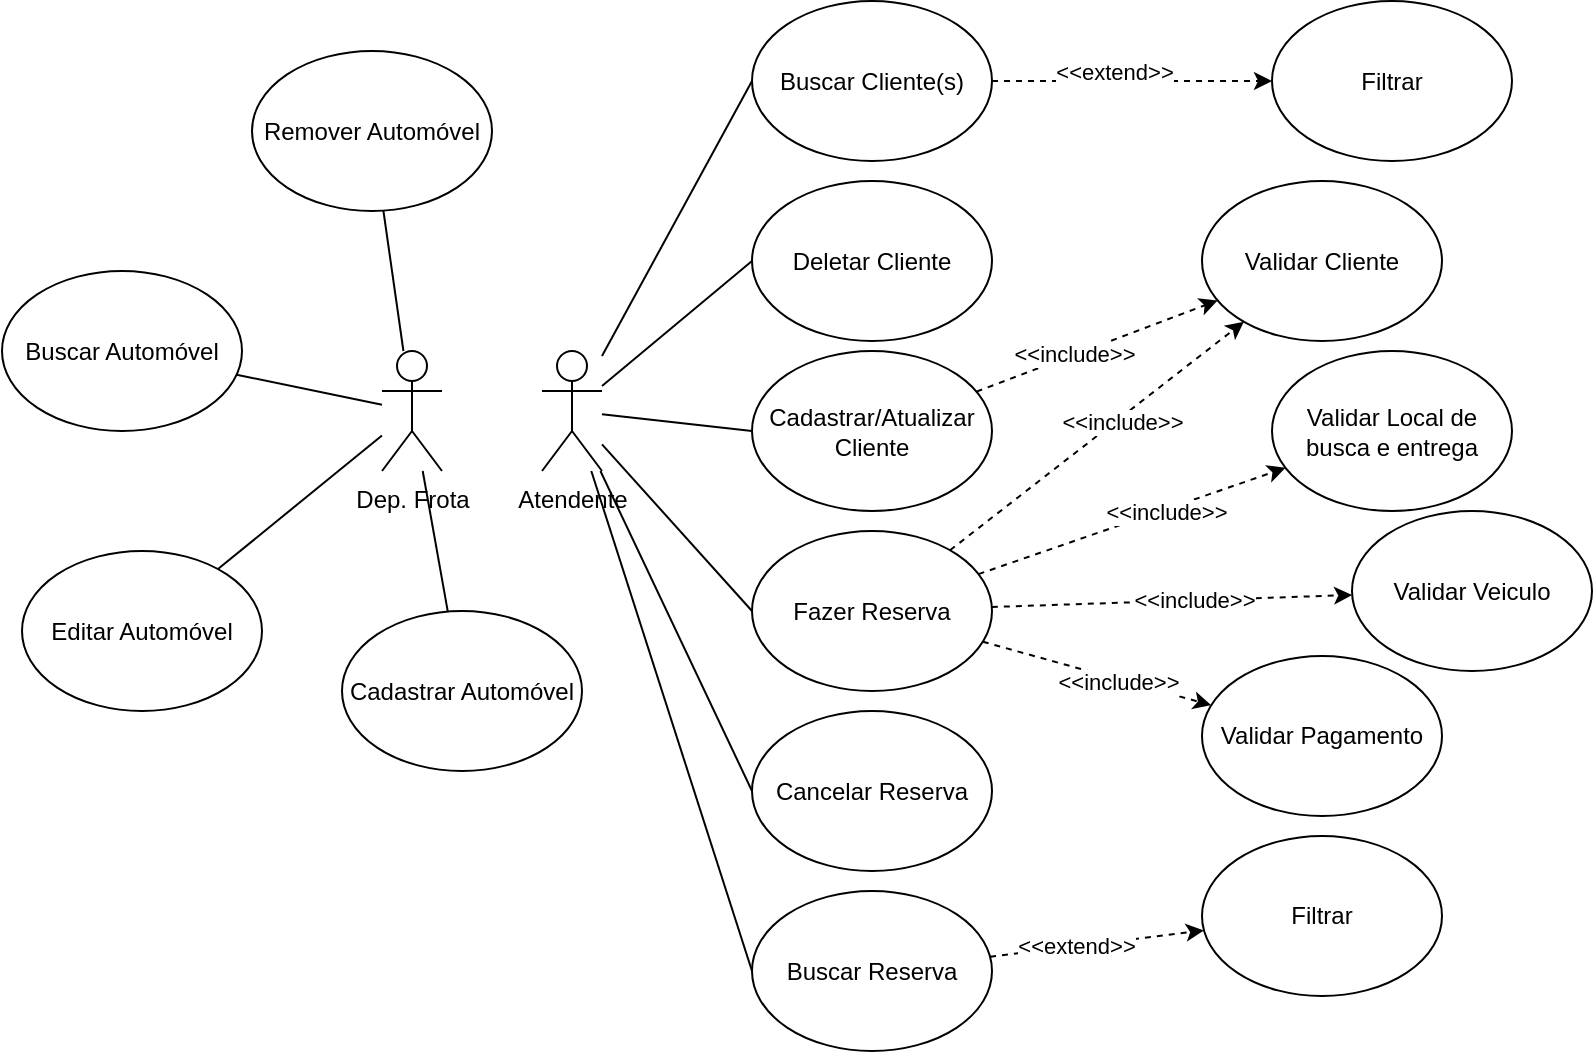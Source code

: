 <mxfile version="21.3.7" type="device" pages="9">
  <diagram name="Caso de Uso" id="beJk4SiVfzU54dRw5V-y">
    <mxGraphModel dx="678" dy="628" grid="1" gridSize="10" guides="1" tooltips="1" connect="1" arrows="1" fold="1" page="1" pageScale="1" pageWidth="850" pageHeight="1100" math="0" shadow="0">
      <root>
        <mxCell id="0" />
        <mxCell id="1" parent="0" />
        <mxCell id="IKgbwwP6uM3oStOvXPCj-7" style="rounded=0;orthogonalLoop=1;jettySize=auto;html=1;entryX=0;entryY=0.5;entryDx=0;entryDy=0;endArrow=none;endFill=0;" parent="1" source="qYrRJ5DqFQSHZFktFfGF-1" target="Pi5DOGZevUM3zTuA99L1-12" edge="1">
          <mxGeometry relative="1" as="geometry">
            <mxPoint x="240" y="217.5" as="targetPoint" />
          </mxGeometry>
        </mxCell>
        <mxCell id="IKgbwwP6uM3oStOvXPCj-8" style="rounded=0;orthogonalLoop=1;jettySize=auto;html=1;entryX=0;entryY=0.5;entryDx=0;entryDy=0;endArrow=none;endFill=0;" parent="1" source="qYrRJ5DqFQSHZFktFfGF-1" target="Pi5DOGZevUM3zTuA99L1-16" edge="1">
          <mxGeometry relative="1" as="geometry">
            <mxPoint x="235" y="457.5" as="targetPoint" />
          </mxGeometry>
        </mxCell>
        <mxCell id="qYrRJ5DqFQSHZFktFfGF-1" value="Atendente" style="shape=umlActor;verticalLabelPosition=bottom;verticalAlign=top;html=1;outlineConnect=0;" parent="1" vertex="1">
          <mxGeometry x="310" y="277.5" width="30" height="60" as="geometry" />
        </mxCell>
        <mxCell id="IKgbwwP6uM3oStOvXPCj-16" style="rounded=0;orthogonalLoop=1;jettySize=auto;html=1;endArrow=none;endFill=0;" parent="1" source="qYrRJ5DqFQSHZFktFfGF-6" target="Pi5DOGZevUM3zTuA99L1-51" edge="1">
          <mxGeometry relative="1" as="geometry">
            <mxPoint x="228.19" y="507.557" as="targetPoint" />
          </mxGeometry>
        </mxCell>
        <mxCell id="qYrRJ5DqFQSHZFktFfGF-6" value="Dep. Frota" style="shape=umlActor;verticalLabelPosition=bottom;verticalAlign=top;html=1;outlineConnect=0;" parent="1" vertex="1">
          <mxGeometry x="230" y="277.5" width="30" height="60" as="geometry" />
        </mxCell>
        <mxCell id="Pi5DOGZevUM3zTuA99L1-5" value="Cadastrar/Atualizar Cliente" style="ellipse;whiteSpace=wrap;html=1;" parent="1" vertex="1">
          <mxGeometry x="415" y="277.5" width="120" height="80" as="geometry" />
        </mxCell>
        <mxCell id="Pi5DOGZevUM3zTuA99L1-7" style="rounded=0;orthogonalLoop=1;jettySize=auto;html=1;dashed=1;" parent="1" source="Pi5DOGZevUM3zTuA99L1-5" target="Pi5DOGZevUM3zTuA99L1-19" edge="1">
          <mxGeometry relative="1" as="geometry">
            <mxPoint x="605.0" y="232.5" as="targetPoint" />
          </mxGeometry>
        </mxCell>
        <mxCell id="GOy6fkbjHxBNA-RmFMrk-6" value="&amp;lt;&amp;lt;include&amp;gt;&amp;gt;" style="edgeLabel;html=1;align=center;verticalAlign=middle;resizable=0;points=[];fontSize=11;fontFamily=Helvetica;fontColor=default;" parent="Pi5DOGZevUM3zTuA99L1-7" vertex="1" connectable="0">
          <mxGeometry x="-0.19" y="1" relative="1" as="geometry">
            <mxPoint as="offset" />
          </mxGeometry>
        </mxCell>
        <mxCell id="Pi5DOGZevUM3zTuA99L1-12" value="Buscar Cliente(s)" style="ellipse;whiteSpace=wrap;html=1;" parent="1" vertex="1">
          <mxGeometry x="415" y="102.5" width="120" height="80" as="geometry" />
        </mxCell>
        <mxCell id="Pi5DOGZevUM3zTuA99L1-13" value="Filtrar" style="ellipse;whiteSpace=wrap;html=1;" parent="1" vertex="1">
          <mxGeometry x="675" y="102.5" width="120" height="80" as="geometry" />
        </mxCell>
        <mxCell id="Pi5DOGZevUM3zTuA99L1-14" style="rounded=0;orthogonalLoop=1;jettySize=auto;html=1;dashed=1;" parent="1" source="Pi5DOGZevUM3zTuA99L1-12" target="Pi5DOGZevUM3zTuA99L1-13" edge="1">
          <mxGeometry relative="1" as="geometry">
            <mxPoint x="555" y="196.5" as="sourcePoint" />
            <mxPoint x="621" y="162.5" as="targetPoint" />
          </mxGeometry>
        </mxCell>
        <mxCell id="GOy6fkbjHxBNA-RmFMrk-1" value="&amp;lt;&amp;lt;extend&amp;gt;&amp;gt;" style="edgeLabel;html=1;align=center;verticalAlign=middle;resizable=0;points=[];fontSize=11;fontFamily=Helvetica;fontColor=default;" parent="Pi5DOGZevUM3zTuA99L1-14" vertex="1" connectable="0">
          <mxGeometry x="0.076" y="1" relative="1" as="geometry">
            <mxPoint x="-15" y="-4" as="offset" />
          </mxGeometry>
        </mxCell>
        <mxCell id="Pi5DOGZevUM3zTuA99L1-15" value="Deletar Cliente" style="ellipse;whiteSpace=wrap;html=1;" parent="1" vertex="1">
          <mxGeometry x="415" y="192.5" width="120" height="80" as="geometry" />
        </mxCell>
        <mxCell id="Pi5DOGZevUM3zTuA99L1-16" value="Fazer Reserva" style="ellipse;whiteSpace=wrap;html=1;" parent="1" vertex="1">
          <mxGeometry x="415" y="367.5" width="120" height="80" as="geometry" />
        </mxCell>
        <mxCell id="Pi5DOGZevUM3zTuA99L1-17" value="Cancelar Reserva" style="ellipse;whiteSpace=wrap;html=1;" parent="1" vertex="1">
          <mxGeometry x="415" y="457.5" width="120" height="80" as="geometry" />
        </mxCell>
        <mxCell id="Pi5DOGZevUM3zTuA99L1-18" value="Buscar Reserva" style="ellipse;whiteSpace=wrap;html=1;" parent="1" vertex="1">
          <mxGeometry x="415" y="547.5" width="120" height="80" as="geometry" />
        </mxCell>
        <mxCell id="Pi5DOGZevUM3zTuA99L1-19" value="Validar Cliente" style="ellipse;whiteSpace=wrap;html=1;" parent="1" vertex="1">
          <mxGeometry x="640" y="192.5" width="120" height="80" as="geometry" />
        </mxCell>
        <mxCell id="Pi5DOGZevUM3zTuA99L1-21" value="Validar Local de busca e entrega" style="ellipse;whiteSpace=wrap;html=1;" parent="1" vertex="1">
          <mxGeometry x="675" y="277.5" width="120" height="80" as="geometry" />
        </mxCell>
        <mxCell id="Pi5DOGZevUM3zTuA99L1-22" value="Validar Veiculo" style="ellipse;whiteSpace=wrap;html=1;" parent="1" vertex="1">
          <mxGeometry x="715" y="357.5" width="120" height="80" as="geometry" />
        </mxCell>
        <mxCell id="Pi5DOGZevUM3zTuA99L1-23" value="Validar Pagamento" style="ellipse;whiteSpace=wrap;html=1;" parent="1" vertex="1">
          <mxGeometry x="640" y="430" width="120" height="80" as="geometry" />
        </mxCell>
        <mxCell id="Pi5DOGZevUM3zTuA99L1-25" style="rounded=0;orthogonalLoop=1;jettySize=auto;html=1;dashed=1;" parent="1" source="Pi5DOGZevUM3zTuA99L1-16" target="Pi5DOGZevUM3zTuA99L1-19" edge="1">
          <mxGeometry relative="1" as="geometry">
            <mxPoint x="545" y="237.5" as="sourcePoint" />
            <mxPoint x="615" y="237.5" as="targetPoint" />
          </mxGeometry>
        </mxCell>
        <mxCell id="GOy6fkbjHxBNA-RmFMrk-5" value="&amp;lt;&amp;lt;include&amp;gt;&amp;gt;" style="edgeLabel;html=1;align=center;verticalAlign=middle;resizable=0;points=[];fontSize=11;fontFamily=Helvetica;fontColor=default;" parent="Pi5DOGZevUM3zTuA99L1-25" vertex="1" connectable="0">
          <mxGeometry x="0.153" y="-2" relative="1" as="geometry">
            <mxPoint as="offset" />
          </mxGeometry>
        </mxCell>
        <mxCell id="Pi5DOGZevUM3zTuA99L1-26" style="rounded=0;orthogonalLoop=1;jettySize=auto;html=1;dashed=1;" parent="1" source="Pi5DOGZevUM3zTuA99L1-16" target="Pi5DOGZevUM3zTuA99L1-21" edge="1">
          <mxGeometry relative="1" as="geometry">
            <mxPoint x="555" y="247.5" as="sourcePoint" />
            <mxPoint x="625" y="247.5" as="targetPoint" />
          </mxGeometry>
        </mxCell>
        <mxCell id="GOy6fkbjHxBNA-RmFMrk-7" value="&amp;lt;&amp;lt;include&amp;gt;&amp;gt;" style="edgeLabel;html=1;align=center;verticalAlign=middle;resizable=0;points=[];fontSize=11;fontFamily=Helvetica;fontColor=default;" parent="Pi5DOGZevUM3zTuA99L1-26" vertex="1" connectable="0">
          <mxGeometry x="0.215" y="-1" relative="1" as="geometry">
            <mxPoint as="offset" />
          </mxGeometry>
        </mxCell>
        <mxCell id="Pi5DOGZevUM3zTuA99L1-28" style="rounded=0;orthogonalLoop=1;jettySize=auto;html=1;dashed=1;" parent="1" source="Pi5DOGZevUM3zTuA99L1-16" target="Pi5DOGZevUM3zTuA99L1-22" edge="1">
          <mxGeometry relative="1" as="geometry">
            <mxPoint x="535" y="407.5" as="sourcePoint" />
            <mxPoint x="615" y="237.5" as="targetPoint" />
          </mxGeometry>
        </mxCell>
        <mxCell id="GOy6fkbjHxBNA-RmFMrk-4" value="&amp;lt;&amp;lt;include&amp;gt;&amp;gt;" style="edgeLabel;html=1;align=center;verticalAlign=middle;resizable=0;points=[];fontSize=11;fontFamily=Helvetica;fontColor=default;" parent="Pi5DOGZevUM3zTuA99L1-28" vertex="1" connectable="0">
          <mxGeometry x="0.117" relative="1" as="geometry">
            <mxPoint as="offset" />
          </mxGeometry>
        </mxCell>
        <mxCell id="Pi5DOGZevUM3zTuA99L1-29" style="rounded=0;orthogonalLoop=1;jettySize=auto;html=1;dashed=1;" parent="1" source="Pi5DOGZevUM3zTuA99L1-16" target="Pi5DOGZevUM3zTuA99L1-23" edge="1">
          <mxGeometry relative="1" as="geometry">
            <mxPoint x="555" y="247.5" as="sourcePoint" />
            <mxPoint x="625" y="247.5" as="targetPoint" />
          </mxGeometry>
        </mxCell>
        <mxCell id="GOy6fkbjHxBNA-RmFMrk-3" value="&amp;lt;&amp;lt;include&amp;gt;&amp;gt;" style="edgeLabel;html=1;align=center;verticalAlign=middle;resizable=0;points=[];fontSize=11;fontFamily=Helvetica;fontColor=default;" parent="Pi5DOGZevUM3zTuA99L1-29" vertex="1" connectable="0">
          <mxGeometry x="0.184" y="-1" relative="1" as="geometry">
            <mxPoint as="offset" />
          </mxGeometry>
        </mxCell>
        <mxCell id="Pi5DOGZevUM3zTuA99L1-30" value="Filtrar" style="ellipse;whiteSpace=wrap;html=1;" parent="1" vertex="1">
          <mxGeometry x="640" y="520" width="120" height="80" as="geometry" />
        </mxCell>
        <mxCell id="Pi5DOGZevUM3zTuA99L1-31" style="rounded=0;orthogonalLoop=1;jettySize=auto;html=1;dashed=1;" parent="1" source="Pi5DOGZevUM3zTuA99L1-18" target="Pi5DOGZevUM3zTuA99L1-30" edge="1">
          <mxGeometry relative="1" as="geometry">
            <mxPoint x="545" y="237.5" as="sourcePoint" />
            <mxPoint x="615" y="237.5" as="targetPoint" />
          </mxGeometry>
        </mxCell>
        <mxCell id="GOy6fkbjHxBNA-RmFMrk-2" value="&amp;lt;&amp;lt;extend&amp;gt;&amp;gt;" style="edgeLabel;html=1;align=center;verticalAlign=middle;resizable=0;points=[];fontSize=11;fontFamily=Helvetica;fontColor=default;" parent="Pi5DOGZevUM3zTuA99L1-31" vertex="1" connectable="0">
          <mxGeometry x="-0.176" relative="1" as="geometry">
            <mxPoint x="-1" as="offset" />
          </mxGeometry>
        </mxCell>
        <mxCell id="Pi5DOGZevUM3zTuA99L1-32" style="rounded=0;orthogonalLoop=1;jettySize=auto;html=1;entryX=0;entryY=0.5;entryDx=0;entryDy=0;endArrow=none;endFill=0;" parent="1" source="qYrRJ5DqFQSHZFktFfGF-1" target="Pi5DOGZevUM3zTuA99L1-15" edge="1">
          <mxGeometry relative="1" as="geometry">
            <mxPoint x="45" y="295.5" as="sourcePoint" />
            <mxPoint x="425" y="237.5" as="targetPoint" />
          </mxGeometry>
        </mxCell>
        <mxCell id="Pi5DOGZevUM3zTuA99L1-35" style="rounded=0;orthogonalLoop=1;jettySize=auto;html=1;entryX=0;entryY=0.5;entryDx=0;entryDy=0;endArrow=none;endFill=0;" parent="1" source="qYrRJ5DqFQSHZFktFfGF-1" target="Pi5DOGZevUM3zTuA99L1-5" edge="1">
          <mxGeometry relative="1" as="geometry">
            <mxPoint x="55" y="282.5" as="sourcePoint" />
            <mxPoint x="425" y="417.5" as="targetPoint" />
          </mxGeometry>
        </mxCell>
        <mxCell id="Pi5DOGZevUM3zTuA99L1-36" style="rounded=0;orthogonalLoop=1;jettySize=auto;html=1;entryX=0;entryY=0.5;entryDx=0;entryDy=0;endArrow=none;endFill=0;" parent="1" source="qYrRJ5DqFQSHZFktFfGF-1" target="Pi5DOGZevUM3zTuA99L1-17" edge="1">
          <mxGeometry relative="1" as="geometry">
            <mxPoint x="65" y="292.5" as="sourcePoint" />
            <mxPoint x="435" y="427.5" as="targetPoint" />
          </mxGeometry>
        </mxCell>
        <mxCell id="Pi5DOGZevUM3zTuA99L1-37" style="rounded=0;orthogonalLoop=1;jettySize=auto;html=1;entryX=0;entryY=0.5;entryDx=0;entryDy=0;endArrow=none;endFill=0;" parent="1" source="qYrRJ5DqFQSHZFktFfGF-1" target="Pi5DOGZevUM3zTuA99L1-18" edge="1">
          <mxGeometry relative="1" as="geometry">
            <mxPoint x="55" y="277.5" as="sourcePoint" />
            <mxPoint x="425" y="507.5" as="targetPoint" />
          </mxGeometry>
        </mxCell>
        <mxCell id="Pi5DOGZevUM3zTuA99L1-51" value="Cadastrar Automóvel" style="ellipse;whiteSpace=wrap;html=1;" parent="1" vertex="1">
          <mxGeometry x="210" y="407.5" width="120" height="80" as="geometry" />
        </mxCell>
        <mxCell id="Pi5DOGZevUM3zTuA99L1-53" value="Remover Automóvel" style="ellipse;whiteSpace=wrap;html=1;" parent="1" vertex="1">
          <mxGeometry x="165" y="127.5" width="120" height="80" as="geometry" />
        </mxCell>
        <mxCell id="Pi5DOGZevUM3zTuA99L1-54" value="Editar Automóvel" style="ellipse;whiteSpace=wrap;html=1;" parent="1" vertex="1">
          <mxGeometry x="50" y="377.5" width="120" height="80" as="geometry" />
        </mxCell>
        <mxCell id="Pi5DOGZevUM3zTuA99L1-55" value="Buscar Automóvel" style="ellipse;whiteSpace=wrap;html=1;" parent="1" vertex="1">
          <mxGeometry x="40" y="237.5" width="120" height="80" as="geometry" />
        </mxCell>
        <mxCell id="Pi5DOGZevUM3zTuA99L1-56" style="rounded=0;orthogonalLoop=1;jettySize=auto;html=1;endArrow=none;endFill=0;" parent="1" source="qYrRJ5DqFQSHZFktFfGF-6" target="Pi5DOGZevUM3zTuA99L1-53" edge="1">
          <mxGeometry relative="1" as="geometry">
            <mxPoint x="330" y="587.5" as="targetPoint" />
            <mxPoint x="263" y="347.5" as="sourcePoint" />
          </mxGeometry>
        </mxCell>
        <mxCell id="Pi5DOGZevUM3zTuA99L1-57" style="rounded=0;orthogonalLoop=1;jettySize=auto;html=1;endArrow=none;endFill=0;" parent="1" source="qYrRJ5DqFQSHZFktFfGF-6" target="Pi5DOGZevUM3zTuA99L1-54" edge="1">
          <mxGeometry relative="1" as="geometry">
            <mxPoint x="340" y="597.5" as="targetPoint" />
            <mxPoint x="273" y="357.5" as="sourcePoint" />
          </mxGeometry>
        </mxCell>
        <mxCell id="Pi5DOGZevUM3zTuA99L1-58" style="rounded=0;orthogonalLoop=1;jettySize=auto;html=1;endArrow=none;endFill=0;" parent="1" source="qYrRJ5DqFQSHZFktFfGF-6" target="Pi5DOGZevUM3zTuA99L1-55" edge="1">
          <mxGeometry relative="1" as="geometry">
            <mxPoint x="350" y="607.5" as="targetPoint" />
            <mxPoint x="283" y="367.5" as="sourcePoint" />
          </mxGeometry>
        </mxCell>
      </root>
    </mxGraphModel>
  </diagram>
  <diagram name="Class Aluguel" id="Brwqif_vOIFKLUGNRPVu">
    <mxGraphModel dx="678" dy="628" grid="1" gridSize="10" guides="1" tooltips="1" connect="1" arrows="1" fold="1" page="1" pageScale="1" pageWidth="850" pageHeight="1100" math="0" shadow="0">
      <root>
        <mxCell id="9b5-Q5q2wwp_xpSfqmgl-0" />
        <mxCell id="9b5-Q5q2wwp_xpSfqmgl-1" parent="9b5-Q5q2wwp_xpSfqmgl-0" />
        <mxCell id="9b5-Q5q2wwp_xpSfqmgl-52" style="edgeStyle=none;shape=connector;rounded=0;orthogonalLoop=1;jettySize=auto;html=1;labelBackgroundColor=default;strokeColor=default;fontFamily=Helvetica;fontSize=11;fontColor=default;endArrow=block;endFill=0;startSize=16;endSize=16;" parent="9b5-Q5q2wwp_xpSfqmgl-1" edge="1">
          <mxGeometry relative="1" as="geometry">
            <mxPoint x="75" y="540" as="sourcePoint" />
          </mxGeometry>
        </mxCell>
        <mxCell id="9b5-Q5q2wwp_xpSfqmgl-53" style="edgeStyle=none;shape=connector;rounded=0;orthogonalLoop=1;jettySize=auto;html=1;labelBackgroundColor=default;strokeColor=default;fontFamily=Helvetica;fontSize=11;fontColor=default;endArrow=open;endFill=0;startSize=16;endSize=16;" parent="9b5-Q5q2wwp_xpSfqmgl-1" edge="1">
          <mxGeometry relative="1" as="geometry">
            <mxPoint x="62.5" y="570.0" as="sourcePoint" />
          </mxGeometry>
        </mxCell>
        <mxCell id="9b5-Q5q2wwp_xpSfqmgl-54" style="edgeStyle=none;shape=connector;rounded=0;orthogonalLoop=1;jettySize=auto;html=1;labelBackgroundColor=default;strokeColor=default;fontFamily=Helvetica;fontSize=11;fontColor=default;endArrow=open;endFill=0;startSize=16;endSize=16;" parent="9b5-Q5q2wwp_xpSfqmgl-1" edge="1">
          <mxGeometry relative="1" as="geometry">
            <mxPoint x="115.469" y="570.0" as="sourcePoint" />
          </mxGeometry>
        </mxCell>
        <mxCell id="9b5-Q5q2wwp_xpSfqmgl-55" style="edgeStyle=none;shape=connector;rounded=0;orthogonalLoop=1;jettySize=auto;html=1;labelBackgroundColor=default;strokeColor=default;fontFamily=Helvetica;fontSize=11;fontColor=default;endArrow=none;endFill=0;startSize=16;endSize=16;" parent="9b5-Q5q2wwp_xpSfqmgl-1" edge="1">
          <mxGeometry relative="1" as="geometry">
            <mxPoint x="85.268" y="570.0" as="sourcePoint" />
          </mxGeometry>
        </mxCell>
        <mxCell id="9b5-Q5q2wwp_xpSfqmgl-56" style="edgeStyle=none;shape=connector;rounded=0;orthogonalLoop=1;jettySize=auto;html=1;labelBackgroundColor=default;strokeColor=default;fontFamily=Helvetica;fontSize=11;fontColor=default;endArrow=open;endFill=0;startSize=16;endSize=16;" parent="9b5-Q5q2wwp_xpSfqmgl-1" edge="1">
          <mxGeometry relative="1" as="geometry">
            <mxPoint x="325" y="635" as="sourcePoint" />
          </mxGeometry>
        </mxCell>
        <mxCell id="9b5-Q5q2wwp_xpSfqmgl-113" value="&amp;lt;&amp;lt;Interface&amp;gt;&amp;gt;&lt;br style=&quot;border-color: var(--border-color);&quot;&gt;IMySqlStringFactory&amp;lt;T&amp;gt;" style="swimlane;fontStyle=1;align=center;verticalAlign=top;childLayout=stackLayout;horizontal=1;startSize=40;horizontalStack=0;resizeParent=1;resizeParentMax=0;resizeLast=0;collapsible=1;marginBottom=0;whiteSpace=wrap;html=1;rounded=0;" parent="9b5-Q5q2wwp_xpSfqmgl-1" vertex="1">
          <mxGeometry x="91" y="20" width="290" height="178" as="geometry">
            <mxRectangle x="673.75" y="230" width="286.25" height="50" as="alternateBounds" />
          </mxGeometry>
        </mxCell>
        <mxCell id="9b5-Q5q2wwp_xpSfqmgl-114" value="" style="line;strokeWidth=1;fillColor=none;align=left;verticalAlign=middle;spacingTop=-1;spacingLeft=3;spacingRight=3;rotatable=0;labelPosition=right;points=[];portConstraint=eastwest;strokeColor=inherit;rounded=0;" parent="9b5-Q5q2wwp_xpSfqmgl-113" vertex="1">
          <mxGeometry y="40" width="290" height="8" as="geometry" />
        </mxCell>
        <mxCell id="9b5-Q5q2wwp_xpSfqmgl-115" value="+&amp;nbsp;GetInsertSql(excepFor: string): string" style="text;strokeColor=none;fillColor=none;align=left;verticalAlign=top;spacingLeft=4;spacingRight=4;overflow=hidden;rotatable=0;points=[[0,0.5],[1,0.5]];portConstraint=eastwest;whiteSpace=wrap;html=1;rounded=0;" parent="9b5-Q5q2wwp_xpSfqmgl-113" vertex="1">
          <mxGeometry y="48" width="290" height="26" as="geometry" />
        </mxCell>
        <mxCell id="9b5-Q5q2wwp_xpSfqmgl-116" value="+&amp;nbsp;GetSelectSql(attributesCondition: string[]): string" style="text;strokeColor=none;fillColor=none;align=left;verticalAlign=top;spacingLeft=4;spacingRight=4;overflow=hidden;rotatable=0;points=[[0,0.5],[1,0.5]];portConstraint=eastwest;whiteSpace=wrap;html=1;rounded=0;" parent="9b5-Q5q2wwp_xpSfqmgl-113" vertex="1">
          <mxGeometry y="74" width="290" height="26" as="geometry" />
        </mxCell>
        <mxCell id="9b5-Q5q2wwp_xpSfqmgl-117" value="+&amp;nbsp;GetUpdateSql(attributesCondition: string): string" style="text;strokeColor=none;fillColor=none;align=left;verticalAlign=top;spacingLeft=4;spacingRight=4;overflow=hidden;rotatable=0;points=[[0,0.5],[1,0.5]];portConstraint=eastwest;whiteSpace=wrap;html=1;rounded=0;" parent="9b5-Q5q2wwp_xpSfqmgl-113" vertex="1">
          <mxGeometry y="100" width="290" height="26" as="geometry" />
        </mxCell>
        <mxCell id="9b5-Q5q2wwp_xpSfqmgl-118" value="+&amp;nbsp;GetDeleteSql(attributesCondition: string): string&amp;nbsp;" style="text;strokeColor=none;fillColor=none;align=left;verticalAlign=top;spacingLeft=4;spacingRight=4;overflow=hidden;rotatable=0;points=[[0,0.5],[1,0.5]];portConstraint=eastwest;whiteSpace=wrap;html=1;rounded=0;" parent="9b5-Q5q2wwp_xpSfqmgl-113" vertex="1">
          <mxGeometry y="126" width="290" height="26" as="geometry" />
        </mxCell>
        <mxCell id="9b5-Q5q2wwp_xpSfqmgl-119" value="+ GetNotNullPropriety(item: T): string[]" style="text;strokeColor=none;fillColor=none;align=left;verticalAlign=top;spacingLeft=4;spacingRight=4;overflow=hidden;rotatable=0;points=[[0,0.5],[1,0.5]];portConstraint=eastwest;whiteSpace=wrap;html=1;rounded=0;" parent="9b5-Q5q2wwp_xpSfqmgl-113" vertex="1">
          <mxGeometry y="152" width="290" height="26" as="geometry" />
        </mxCell>
        <mxCell id="9b5-Q5q2wwp_xpSfqmgl-120" style="edgeStyle=none;shape=connector;rounded=0;orthogonalLoop=1;jettySize=auto;html=1;labelBackgroundColor=default;strokeColor=default;fontFamily=Helvetica;fontSize=11;fontColor=default;endArrow=block;endFill=0;startSize=16;endSize=16;dashed=1;" parent="9b5-Q5q2wwp_xpSfqmgl-1" source="9b5-Q5q2wwp_xpSfqmgl-121" target="9b5-Q5q2wwp_xpSfqmgl-113" edge="1">
          <mxGeometry relative="1" as="geometry" />
        </mxCell>
        <mxCell id="9b5-Q5q2wwp_xpSfqmgl-121" value="MySqlStringFactory&amp;lt;T&amp;gt;" style="swimlane;fontStyle=1;align=center;verticalAlign=top;childLayout=stackLayout;horizontal=1;startSize=26;horizontalStack=0;resizeParent=1;resizeParentMax=0;resizeLast=0;collapsible=1;marginBottom=0;whiteSpace=wrap;html=1;rounded=0;" parent="9b5-Q5q2wwp_xpSfqmgl-1" vertex="1">
          <mxGeometry x="437.25" y="40" width="160" height="138" as="geometry">
            <mxRectangle x="1240" y="50" width="150" height="30" as="alternateBounds" />
          </mxGeometry>
        </mxCell>
        <mxCell id="9b5-Q5q2wwp_xpSfqmgl-122" value="- table: string" style="text;strokeColor=none;fillColor=none;align=left;verticalAlign=top;spacingLeft=4;spacingRight=4;overflow=hidden;rotatable=0;points=[[0,0.5],[1,0.5]];portConstraint=eastwest;whiteSpace=wrap;html=1;rounded=0;" parent="9b5-Q5q2wwp_xpSfqmgl-121" vertex="1">
          <mxGeometry y="26" width="160" height="26" as="geometry" />
        </mxCell>
        <mxCell id="9b5-Q5q2wwp_xpSfqmgl-123" value="- collunms: List&amp;lt;string&amp;gt;" style="text;strokeColor=none;fillColor=none;align=left;verticalAlign=top;spacingLeft=4;spacingRight=4;overflow=hidden;rotatable=0;points=[[0,0.5],[1,0.5]];portConstraint=eastwest;whiteSpace=wrap;html=1;rounded=0;" parent="9b5-Q5q2wwp_xpSfqmgl-121" vertex="1">
          <mxGeometry y="52" width="160" height="26" as="geometry" />
        </mxCell>
        <mxCell id="9b5-Q5q2wwp_xpSfqmgl-124" value="- proprieties: List&amp;lt;string&amp;gt;" style="text;strokeColor=none;fillColor=none;align=left;verticalAlign=top;spacingLeft=4;spacingRight=4;overflow=hidden;rotatable=0;points=[[0,0.5],[1,0.5]];portConstraint=eastwest;whiteSpace=wrap;html=1;rounded=0;" parent="9b5-Q5q2wwp_xpSfqmgl-121" vertex="1">
          <mxGeometry y="78" width="160" height="26" as="geometry" />
        </mxCell>
        <mxCell id="9b5-Q5q2wwp_xpSfqmgl-125" value="" style="line;strokeWidth=1;fillColor=none;align=left;verticalAlign=middle;spacingTop=-1;spacingLeft=3;spacingRight=3;rotatable=0;labelPosition=right;points=[];portConstraint=eastwest;strokeColor=inherit;rounded=0;" parent="9b5-Q5q2wwp_xpSfqmgl-121" vertex="1">
          <mxGeometry y="104" width="160" height="8" as="geometry" />
        </mxCell>
        <mxCell id="9b5-Q5q2wwp_xpSfqmgl-126" value="- UpdateMapping():void" style="text;strokeColor=none;fillColor=none;align=left;verticalAlign=top;spacingLeft=4;spacingRight=4;overflow=hidden;rotatable=0;points=[[0,0.5],[1,0.5]];portConstraint=eastwest;whiteSpace=wrap;html=1;rounded=0;" parent="9b5-Q5q2wwp_xpSfqmgl-121" vertex="1">
          <mxGeometry y="112" width="160" height="26" as="geometry" />
        </mxCell>
        <mxCell id="9b5-Q5q2wwp_xpSfqmgl-127" value="&amp;lt;&amp;lt;Interface&amp;gt;&amp;gt;&lt;br&gt;IGenericCrud&amp;lt;T&amp;gt;" style="swimlane;fontStyle=1;align=center;verticalAlign=top;childLayout=stackLayout;horizontal=1;startSize=40;horizontalStack=0;resizeParent=1;resizeParentMax=0;resizeLast=0;collapsible=1;marginBottom=0;whiteSpace=wrap;html=1;rounded=0;" parent="9b5-Q5q2wwp_xpSfqmgl-1" vertex="1">
          <mxGeometry x="639.75" y="230" width="160" height="178" as="geometry">
            <mxRectangle x="1160" y="500" width="135" height="50" as="alternateBounds" />
          </mxGeometry>
        </mxCell>
        <mxCell id="9b5-Q5q2wwp_xpSfqmgl-128" value="" style="line;strokeWidth=1;fillColor=none;align=left;verticalAlign=middle;spacingTop=-1;spacingLeft=3;spacingRight=3;rotatable=0;labelPosition=right;points=[];portConstraint=eastwest;strokeColor=inherit;rounded=0;" parent="9b5-Q5q2wwp_xpSfqmgl-127" vertex="1">
          <mxGeometry y="40" width="160" height="8" as="geometry" />
        </mxCell>
        <mxCell id="9b5-Q5q2wwp_xpSfqmgl-129" value="+&amp;nbsp;Adicionar(item: T): bool" style="text;strokeColor=none;fillColor=none;align=left;verticalAlign=top;spacingLeft=4;spacingRight=4;overflow=hidden;rotatable=0;points=[[0,0.5],[1,0.5]];portConstraint=eastwest;whiteSpace=wrap;html=1;rounded=0;" parent="9b5-Q5q2wwp_xpSfqmgl-127" vertex="1">
          <mxGeometry y="48" width="160" height="26" as="geometry" />
        </mxCell>
        <mxCell id="9b5-Q5q2wwp_xpSfqmgl-130" value="+&amp;nbsp;Atualizar(item T): bool" style="text;strokeColor=none;fillColor=none;align=left;verticalAlign=top;spacingLeft=4;spacingRight=4;overflow=hidden;rotatable=0;points=[[0,0.5],[1,0.5]];portConstraint=eastwest;whiteSpace=wrap;html=1;rounded=0;" parent="9b5-Q5q2wwp_xpSfqmgl-127" vertex="1">
          <mxGeometry y="74" width="160" height="26" as="geometry" />
        </mxCell>
        <mxCell id="9b5-Q5q2wwp_xpSfqmgl-131" value="+ Remover(item: T): bool" style="text;strokeColor=none;fillColor=none;align=left;verticalAlign=top;spacingLeft=4;spacingRight=4;overflow=hidden;rotatable=0;points=[[0,0.5],[1,0.5]];portConstraint=eastwest;whiteSpace=wrap;html=1;rounded=0;" parent="9b5-Q5q2wwp_xpSfqmgl-127" vertex="1">
          <mxGeometry y="100" width="160" height="26" as="geometry" />
        </mxCell>
        <mxCell id="9b5-Q5q2wwp_xpSfqmgl-132" value="+ BuscarUnico(item: T): T" style="text;strokeColor=none;fillColor=none;align=left;verticalAlign=top;spacingLeft=4;spacingRight=4;overflow=hidden;rotatable=0;points=[[0,0.5],[1,0.5]];portConstraint=eastwest;whiteSpace=wrap;html=1;rounded=0;" parent="9b5-Q5q2wwp_xpSfqmgl-127" vertex="1">
          <mxGeometry y="126" width="160" height="26" as="geometry" />
        </mxCell>
        <mxCell id="9b5-Q5q2wwp_xpSfqmgl-133" value="+ BuscarVarios(): List&amp;lt;T&amp;gt;" style="text;strokeColor=none;fillColor=none;align=left;verticalAlign=top;spacingLeft=4;spacingRight=4;overflow=hidden;rotatable=0;points=[[0,0.5],[1,0.5]];portConstraint=eastwest;whiteSpace=wrap;html=1;rounded=0;" parent="9b5-Q5q2wwp_xpSfqmgl-127" vertex="1">
          <mxGeometry y="152" width="160" height="26" as="geometry" />
        </mxCell>
        <mxCell id="9b5-Q5q2wwp_xpSfqmgl-134" style="edgeStyle=none;shape=connector;rounded=0;orthogonalLoop=1;jettySize=auto;html=1;labelBackgroundColor=default;strokeColor=default;fontFamily=Helvetica;fontSize=11;fontColor=default;endArrow=block;endFill=0;startSize=16;endSize=16;dashed=1;" parent="9b5-Q5q2wwp_xpSfqmgl-1" source="9b5-Q5q2wwp_xpSfqmgl-139" target="9b5-Q5q2wwp_xpSfqmgl-157" edge="1">
          <mxGeometry relative="1" as="geometry" />
        </mxCell>
        <mxCell id="9b5-Q5q2wwp_xpSfqmgl-135" style="edgeStyle=none;shape=connector;rounded=0;orthogonalLoop=1;jettySize=auto;html=1;labelBackgroundColor=default;strokeColor=default;fontFamily=Helvetica;fontSize=11;fontColor=default;endArrow=open;endFill=0;startSize=16;endSize=16;startArrow=diamondThin;startFill=0;" parent="9b5-Q5q2wwp_xpSfqmgl-1" source="9b5-Q5q2wwp_xpSfqmgl-139" target="9b5-Q5q2wwp_xpSfqmgl-113" edge="1">
          <mxGeometry relative="1" as="geometry" />
        </mxCell>
        <mxCell id="9b5-Q5q2wwp_xpSfqmgl-136" value="1" style="edgeLabel;html=1;align=center;verticalAlign=middle;resizable=0;points=[];fontSize=11;fontFamily=Helvetica;fontColor=default;" parent="9b5-Q5q2wwp_xpSfqmgl-135" vertex="1" connectable="0">
          <mxGeometry x="0.295" y="2" relative="1" as="geometry">
            <mxPoint x="23" y="-17" as="offset" />
          </mxGeometry>
        </mxCell>
        <mxCell id="9b5-Q5q2wwp_xpSfqmgl-137" value="1" style="edgeLabel;html=1;align=center;verticalAlign=middle;resizable=0;points=[];fontSize=11;fontFamily=Helvetica;fontColor=default;" parent="9b5-Q5q2wwp_xpSfqmgl-135" vertex="1" connectable="0">
          <mxGeometry x="-0.21" y="-1" relative="1" as="geometry">
            <mxPoint x="20" y="12" as="offset" />
          </mxGeometry>
        </mxCell>
        <mxCell id="9b5-Q5q2wwp_xpSfqmgl-138" style="edgeStyle=none;shape=connector;rounded=0;orthogonalLoop=1;jettySize=auto;html=1;labelBackgroundColor=default;strokeColor=default;fontFamily=Helvetica;fontSize=11;fontColor=default;endArrow=open;endFill=0;startSize=16;endSize=16;dashed=1;" parent="9b5-Q5q2wwp_xpSfqmgl-1" source="9b5-Q5q2wwp_xpSfqmgl-139" target="9b5-Q5q2wwp_xpSfqmgl-179" edge="1">
          <mxGeometry relative="1" as="geometry" />
        </mxCell>
        <mxCell id="9b5-Q5q2wwp_xpSfqmgl-139" value="AluguelDAO" style="swimlane;fontStyle=1;align=center;verticalAlign=top;childLayout=stackLayout;horizontal=1;startSize=26;horizontalStack=0;resizeParent=1;resizeParentMax=0;resizeLast=0;collapsible=1;marginBottom=0;whiteSpace=wrap;html=1;rounded=0;" parent="9b5-Q5q2wwp_xpSfqmgl-1" vertex="1">
          <mxGeometry x="107.25" y="280" width="257.5" height="86" as="geometry">
            <mxRectangle x="960" y="240" width="135" height="30" as="alternateBounds" />
          </mxGeometry>
        </mxCell>
        <mxCell id="9b5-Q5q2wwp_xpSfqmgl-140" value="-&amp;nbsp;_dbConnection: IDbConnection" style="text;strokeColor=none;fillColor=none;align=left;verticalAlign=top;spacingLeft=4;spacingRight=4;overflow=hidden;rotatable=0;points=[[0,0.5],[1,0.5]];portConstraint=eastwest;whiteSpace=wrap;html=1;rounded=0;" parent="9b5-Q5q2wwp_xpSfqmgl-139" vertex="1">
          <mxGeometry y="26" width="257.5" height="26" as="geometry" />
        </mxCell>
        <mxCell id="9b5-Q5q2wwp_xpSfqmgl-141" value="- _sqlFactory:&amp;nbsp;IMySqlStringFactory&amp;lt;Aluguel&amp;gt;&amp;nbsp;" style="text;strokeColor=none;fillColor=none;align=left;verticalAlign=top;spacingLeft=4;spacingRight=4;overflow=hidden;rotatable=0;points=[[0,0.5],[1,0.5]];portConstraint=eastwest;whiteSpace=wrap;html=1;rounded=0;" parent="9b5-Q5q2wwp_xpSfqmgl-139" vertex="1">
          <mxGeometry y="52" width="257.5" height="26" as="geometry" />
        </mxCell>
        <mxCell id="9b5-Q5q2wwp_xpSfqmgl-142" value="" style="line;strokeWidth=1;fillColor=none;align=left;verticalAlign=middle;spacingTop=-1;spacingLeft=3;spacingRight=3;rotatable=0;labelPosition=right;points=[];portConstraint=eastwest;strokeColor=inherit;rounded=0;" parent="9b5-Q5q2wwp_xpSfqmgl-139" vertex="1">
          <mxGeometry y="78" width="257.5" height="8" as="geometry" />
        </mxCell>
        <mxCell id="9b5-Q5q2wwp_xpSfqmgl-143" style="edgeStyle=none;shape=connector;rounded=0;orthogonalLoop=1;jettySize=auto;html=1;labelBackgroundColor=default;strokeColor=default;fontFamily=Helvetica;fontSize=11;fontColor=default;endArrow=block;endFill=0;startSize=16;endSize=16;" parent="9b5-Q5q2wwp_xpSfqmgl-1" source="9b5-Q5q2wwp_xpSfqmgl-144" target="9b5-Q5q2wwp_xpSfqmgl-127" edge="1">
          <mxGeometry relative="1" as="geometry">
            <mxPoint x="164.75" y="320" as="targetPoint" />
          </mxGeometry>
        </mxCell>
        <mxCell id="9b5-Q5q2wwp_xpSfqmgl-144" value="&amp;lt;&amp;lt;Interface&amp;gt;&amp;gt;&lt;br&gt;IAluguelService" style="swimlane;fontStyle=1;align=center;verticalAlign=top;childLayout=stackLayout;horizontal=1;startSize=40;horizontalStack=0;resizeParent=1;resizeParentMax=0;resizeLast=0;collapsible=1;marginBottom=0;whiteSpace=wrap;html=1;rounded=0;" parent="9b5-Q5q2wwp_xpSfqmgl-1" vertex="1" collapsed="1">
          <mxGeometry x="654.75" y="520" width="130" height="50" as="geometry">
            <mxRectangle x="360" y="230" width="160" height="86" as="alternateBounds" />
          </mxGeometry>
        </mxCell>
        <mxCell id="9b5-Q5q2wwp_xpSfqmgl-145" value="+ field: type" style="text;strokeColor=none;fillColor=none;align=left;verticalAlign=top;spacingLeft=4;spacingRight=4;overflow=hidden;rotatable=0;points=[[0,0.5],[1,0.5]];portConstraint=eastwest;whiteSpace=wrap;html=1;rounded=0;" parent="9b5-Q5q2wwp_xpSfqmgl-144" vertex="1">
          <mxGeometry y="26" width="160" height="26" as="geometry" />
        </mxCell>
        <mxCell id="9b5-Q5q2wwp_xpSfqmgl-146" value="" style="line;strokeWidth=1;fillColor=none;align=left;verticalAlign=middle;spacingTop=-1;spacingLeft=3;spacingRight=3;rotatable=0;labelPosition=right;points=[];portConstraint=eastwest;strokeColor=inherit;rounded=0;" parent="9b5-Q5q2wwp_xpSfqmgl-144" vertex="1">
          <mxGeometry y="52" width="160" height="8" as="geometry" />
        </mxCell>
        <mxCell id="9b5-Q5q2wwp_xpSfqmgl-147" value="+ method(type): type" style="text;strokeColor=none;fillColor=none;align=left;verticalAlign=top;spacingLeft=4;spacingRight=4;overflow=hidden;rotatable=0;points=[[0,0.5],[1,0.5]];portConstraint=eastwest;whiteSpace=wrap;html=1;rounded=0;" parent="9b5-Q5q2wwp_xpSfqmgl-144" vertex="1">
          <mxGeometry y="60" width="160" height="26" as="geometry" />
        </mxCell>
        <mxCell id="9b5-Q5q2wwp_xpSfqmgl-148" style="edgeStyle=none;shape=connector;rounded=0;orthogonalLoop=1;jettySize=auto;html=1;labelBackgroundColor=default;strokeColor=default;fontFamily=Helvetica;fontSize=11;fontColor=default;endArrow=block;endFill=0;startSize=16;endSize=16;dashed=1;" parent="9b5-Q5q2wwp_xpSfqmgl-1" source="9b5-Q5q2wwp_xpSfqmgl-150" target="9b5-Q5q2wwp_xpSfqmgl-144" edge="1">
          <mxGeometry relative="1" as="geometry" />
        </mxCell>
        <mxCell id="9b5-Q5q2wwp_xpSfqmgl-149" style="edgeStyle=none;shape=connector;rounded=0;orthogonalLoop=1;jettySize=auto;html=1;labelBackgroundColor=default;strokeColor=default;fontFamily=Helvetica;fontSize=11;fontColor=default;endArrow=open;endFill=0;startSize=16;endSize=16;dashed=1;" parent="9b5-Q5q2wwp_xpSfqmgl-1" source="9b5-Q5q2wwp_xpSfqmgl-150" target="9b5-Q5q2wwp_xpSfqmgl-179" edge="1">
          <mxGeometry relative="1" as="geometry" />
        </mxCell>
        <mxCell id="9b5-Q5q2wwp_xpSfqmgl-150" value="AluguelService" style="swimlane;fontStyle=1;align=center;verticalAlign=top;childLayout=stackLayout;horizontal=1;startSize=26;horizontalStack=0;resizeParent=1;resizeParentMax=0;resizeLast=0;collapsible=1;marginBottom=0;whiteSpace=wrap;html=1;rounded=0;" parent="9b5-Q5q2wwp_xpSfqmgl-1" vertex="1">
          <mxGeometry x="427.25" y="510" width="180" height="86" as="geometry">
            <mxRectangle x="960" y="620" width="130" height="30" as="alternateBounds" />
          </mxGeometry>
        </mxCell>
        <mxCell id="9b5-Q5q2wwp_xpSfqmgl-151" value="- _aluguelDAO: IAluguelDAO&amp;nbsp;" style="text;strokeColor=none;fillColor=none;align=left;verticalAlign=top;spacingLeft=4;spacingRight=4;overflow=hidden;rotatable=0;points=[[0,0.5],[1,0.5]];portConstraint=eastwest;whiteSpace=wrap;html=1;rounded=0;" parent="9b5-Q5q2wwp_xpSfqmgl-150" vertex="1">
          <mxGeometry y="26" width="180" height="26" as="geometry" />
        </mxCell>
        <mxCell id="zARtL-BVIUvN1OQDmW5e-8" value="- _sql:&amp;nbsp;ISelectCommandString" style="text;strokeColor=none;fillColor=none;align=left;verticalAlign=top;spacingLeft=4;spacingRight=4;overflow=hidden;rotatable=0;points=[[0,0.5],[1,0.5]];portConstraint=eastwest;whiteSpace=wrap;html=1;rounded=0;" parent="9b5-Q5q2wwp_xpSfqmgl-150" vertex="1">
          <mxGeometry y="52" width="180" height="26" as="geometry" />
        </mxCell>
        <mxCell id="9b5-Q5q2wwp_xpSfqmgl-152" value="" style="line;strokeWidth=1;fillColor=none;align=left;verticalAlign=middle;spacingTop=-1;spacingLeft=3;spacingRight=3;rotatable=0;labelPosition=right;points=[];portConstraint=eastwest;strokeColor=inherit;rounded=0;" parent="9b5-Q5q2wwp_xpSfqmgl-150" vertex="1">
          <mxGeometry y="78" width="180" height="8" as="geometry" />
        </mxCell>
        <mxCell id="9b5-Q5q2wwp_xpSfqmgl-153" style="edgeStyle=none;shape=connector;rounded=0;orthogonalLoop=1;jettySize=auto;html=1;labelBackgroundColor=default;strokeColor=default;fontFamily=Helvetica;fontSize=11;fontColor=default;endArrow=diamondThin;endFill=0;startSize=16;endSize=16;startArrow=open;startFill=0;" parent="9b5-Q5q2wwp_xpSfqmgl-1" source="9b5-Q5q2wwp_xpSfqmgl-157" target="9b5-Q5q2wwp_xpSfqmgl-150" edge="1">
          <mxGeometry relative="1" as="geometry" />
        </mxCell>
        <mxCell id="9b5-Q5q2wwp_xpSfqmgl-154" value="1" style="edgeLabel;html=1;align=center;verticalAlign=middle;resizable=0;points=[];fontSize=11;fontFamily=Helvetica;fontColor=default;" parent="9b5-Q5q2wwp_xpSfqmgl-153" vertex="1" connectable="0">
          <mxGeometry x="0.687" y="-2" relative="1" as="geometry">
            <mxPoint x="22" as="offset" />
          </mxGeometry>
        </mxCell>
        <mxCell id="9b5-Q5q2wwp_xpSfqmgl-155" value="1" style="edgeLabel;html=1;align=center;verticalAlign=middle;resizable=0;points=[];fontSize=11;fontFamily=Helvetica;fontColor=default;" parent="9b5-Q5q2wwp_xpSfqmgl-153" vertex="1" connectable="0">
          <mxGeometry x="-0.681" y="-2" relative="1" as="geometry">
            <mxPoint x="22" y="-11" as="offset" />
          </mxGeometry>
        </mxCell>
        <mxCell id="9b5-Q5q2wwp_xpSfqmgl-156" style="edgeStyle=none;shape=connector;rounded=0;orthogonalLoop=1;jettySize=auto;html=1;labelBackgroundColor=default;strokeColor=default;fontFamily=Helvetica;fontSize=11;fontColor=default;endArrow=block;endFill=0;startSize=16;endSize=16;" parent="9b5-Q5q2wwp_xpSfqmgl-1" source="9b5-Q5q2wwp_xpSfqmgl-157" target="9b5-Q5q2wwp_xpSfqmgl-127" edge="1">
          <mxGeometry relative="1" as="geometry">
            <mxPoint x="214.75" y="295" as="targetPoint" />
          </mxGeometry>
        </mxCell>
        <mxCell id="9b5-Q5q2wwp_xpSfqmgl-157" value="&amp;lt;&amp;lt;Interface&amp;gt;&amp;gt;&lt;br&gt;IAluguelDAO" style="swimlane;fontStyle=1;align=center;verticalAlign=top;childLayout=stackLayout;horizontal=1;startSize=40;horizontalStack=0;resizeParent=1;resizeParentMax=0;resizeLast=0;collapsible=1;marginBottom=0;whiteSpace=wrap;html=1;rounded=0;" parent="9b5-Q5q2wwp_xpSfqmgl-1" vertex="1" collapsed="1">
          <mxGeometry x="449.75" y="294" width="135" height="50" as="geometry">
            <mxRectangle x="436" y="269" width="160" height="100" as="alternateBounds" />
          </mxGeometry>
        </mxCell>
        <mxCell id="9b5-Q5q2wwp_xpSfqmgl-158" value="+ field: type" style="text;strokeColor=none;fillColor=none;align=left;verticalAlign=top;spacingLeft=4;spacingRight=4;overflow=hidden;rotatable=0;points=[[0,0.5],[1,0.5]];portConstraint=eastwest;whiteSpace=wrap;html=1;rounded=0;" parent="9b5-Q5q2wwp_xpSfqmgl-157" vertex="1">
          <mxGeometry y="40" width="160" height="26" as="geometry" />
        </mxCell>
        <mxCell id="9b5-Q5q2wwp_xpSfqmgl-159" value="" style="line;strokeWidth=1;fillColor=none;align=left;verticalAlign=middle;spacingTop=-1;spacingLeft=3;spacingRight=3;rotatable=0;labelPosition=right;points=[];portConstraint=eastwest;strokeColor=inherit;rounded=0;" parent="9b5-Q5q2wwp_xpSfqmgl-157" vertex="1">
          <mxGeometry y="66" width="160" height="8" as="geometry" />
        </mxCell>
        <mxCell id="9b5-Q5q2wwp_xpSfqmgl-160" value="+ method(type): type" style="text;strokeColor=none;fillColor=none;align=left;verticalAlign=top;spacingLeft=4;spacingRight=4;overflow=hidden;rotatable=0;points=[[0,0.5],[1,0.5]];portConstraint=eastwest;whiteSpace=wrap;html=1;rounded=0;" parent="9b5-Q5q2wwp_xpSfqmgl-157" vertex="1">
          <mxGeometry y="74" width="160" height="26" as="geometry" />
        </mxCell>
        <mxCell id="9b5-Q5q2wwp_xpSfqmgl-161" value="Carro" style="swimlane;fontStyle=1;align=center;verticalAlign=top;childLayout=stackLayout;horizontal=1;startSize=26;horizontalStack=0;resizeParent=1;resizeParentMax=0;resizeLast=0;collapsible=1;marginBottom=0;whiteSpace=wrap;html=1;rounded=0;" parent="9b5-Q5q2wwp_xpSfqmgl-1" vertex="1" collapsed="1">
          <mxGeometry x="221" y="740" width="130" height="30" as="geometry">
            <mxRectangle x="708.75" y="668" width="220" height="164" as="alternateBounds" />
          </mxGeometry>
        </mxCell>
        <mxCell id="9b5-Q5q2wwp_xpSfqmgl-162" value="&amp;lt;&amp;lt;Propriety&amp;gt;&amp;gt; + Id: int" style="text;strokeColor=none;fillColor=none;align=left;verticalAlign=top;spacingLeft=4;spacingRight=4;overflow=hidden;rotatable=0;points=[[0,0.5],[1,0.5]];portConstraint=eastwest;whiteSpace=wrap;html=1;rounded=0;" parent="9b5-Q5q2wwp_xpSfqmgl-161" vertex="1">
          <mxGeometry y="26" width="220" height="26" as="geometry" />
        </mxCell>
        <mxCell id="9b5-Q5q2wwp_xpSfqmgl-163" value="&amp;lt;&amp;lt;Propriety&amp;gt;&amp;gt; +&amp;nbsp; Marca: string" style="text;strokeColor=none;fillColor=none;align=left;verticalAlign=top;spacingLeft=4;spacingRight=4;overflow=hidden;rotatable=0;points=[[0,0.5],[1,0.5]];portConstraint=eastwest;whiteSpace=wrap;html=1;rounded=0;" parent="9b5-Q5q2wwp_xpSfqmgl-161" vertex="1">
          <mxGeometry y="52" width="220" height="26" as="geometry" />
        </mxCell>
        <mxCell id="9b5-Q5q2wwp_xpSfqmgl-164" value="&lt;span style=&quot;color: rgb(0, 0, 0); font-family: Helvetica; font-size: 12px; font-style: normal; font-variant-ligatures: normal; font-variant-caps: normal; font-weight: 400; letter-spacing: normal; orphans: 2; text-align: left; text-indent: 0px; text-transform: none; widows: 2; word-spacing: 0px; -webkit-text-stroke-width: 0px; background-color: rgb(251, 251, 251); text-decoration-thickness: initial; text-decoration-style: initial; text-decoration-color: initial; float: none; display: inline !important;&quot;&gt;&amp;lt;&amp;lt;Propriety&amp;gt;&amp;gt; +&lt;span&gt;&amp;nbsp; Modelo: string&lt;/span&gt;&lt;/span&gt;" style="text;strokeColor=none;fillColor=none;align=left;verticalAlign=top;spacingLeft=4;spacingRight=4;overflow=hidden;rotatable=0;points=[[0,0.5],[1,0.5]];portConstraint=eastwest;whiteSpace=wrap;html=1;rounded=0;" parent="9b5-Q5q2wwp_xpSfqmgl-161" vertex="1">
          <mxGeometry y="78" width="220" height="26" as="geometry" />
        </mxCell>
        <mxCell id="9b5-Q5q2wwp_xpSfqmgl-165" value="&amp;lt;&amp;lt;Propriety&amp;gt;&amp;gt; + Placa: string" style="text;strokeColor=none;fillColor=none;align=left;verticalAlign=top;spacingLeft=4;spacingRight=4;overflow=hidden;rotatable=0;points=[[0,0.5],[1,0.5]];portConstraint=eastwest;whiteSpace=wrap;html=1;rounded=0;" parent="9b5-Q5q2wwp_xpSfqmgl-161" vertex="1">
          <mxGeometry y="104" width="220" height="26" as="geometry" />
        </mxCell>
        <mxCell id="9b5-Q5q2wwp_xpSfqmgl-166" value="&amp;lt;&amp;lt;Propriety&amp;gt;&amp;gt; +&amp;nbsp; Valor_diaria: decimal" style="text;strokeColor=none;fillColor=none;align=left;verticalAlign=top;spacingLeft=4;spacingRight=4;overflow=hidden;rotatable=0;points=[[0,0.5],[1,0.5]];portConstraint=eastwest;whiteSpace=wrap;html=1;rounded=0;" parent="9b5-Q5q2wwp_xpSfqmgl-161" vertex="1">
          <mxGeometry y="130" width="220" height="26" as="geometry" />
        </mxCell>
        <mxCell id="9b5-Q5q2wwp_xpSfqmgl-167" value="" style="line;strokeWidth=1;fillColor=none;align=left;verticalAlign=middle;spacingTop=-1;spacingLeft=3;spacingRight=3;rotatable=0;labelPosition=right;points=[];portConstraint=eastwest;strokeColor=inherit;rounded=0;" parent="9b5-Q5q2wwp_xpSfqmgl-161" vertex="1">
          <mxGeometry y="156" width="220" height="8" as="geometry" />
        </mxCell>
        <mxCell id="9b5-Q5q2wwp_xpSfqmgl-168" value="Cliente" style="swimlane;fontStyle=1;align=center;verticalAlign=top;childLayout=stackLayout;horizontal=1;startSize=26;horizontalStack=0;resizeParent=1;resizeParentMax=0;resizeLast=0;collapsible=1;marginBottom=0;whiteSpace=wrap;html=1;rounded=0;" parent="9b5-Q5q2wwp_xpSfqmgl-1" vertex="1" collapsed="1">
          <mxGeometry x="51" y="740" width="130" height="30" as="geometry">
            <mxRectangle x="320" y="860" width="250" height="268" as="alternateBounds" />
          </mxGeometry>
        </mxCell>
        <mxCell id="9b5-Q5q2wwp_xpSfqmgl-169" value="&amp;lt;&amp;lt;Propriety&amp;gt;&amp;gt; + Id: int" style="text;strokeColor=none;fillColor=none;align=left;verticalAlign=top;spacingLeft=4;spacingRight=4;overflow=hidden;rotatable=0;points=[[0,0.5],[1,0.5]];portConstraint=eastwest;whiteSpace=wrap;html=1;rounded=0;" parent="9b5-Q5q2wwp_xpSfqmgl-168" vertex="1">
          <mxGeometry y="26" width="250" height="26" as="geometry" />
        </mxCell>
        <mxCell id="9b5-Q5q2wwp_xpSfqmgl-170" value="&amp;lt;&amp;lt;Propriety&amp;gt;&amp;gt; +&amp;nbsp; Nome: string" style="text;strokeColor=none;fillColor=none;align=left;verticalAlign=top;spacingLeft=4;spacingRight=4;overflow=hidden;rotatable=0;points=[[0,0.5],[1,0.5]];portConstraint=eastwest;whiteSpace=wrap;html=1;rounded=0;" parent="9b5-Q5q2wwp_xpSfqmgl-168" vertex="1">
          <mxGeometry y="52" width="250" height="26" as="geometry" />
        </mxCell>
        <mxCell id="9b5-Q5q2wwp_xpSfqmgl-171" value="&lt;span style=&quot;color: rgb(0, 0, 0); font-family: Helvetica; font-size: 12px; font-style: normal; font-variant-ligatures: normal; font-variant-caps: normal; font-weight: 400; letter-spacing: normal; orphans: 2; text-align: left; text-indent: 0px; text-transform: none; widows: 2; word-spacing: 0px; -webkit-text-stroke-width: 0px; background-color: rgb(251, 251, 251); text-decoration-thickness: initial; text-decoration-style: initial; text-decoration-color: initial; float: none; display: inline !important;&quot;&gt;&amp;lt;&amp;lt;Propriety&amp;gt;&amp;gt; +&lt;span&gt;&amp;nbsp; Cpf: string&lt;/span&gt;&lt;/span&gt;" style="text;strokeColor=none;fillColor=none;align=left;verticalAlign=top;spacingLeft=4;spacingRight=4;overflow=hidden;rotatable=0;points=[[0,0.5],[1,0.5]];portConstraint=eastwest;whiteSpace=wrap;html=1;rounded=0;" parent="9b5-Q5q2wwp_xpSfqmgl-168" vertex="1">
          <mxGeometry y="78" width="250" height="26" as="geometry" />
        </mxCell>
        <mxCell id="9b5-Q5q2wwp_xpSfqmgl-172" value="&amp;lt;&amp;lt;Propriety&amp;gt;&amp;gt; + Email: string" style="text;strokeColor=none;fillColor=none;align=left;verticalAlign=top;spacingLeft=4;spacingRight=4;overflow=hidden;rotatable=0;points=[[0,0.5],[1,0.5]];portConstraint=eastwest;whiteSpace=wrap;html=1;rounded=0;" parent="9b5-Q5q2wwp_xpSfqmgl-168" vertex="1">
          <mxGeometry y="104" width="250" height="26" as="geometry" />
        </mxCell>
        <mxCell id="9b5-Q5q2wwp_xpSfqmgl-173" value="&amp;lt;&amp;lt;Propriety&amp;gt;&amp;gt; +&amp;nbsp; Rg: string" style="text;strokeColor=none;fillColor=none;align=left;verticalAlign=top;spacingLeft=4;spacingRight=4;overflow=hidden;rotatable=0;points=[[0,0.5],[1,0.5]];portConstraint=eastwest;whiteSpace=wrap;html=1;rounded=0;" parent="9b5-Q5q2wwp_xpSfqmgl-168" vertex="1">
          <mxGeometry y="130" width="250" height="26" as="geometry" />
        </mxCell>
        <mxCell id="9b5-Q5q2wwp_xpSfqmgl-174" value="&amp;lt;&amp;lt;Propriety&amp;gt;&amp;gt; +&amp;nbsp; Telefone: string" style="text;strokeColor=none;fillColor=none;align=left;verticalAlign=top;spacingLeft=4;spacingRight=4;overflow=hidden;rotatable=0;points=[[0,0.5],[1,0.5]];portConstraint=eastwest;whiteSpace=wrap;html=1;rounded=0;" parent="9b5-Q5q2wwp_xpSfqmgl-168" vertex="1">
          <mxGeometry y="156" width="250" height="26" as="geometry" />
        </mxCell>
        <mxCell id="9b5-Q5q2wwp_xpSfqmgl-175" value="&lt;span style=&quot;color: rgb(0, 0, 0); font-family: Helvetica; font-size: 12px; font-style: normal; font-variant-ligatures: normal; font-variant-caps: normal; font-weight: 400; letter-spacing: normal; orphans: 2; text-align: left; text-indent: 0px; text-transform: none; widows: 2; word-spacing: 0px; -webkit-text-stroke-width: 0px; background-color: rgb(251, 251, 251); text-decoration-thickness: initial; text-decoration-style: initial; text-decoration-color: initial; float: none; display: inline !important;&quot;&gt;&amp;lt;&amp;lt;Propriety&amp;gt;&amp;gt; +&amp;nbsp; Cnh: string&lt;/span&gt;" style="text;strokeColor=none;fillColor=none;align=left;verticalAlign=top;spacingLeft=4;spacingRight=4;overflow=hidden;rotatable=0;points=[[0,0.5],[1,0.5]];portConstraint=eastwest;whiteSpace=wrap;html=1;rounded=0;" parent="9b5-Q5q2wwp_xpSfqmgl-168" vertex="1">
          <mxGeometry y="182" width="250" height="26" as="geometry" />
        </mxCell>
        <mxCell id="9b5-Q5q2wwp_xpSfqmgl-176" value="&amp;lt;&amp;lt;Propriety&amp;gt;&amp;gt; +&amp;nbsp; Renach: string" style="text;strokeColor=none;fillColor=none;align=left;verticalAlign=top;spacingLeft=4;spacingRight=4;overflow=hidden;rotatable=0;points=[[0,0.5],[1,0.5]];portConstraint=eastwest;whiteSpace=wrap;html=1;rounded=0;" parent="9b5-Q5q2wwp_xpSfqmgl-168" vertex="1">
          <mxGeometry y="208" width="250" height="26" as="geometry" />
        </mxCell>
        <mxCell id="9b5-Q5q2wwp_xpSfqmgl-177" value="&amp;lt;&amp;lt;Propriety&amp;gt;&amp;gt; +&amp;nbsp; DtNascimento: DateTime" style="text;strokeColor=none;fillColor=none;align=left;verticalAlign=top;spacingLeft=4;spacingRight=4;overflow=hidden;rotatable=0;points=[[0,0.5],[1,0.5]];portConstraint=eastwest;whiteSpace=wrap;html=1;rounded=0;" parent="9b5-Q5q2wwp_xpSfqmgl-168" vertex="1">
          <mxGeometry y="234" width="250" height="26" as="geometry" />
        </mxCell>
        <mxCell id="9b5-Q5q2wwp_xpSfqmgl-178" value="" style="line;strokeWidth=1;fillColor=none;align=left;verticalAlign=middle;spacingTop=-1;spacingLeft=3;spacingRight=3;rotatable=0;labelPosition=right;points=[];portConstraint=eastwest;strokeColor=inherit;rounded=0;" parent="9b5-Q5q2wwp_xpSfqmgl-168" vertex="1">
          <mxGeometry y="260" width="250" height="8" as="geometry" />
        </mxCell>
        <mxCell id="9b5-Q5q2wwp_xpSfqmgl-179" value="Aluguel" style="swimlane;fontStyle=1;align=center;verticalAlign=top;childLayout=stackLayout;horizontal=1;startSize=26;horizontalStack=0;resizeParent=1;resizeParentMax=0;resizeLast=0;collapsible=1;marginBottom=0;whiteSpace=wrap;html=1;rounded=0;" parent="9b5-Q5q2wwp_xpSfqmgl-1" vertex="1">
          <mxGeometry x="102.88" y="419" width="266.25" height="242" as="geometry">
            <mxRectangle x="720" y="510" width="130" height="30" as="alternateBounds" />
          </mxGeometry>
        </mxCell>
        <mxCell id="9b5-Q5q2wwp_xpSfqmgl-180" value="- cliente:&amp;nbsp;Cliente&amp;nbsp;" style="text;strokeColor=none;fillColor=none;align=left;verticalAlign=top;spacingLeft=4;spacingRight=4;overflow=hidden;rotatable=0;points=[[0,0.5],[1,0.5]];portConstraint=eastwest;whiteSpace=wrap;html=1;rounded=0;" parent="9b5-Q5q2wwp_xpSfqmgl-179" vertex="1">
          <mxGeometry y="26" width="266.25" height="26" as="geometry" />
        </mxCell>
        <mxCell id="9b5-Q5q2wwp_xpSfqmgl-181" value="- carro: Carro" style="text;strokeColor=none;fillColor=none;align=left;verticalAlign=top;spacingLeft=4;spacingRight=4;overflow=hidden;rotatable=0;points=[[0,0.5],[1,0.5]];portConstraint=eastwest;whiteSpace=wrap;html=1;rounded=0;" parent="9b5-Q5q2wwp_xpSfqmgl-179" vertex="1">
          <mxGeometry y="52" width="266.25" height="26" as="geometry" />
        </mxCell>
        <mxCell id="9b5-Q5q2wwp_xpSfqmgl-182" value="&amp;lt;&amp;lt;Propriety&amp;gt;&amp;gt; + Id: int" style="text;strokeColor=none;fillColor=none;align=left;verticalAlign=top;spacingLeft=4;spacingRight=4;overflow=hidden;rotatable=0;points=[[0,0.5],[1,0.5]];portConstraint=eastwest;whiteSpace=wrap;html=1;rounded=0;" parent="9b5-Q5q2wwp_xpSfqmgl-179" vertex="1">
          <mxGeometry y="78" width="266.25" height="26" as="geometry" />
        </mxCell>
        <mxCell id="9b5-Q5q2wwp_xpSfqmgl-183" value="&amp;lt;&amp;lt;Propriety&amp;gt;&amp;gt; + Id_cliente: int" style="text;strokeColor=none;fillColor=none;align=left;verticalAlign=top;spacingLeft=4;spacingRight=4;overflow=hidden;rotatable=0;points=[[0,0.5],[1,0.5]];portConstraint=eastwest;whiteSpace=wrap;html=1;rounded=0;" parent="9b5-Q5q2wwp_xpSfqmgl-179" vertex="1">
          <mxGeometry y="104" width="266.25" height="26" as="geometry" />
        </mxCell>
        <mxCell id="9b5-Q5q2wwp_xpSfqmgl-184" value="&amp;lt;&amp;lt;Propriety&amp;gt;&amp;gt; + Id_carro: int" style="text;strokeColor=none;fillColor=none;align=left;verticalAlign=top;spacingLeft=4;spacingRight=4;overflow=hidden;rotatable=0;points=[[0,0.5],[1,0.5]];portConstraint=eastwest;whiteSpace=wrap;html=1;rounded=0;" parent="9b5-Q5q2wwp_xpSfqmgl-179" vertex="1">
          <mxGeometry y="130" width="266.25" height="26" as="geometry" />
        </mxCell>
        <mxCell id="9b5-Q5q2wwp_xpSfqmgl-185" value="&amp;lt;&amp;lt;Propriety&amp;gt;&amp;gt; +&amp;nbsp; DtInicio: DateTime" style="text;strokeColor=none;fillColor=none;align=left;verticalAlign=top;spacingLeft=4;spacingRight=4;overflow=hidden;rotatable=0;points=[[0,0.5],[1,0.5]];portConstraint=eastwest;whiteSpace=wrap;html=1;rounded=0;" parent="9b5-Q5q2wwp_xpSfqmgl-179" vertex="1">
          <mxGeometry y="156" width="266.25" height="26" as="geometry" />
        </mxCell>
        <mxCell id="9b5-Q5q2wwp_xpSfqmgl-186" value="&amp;lt;&amp;lt;Propriety&amp;gt;&amp;gt; +&amp;nbsp; DtFim: DateTime" style="text;strokeColor=none;fillColor=none;align=left;verticalAlign=top;spacingLeft=4;spacingRight=4;overflow=hidden;rotatable=0;points=[[0,0.5],[1,0.5]];portConstraint=eastwest;whiteSpace=wrap;html=1;rounded=0;" parent="9b5-Q5q2wwp_xpSfqmgl-179" vertex="1">
          <mxGeometry y="182" width="266.25" height="26" as="geometry" />
        </mxCell>
        <mxCell id="9b5-Q5q2wwp_xpSfqmgl-187" value="&amp;lt;&amp;lt;Propriety&amp;gt;&amp;gt; +&amp;nbsp; Total: decimal" style="text;strokeColor=none;fillColor=none;align=left;verticalAlign=top;spacingLeft=4;spacingRight=4;overflow=hidden;rotatable=0;points=[[0,0.5],[1,0.5]];portConstraint=eastwest;whiteSpace=wrap;html=1;rounded=0;" parent="9b5-Q5q2wwp_xpSfqmgl-179" vertex="1">
          <mxGeometry y="208" width="266.25" height="26" as="geometry" />
        </mxCell>
        <mxCell id="9b5-Q5q2wwp_xpSfqmgl-188" value="" style="line;strokeWidth=1;fillColor=none;align=left;verticalAlign=middle;spacingTop=-1;spacingLeft=3;spacingRight=3;rotatable=0;labelPosition=right;points=[];portConstraint=eastwest;strokeColor=inherit;rounded=0;" parent="9b5-Q5q2wwp_xpSfqmgl-179" vertex="1">
          <mxGeometry y="234" width="266.25" height="8" as="geometry" />
        </mxCell>
        <mxCell id="9b5-Q5q2wwp_xpSfqmgl-189" value="" style="endArrow=none;html=1;endSize=12;startArrow=open;startSize=14;startFill=0;rounded=0;labelBackgroundColor=default;strokeColor=default;fontFamily=Helvetica;fontSize=11;fontColor=default;shape=connector;endFill=0;" parent="9b5-Q5q2wwp_xpSfqmgl-1" source="9b5-Q5q2wwp_xpSfqmgl-168" target="9b5-Q5q2wwp_xpSfqmgl-179" edge="1">
          <mxGeometry x="0.424" y="-56" relative="1" as="geometry">
            <mxPoint x="-299" y="1040" as="sourcePoint" />
            <mxPoint x="-109" y="1060" as="targetPoint" />
            <mxPoint as="offset" />
          </mxGeometry>
        </mxCell>
        <mxCell id="9b5-Q5q2wwp_xpSfqmgl-190" value="1" style="edgeLabel;resizable=0;html=1;align=left;verticalAlign=top;fontFamily=Helvetica;fontSize=11;fontColor=default;" parent="9b5-Q5q2wwp_xpSfqmgl-189" connectable="0" vertex="1">
          <mxGeometry x="-1" relative="1" as="geometry">
            <mxPoint x="17" y="-22" as="offset" />
          </mxGeometry>
        </mxCell>
        <mxCell id="9b5-Q5q2wwp_xpSfqmgl-191" value="0..n" style="edgeLabel;resizable=0;html=1;align=right;verticalAlign=top;fontFamily=Helvetica;fontSize=11;fontColor=default;" parent="9b5-Q5q2wwp_xpSfqmgl-189" connectable="0" vertex="1">
          <mxGeometry x="1" relative="1" as="geometry">
            <mxPoint x="-16" y="-1" as="offset" />
          </mxGeometry>
        </mxCell>
        <mxCell id="9b5-Q5q2wwp_xpSfqmgl-192" value="" style="endArrow=none;html=1;endSize=12;startArrow=open;startSize=14;startFill=0;rounded=0;labelBackgroundColor=default;strokeColor=default;fontFamily=Helvetica;fontSize=11;fontColor=default;shape=connector;endFill=0;" parent="9b5-Q5q2wwp_xpSfqmgl-1" source="9b5-Q5q2wwp_xpSfqmgl-161" target="9b5-Q5q2wwp_xpSfqmgl-179" edge="1">
          <mxGeometry x="0.424" y="-56" relative="1" as="geometry">
            <mxPoint x="-89" y="730" as="sourcePoint" />
            <mxPoint x="241" y="780" as="targetPoint" />
            <mxPoint as="offset" />
          </mxGeometry>
        </mxCell>
        <mxCell id="9b5-Q5q2wwp_xpSfqmgl-193" value="1" style="edgeLabel;resizable=0;html=1;align=left;verticalAlign=top;fontFamily=Helvetica;fontSize=11;fontColor=default;" parent="9b5-Q5q2wwp_xpSfqmgl-192" connectable="0" vertex="1">
          <mxGeometry x="-1" relative="1" as="geometry">
            <mxPoint x="8" y="-30" as="offset" />
          </mxGeometry>
        </mxCell>
        <mxCell id="9b5-Q5q2wwp_xpSfqmgl-194" value="0..n" style="edgeLabel;resizable=0;html=1;align=right;verticalAlign=top;fontFamily=Helvetica;fontSize=11;fontColor=default;" parent="9b5-Q5q2wwp_xpSfqmgl-192" connectable="0" vertex="1">
          <mxGeometry x="1" relative="1" as="geometry">
            <mxPoint x="-3" y="8" as="offset" />
          </mxGeometry>
        </mxCell>
        <mxCell id="zARtL-BVIUvN1OQDmW5e-2" value="&amp;lt;&amp;lt;Interface&amp;gt;&amp;gt;&lt;br&gt;ISelectCommandString" style="swimlane;fontStyle=1;align=center;verticalAlign=top;childLayout=stackLayout;horizontal=1;startSize=40;horizontalStack=0;resizeParent=1;resizeParentMax=0;resizeLast=0;collapsible=1;marginBottom=0;whiteSpace=wrap;html=1;rounded=0;" parent="9b5-Q5q2wwp_xpSfqmgl-1" vertex="1">
          <mxGeometry x="381" y="661" width="270" height="100" as="geometry">
            <mxRectangle x="1240" y="50" width="150" height="30" as="alternateBounds" />
          </mxGeometry>
        </mxCell>
        <mxCell id="zARtL-BVIUvN1OQDmW5e-6" value="" style="line;strokeWidth=1;fillColor=none;align=left;verticalAlign=middle;spacingTop=-1;spacingLeft=3;spacingRight=3;rotatable=0;labelPosition=right;points=[];portConstraint=eastwest;strokeColor=inherit;rounded=0;" parent="zARtL-BVIUvN1OQDmW5e-2" vertex="1">
          <mxGeometry y="40" width="270" height="8" as="geometry" />
        </mxCell>
        <mxCell id="zARtL-BVIUvN1OQDmW5e-7" value="+ getItemBySql&amp;lt;T&amp;gt;(sql: string, filter: T): T" style="text;strokeColor=none;fillColor=none;align=left;verticalAlign=top;spacingLeft=4;spacingRight=4;overflow=hidden;rotatable=0;points=[[0,0.5],[1,0.5]];portConstraint=eastwest;whiteSpace=wrap;html=1;rounded=0;" parent="zARtL-BVIUvN1OQDmW5e-2" vertex="1">
          <mxGeometry y="48" width="270" height="26" as="geometry" />
        </mxCell>
        <mxCell id="zARtL-BVIUvN1OQDmW5e-10" value="+ getItensBySql&amp;lt;T&amp;gt;(sql: string, filter: T): List&amp;lt;T&amp;gt;" style="text;strokeColor=none;fillColor=none;align=left;verticalAlign=top;spacingLeft=4;spacingRight=4;overflow=hidden;rotatable=0;points=[[0,0.5],[1,0.5]];portConstraint=eastwest;whiteSpace=wrap;html=1;rounded=0;" parent="zARtL-BVIUvN1OQDmW5e-2" vertex="1">
          <mxGeometry y="74" width="270" height="26" as="geometry" />
        </mxCell>
        <mxCell id="zARtL-BVIUvN1OQDmW5e-11" style="edgeStyle=none;shape=connector;rounded=0;orthogonalLoop=1;jettySize=auto;html=1;labelBackgroundColor=default;strokeColor=default;fontFamily=Helvetica;fontSize=11;fontColor=default;endArrow=diamondThin;endFill=0;startSize=16;endSize=16;startArrow=open;startFill=0;" parent="9b5-Q5q2wwp_xpSfqmgl-1" source="zARtL-BVIUvN1OQDmW5e-2" target="9b5-Q5q2wwp_xpSfqmgl-150" edge="1">
          <mxGeometry relative="1" as="geometry">
            <mxPoint x="351" y="414" as="sourcePoint" />
            <mxPoint x="351" y="580" as="targetPoint" />
          </mxGeometry>
        </mxCell>
        <mxCell id="zARtL-BVIUvN1OQDmW5e-12" value="1" style="edgeLabel;html=1;align=center;verticalAlign=middle;resizable=0;points=[];fontSize=11;fontFamily=Helvetica;fontColor=default;" parent="zARtL-BVIUvN1OQDmW5e-11" vertex="1" connectable="0">
          <mxGeometry x="0.687" y="-2" relative="1" as="geometry">
            <mxPoint x="22" as="offset" />
          </mxGeometry>
        </mxCell>
        <mxCell id="zARtL-BVIUvN1OQDmW5e-13" value="1" style="edgeLabel;html=1;align=center;verticalAlign=middle;resizable=0;points=[];fontSize=11;fontFamily=Helvetica;fontColor=default;" parent="zARtL-BVIUvN1OQDmW5e-11" vertex="1" connectable="0">
          <mxGeometry x="-0.681" y="-2" relative="1" as="geometry">
            <mxPoint x="22" y="-11" as="offset" />
          </mxGeometry>
        </mxCell>
        <mxCell id="zARtL-BVIUvN1OQDmW5e-22" style="edgeStyle=none;shape=connector;rounded=0;orthogonalLoop=1;jettySize=auto;html=1;labelBackgroundColor=default;strokeColor=default;fontFamily=Helvetica;fontSize=11;fontColor=default;endArrow=block;endFill=0;startSize=16;endSize=16;dashed=1;" parent="9b5-Q5q2wwp_xpSfqmgl-1" source="zARtL-BVIUvN1OQDmW5e-14" target="zARtL-BVIUvN1OQDmW5e-2" edge="1">
          <mxGeometry relative="1" as="geometry" />
        </mxCell>
        <mxCell id="zARtL-BVIUvN1OQDmW5e-14" value="ISelectCommandString" style="swimlane;fontStyle=1;align=center;verticalAlign=top;childLayout=stackLayout;horizontal=1;startSize=26;horizontalStack=0;resizeParent=1;resizeParentMax=0;resizeLast=0;collapsible=1;marginBottom=0;whiteSpace=wrap;html=1;rounded=0;" parent="9b5-Q5q2wwp_xpSfqmgl-1" vertex="1">
          <mxGeometry x="720" y="661" width="240" height="86" as="geometry">
            <mxRectangle x="1240" y="50" width="150" height="30" as="alternateBounds" />
          </mxGeometry>
        </mxCell>
        <mxCell id="zARtL-BVIUvN1OQDmW5e-21" value="-&amp;nbsp;_dbConnection: IDbConnection" style="text;strokeColor=none;fillColor=none;align=left;verticalAlign=top;spacingLeft=4;spacingRight=4;overflow=hidden;rotatable=0;points=[[0,0.5],[1,0.5]];portConstraint=eastwest;whiteSpace=wrap;html=1;rounded=0;" parent="zARtL-BVIUvN1OQDmW5e-14" vertex="1">
          <mxGeometry y="26" width="240" height="26" as="geometry" />
        </mxCell>
        <mxCell id="zARtL-BVIUvN1OQDmW5e-18" value="" style="line;strokeWidth=1;fillColor=none;align=left;verticalAlign=middle;spacingTop=-1;spacingLeft=3;spacingRight=3;rotatable=0;labelPosition=right;points=[];portConstraint=eastwest;strokeColor=inherit;rounded=0;" parent="zARtL-BVIUvN1OQDmW5e-14" vertex="1">
          <mxGeometry y="52" width="240" height="8" as="geometry" />
        </mxCell>
        <mxCell id="zARtL-BVIUvN1OQDmW5e-19" value="- UpdateMapping():void" style="text;strokeColor=none;fillColor=none;align=left;verticalAlign=top;spacingLeft=4;spacingRight=4;overflow=hidden;rotatable=0;points=[[0,0.5],[1,0.5]];portConstraint=eastwest;whiteSpace=wrap;html=1;rounded=0;" parent="zARtL-BVIUvN1OQDmW5e-14" vertex="1">
          <mxGeometry y="60" width="240" height="26" as="geometry" />
        </mxCell>
      </root>
    </mxGraphModel>
  </diagram>
  <diagram id="CvjD9oUrIHpfXR84JfaE" name="Class Carro">
    <mxGraphModel dx="678" dy="628" grid="1" gridSize="10" guides="1" tooltips="1" connect="1" arrows="1" fold="1" page="1" pageScale="1" pageWidth="850" pageHeight="1100" math="0" shadow="0">
      <root>
        <mxCell id="0" />
        <mxCell id="1" parent="0" />
        <mxCell id="JG5JnsqcSwLZImcnMqXA-61" style="edgeStyle=none;shape=connector;rounded=0;orthogonalLoop=1;jettySize=auto;html=1;labelBackgroundColor=default;strokeColor=default;fontFamily=Helvetica;fontSize=11;fontColor=default;endArrow=block;endFill=0;startSize=16;endSize=16;" parent="1" edge="1">
          <mxGeometry relative="1" as="geometry">
            <mxPoint x="75" y="540" as="sourcePoint" />
          </mxGeometry>
        </mxCell>
        <mxCell id="JG5JnsqcSwLZImcnMqXA-62" style="edgeStyle=none;shape=connector;rounded=0;orthogonalLoop=1;jettySize=auto;html=1;labelBackgroundColor=default;strokeColor=default;fontFamily=Helvetica;fontSize=11;fontColor=default;endArrow=open;endFill=0;startSize=16;endSize=16;" parent="1" edge="1">
          <mxGeometry relative="1" as="geometry">
            <mxPoint x="62.5" y="570.0" as="sourcePoint" />
          </mxGeometry>
        </mxCell>
        <mxCell id="JG5JnsqcSwLZImcnMqXA-63" style="edgeStyle=none;shape=connector;rounded=0;orthogonalLoop=1;jettySize=auto;html=1;labelBackgroundColor=default;strokeColor=default;fontFamily=Helvetica;fontSize=11;fontColor=default;endArrow=open;endFill=0;startSize=16;endSize=16;" parent="1" edge="1">
          <mxGeometry relative="1" as="geometry">
            <mxPoint x="115.469" y="570.0" as="sourcePoint" />
          </mxGeometry>
        </mxCell>
        <mxCell id="JG5JnsqcSwLZImcnMqXA-64" style="edgeStyle=none;shape=connector;rounded=0;orthogonalLoop=1;jettySize=auto;html=1;labelBackgroundColor=default;strokeColor=default;fontFamily=Helvetica;fontSize=11;fontColor=default;endArrow=none;endFill=0;startSize=16;endSize=16;" parent="1" edge="1">
          <mxGeometry relative="1" as="geometry">
            <mxPoint x="85.268" y="570.0" as="sourcePoint" />
          </mxGeometry>
        </mxCell>
        <mxCell id="JG5JnsqcSwLZImcnMqXA-69" style="edgeStyle=none;shape=connector;rounded=0;orthogonalLoop=1;jettySize=auto;html=1;labelBackgroundColor=default;strokeColor=default;fontFamily=Helvetica;fontSize=11;fontColor=default;endArrow=open;endFill=0;startSize=16;endSize=16;" parent="1" edge="1">
          <mxGeometry relative="1" as="geometry">
            <mxPoint x="325" y="635" as="sourcePoint" />
          </mxGeometry>
        </mxCell>
        <mxCell id="EznRONZO5zJg0mxDUI-U-14" value="&amp;lt;&amp;lt;Interface&amp;gt;&amp;gt;&lt;br style=&quot;border-color: var(--border-color);&quot;&gt;IMySqlStringFactory&amp;lt;T&amp;gt;" style="swimlane;fontStyle=1;align=center;verticalAlign=top;childLayout=stackLayout;horizontal=1;startSize=40;horizontalStack=0;resizeParent=1;resizeParentMax=0;resizeLast=0;collapsible=1;marginBottom=0;whiteSpace=wrap;html=1;rounded=0;" parent="1" vertex="1" collapsed="1">
          <mxGeometry x="143" y="330" width="150" height="50" as="geometry">
            <mxRectangle x="73" y="130" width="290" height="178" as="alternateBounds" />
          </mxGeometry>
        </mxCell>
        <mxCell id="EznRONZO5zJg0mxDUI-U-16" value="" style="line;strokeWidth=1;fillColor=none;align=left;verticalAlign=middle;spacingTop=-1;spacingLeft=3;spacingRight=3;rotatable=0;labelPosition=right;points=[];portConstraint=eastwest;strokeColor=inherit;rounded=0;" parent="EznRONZO5zJg0mxDUI-U-14" vertex="1">
          <mxGeometry y="40" width="290" height="8" as="geometry" />
        </mxCell>
        <mxCell id="EznRONZO5zJg0mxDUI-U-17" value="+&amp;nbsp;GetInsertSql(excepFor: string): string" style="text;strokeColor=none;fillColor=none;align=left;verticalAlign=top;spacingLeft=4;spacingRight=4;overflow=hidden;rotatable=0;points=[[0,0.5],[1,0.5]];portConstraint=eastwest;whiteSpace=wrap;html=1;rounded=0;" parent="EznRONZO5zJg0mxDUI-U-14" vertex="1">
          <mxGeometry y="48" width="290" height="26" as="geometry" />
        </mxCell>
        <mxCell id="1hqCvvEYsY5qw8OitTvy-13" value="+&amp;nbsp;GetSelectSql(attributesCondition: string[]): string" style="text;strokeColor=none;fillColor=none;align=left;verticalAlign=top;spacingLeft=4;spacingRight=4;overflow=hidden;rotatable=0;points=[[0,0.5],[1,0.5]];portConstraint=eastwest;whiteSpace=wrap;html=1;rounded=0;" parent="EznRONZO5zJg0mxDUI-U-14" vertex="1">
          <mxGeometry y="74" width="290" height="26" as="geometry" />
        </mxCell>
        <mxCell id="1hqCvvEYsY5qw8OitTvy-12" value="+&amp;nbsp;GetUpdateSql(attributesCondition: string): string" style="text;strokeColor=none;fillColor=none;align=left;verticalAlign=top;spacingLeft=4;spacingRight=4;overflow=hidden;rotatable=0;points=[[0,0.5],[1,0.5]];portConstraint=eastwest;whiteSpace=wrap;html=1;rounded=0;" parent="EznRONZO5zJg0mxDUI-U-14" vertex="1">
          <mxGeometry y="100" width="290" height="26" as="geometry" />
        </mxCell>
        <mxCell id="1hqCvvEYsY5qw8OitTvy-11" value="+&amp;nbsp;GetDeleteSql(attributesCondition: string): string&amp;nbsp;" style="text;strokeColor=none;fillColor=none;align=left;verticalAlign=top;spacingLeft=4;spacingRight=4;overflow=hidden;rotatable=0;points=[[0,0.5],[1,0.5]];portConstraint=eastwest;whiteSpace=wrap;html=1;rounded=0;" parent="EznRONZO5zJg0mxDUI-U-14" vertex="1">
          <mxGeometry y="126" width="290" height="26" as="geometry" />
        </mxCell>
        <mxCell id="1hqCvvEYsY5qw8OitTvy-10" value="+ GetNotNullPropriety(item: T): string[]" style="text;strokeColor=none;fillColor=none;align=left;verticalAlign=top;spacingLeft=4;spacingRight=4;overflow=hidden;rotatable=0;points=[[0,0.5],[1,0.5]];portConstraint=eastwest;whiteSpace=wrap;html=1;rounded=0;" parent="EznRONZO5zJg0mxDUI-U-14" vertex="1">
          <mxGeometry y="152" width="290" height="26" as="geometry" />
        </mxCell>
        <mxCell id="EznRONZO5zJg0mxDUI-U-18" style="edgeStyle=none;shape=connector;rounded=0;orthogonalLoop=1;jettySize=auto;html=1;labelBackgroundColor=default;strokeColor=default;fontFamily=Helvetica;fontSize=11;fontColor=default;endArrow=block;endFill=0;startSize=16;endSize=16;dashed=1;" parent="1" source="EznRONZO5zJg0mxDUI-U-19" target="EznRONZO5zJg0mxDUI-U-14" edge="1">
          <mxGeometry relative="1" as="geometry" />
        </mxCell>
        <mxCell id="EznRONZO5zJg0mxDUI-U-19" value="MySqlStringFactory&amp;lt;T&amp;gt;" style="swimlane;fontStyle=1;align=center;verticalAlign=top;childLayout=stackLayout;horizontal=1;startSize=26;horizontalStack=0;resizeParent=1;resizeParentMax=0;resizeLast=0;collapsible=1;marginBottom=0;whiteSpace=wrap;html=1;rounded=0;" parent="1" vertex="1" collapsed="1">
          <mxGeometry x="350" y="340" width="150" height="30" as="geometry">
            <mxRectangle x="429.25" y="150" width="160" height="138" as="alternateBounds" />
          </mxGeometry>
        </mxCell>
        <mxCell id="EznRONZO5zJg0mxDUI-U-20" value="- table: string" style="text;strokeColor=none;fillColor=none;align=left;verticalAlign=top;spacingLeft=4;spacingRight=4;overflow=hidden;rotatable=0;points=[[0,0.5],[1,0.5]];portConstraint=eastwest;whiteSpace=wrap;html=1;rounded=0;" parent="EznRONZO5zJg0mxDUI-U-19" vertex="1">
          <mxGeometry y="26" width="160" height="26" as="geometry" />
        </mxCell>
        <mxCell id="1hqCvvEYsY5qw8OitTvy-16" value="- collunms: List&amp;lt;string&amp;gt;" style="text;strokeColor=none;fillColor=none;align=left;verticalAlign=top;spacingLeft=4;spacingRight=4;overflow=hidden;rotatable=0;points=[[0,0.5],[1,0.5]];portConstraint=eastwest;whiteSpace=wrap;html=1;rounded=0;" parent="EznRONZO5zJg0mxDUI-U-19" vertex="1">
          <mxGeometry y="52" width="160" height="26" as="geometry" />
        </mxCell>
        <mxCell id="1hqCvvEYsY5qw8OitTvy-15" value="- proprieties: List&amp;lt;string&amp;gt;" style="text;strokeColor=none;fillColor=none;align=left;verticalAlign=top;spacingLeft=4;spacingRight=4;overflow=hidden;rotatable=0;points=[[0,0.5],[1,0.5]];portConstraint=eastwest;whiteSpace=wrap;html=1;rounded=0;" parent="EznRONZO5zJg0mxDUI-U-19" vertex="1">
          <mxGeometry y="78" width="160" height="26" as="geometry" />
        </mxCell>
        <mxCell id="EznRONZO5zJg0mxDUI-U-21" value="" style="line;strokeWidth=1;fillColor=none;align=left;verticalAlign=middle;spacingTop=-1;spacingLeft=3;spacingRight=3;rotatable=0;labelPosition=right;points=[];portConstraint=eastwest;strokeColor=inherit;rounded=0;" parent="EznRONZO5zJg0mxDUI-U-19" vertex="1">
          <mxGeometry y="104" width="160" height="8" as="geometry" />
        </mxCell>
        <mxCell id="EznRONZO5zJg0mxDUI-U-22" value="- UpdateMapping():void" style="text;strokeColor=none;fillColor=none;align=left;verticalAlign=top;spacingLeft=4;spacingRight=4;overflow=hidden;rotatable=0;points=[[0,0.5],[1,0.5]];portConstraint=eastwest;whiteSpace=wrap;html=1;rounded=0;" parent="EznRONZO5zJg0mxDUI-U-19" vertex="1">
          <mxGeometry y="112" width="160" height="26" as="geometry" />
        </mxCell>
        <mxCell id="EznRONZO5zJg0mxDUI-U-35" value="&amp;lt;&amp;lt;Interface&amp;gt;&amp;gt;&lt;br&gt;IGenericCrud&amp;lt;T&amp;gt;" style="swimlane;fontStyle=1;align=center;verticalAlign=top;childLayout=stackLayout;horizontal=1;startSize=40;horizontalStack=0;resizeParent=1;resizeParentMax=0;resizeLast=0;collapsible=1;marginBottom=0;whiteSpace=wrap;html=1;rounded=0;" parent="1" vertex="1" collapsed="1">
          <mxGeometry x="636.75" y="464" width="135" height="50" as="geometry">
            <mxRectangle x="618" y="340" width="160" height="178" as="alternateBounds" />
          </mxGeometry>
        </mxCell>
        <mxCell id="EznRONZO5zJg0mxDUI-U-37" value="" style="line;strokeWidth=1;fillColor=none;align=left;verticalAlign=middle;spacingTop=-1;spacingLeft=3;spacingRight=3;rotatable=0;labelPosition=right;points=[];portConstraint=eastwest;strokeColor=inherit;rounded=0;" parent="EznRONZO5zJg0mxDUI-U-35" vertex="1">
          <mxGeometry y="40" width="160" height="8" as="geometry" />
        </mxCell>
        <mxCell id="EznRONZO5zJg0mxDUI-U-38" value="+&amp;nbsp;Adicionar(item: T): bool" style="text;strokeColor=none;fillColor=none;align=left;verticalAlign=top;spacingLeft=4;spacingRight=4;overflow=hidden;rotatable=0;points=[[0,0.5],[1,0.5]];portConstraint=eastwest;whiteSpace=wrap;html=1;rounded=0;" parent="EznRONZO5zJg0mxDUI-U-35" vertex="1">
          <mxGeometry y="48" width="160" height="26" as="geometry" />
        </mxCell>
        <mxCell id="1hqCvvEYsY5qw8OitTvy-4" value="+&amp;nbsp;Atualizar(item T): bool" style="text;strokeColor=none;fillColor=none;align=left;verticalAlign=top;spacingLeft=4;spacingRight=4;overflow=hidden;rotatable=0;points=[[0,0.5],[1,0.5]];portConstraint=eastwest;whiteSpace=wrap;html=1;rounded=0;" parent="EznRONZO5zJg0mxDUI-U-35" vertex="1">
          <mxGeometry y="74" width="160" height="26" as="geometry" />
        </mxCell>
        <mxCell id="1hqCvvEYsY5qw8OitTvy-3" value="+ Remover(item: T): bool" style="text;strokeColor=none;fillColor=none;align=left;verticalAlign=top;spacingLeft=4;spacingRight=4;overflow=hidden;rotatable=0;points=[[0,0.5],[1,0.5]];portConstraint=eastwest;whiteSpace=wrap;html=1;rounded=0;" parent="EznRONZO5zJg0mxDUI-U-35" vertex="1">
          <mxGeometry y="100" width="160" height="26" as="geometry" />
        </mxCell>
        <mxCell id="1hqCvvEYsY5qw8OitTvy-2" value="+ BuscarUnico(item: T): T" style="text;strokeColor=none;fillColor=none;align=left;verticalAlign=top;spacingLeft=4;spacingRight=4;overflow=hidden;rotatable=0;points=[[0,0.5],[1,0.5]];portConstraint=eastwest;whiteSpace=wrap;html=1;rounded=0;" parent="EznRONZO5zJg0mxDUI-U-35" vertex="1">
          <mxGeometry y="126" width="160" height="26" as="geometry" />
        </mxCell>
        <mxCell id="1hqCvvEYsY5qw8OitTvy-6" value="+ BuscarVarios(): List&amp;lt;T&amp;gt;" style="text;strokeColor=none;fillColor=none;align=left;verticalAlign=top;spacingLeft=4;spacingRight=4;overflow=hidden;rotatable=0;points=[[0,0.5],[1,0.5]];portConstraint=eastwest;whiteSpace=wrap;html=1;rounded=0;" parent="EznRONZO5zJg0mxDUI-U-35" vertex="1">
          <mxGeometry y="152" width="160" height="26" as="geometry" />
        </mxCell>
        <mxCell id="EznRONZO5zJg0mxDUI-U-49" style="edgeStyle=none;shape=connector;rounded=0;orthogonalLoop=1;jettySize=auto;html=1;labelBackgroundColor=default;strokeColor=default;fontFamily=Helvetica;fontSize=11;fontColor=default;endArrow=block;endFill=0;startSize=16;endSize=16;dashed=1;" parent="1" source="EznRONZO5zJg0mxDUI-U-52" target="EznRONZO5zJg0mxDUI-U-69" edge="1">
          <mxGeometry relative="1" as="geometry" />
        </mxCell>
        <mxCell id="EznRONZO5zJg0mxDUI-U-51" style="edgeStyle=none;shape=connector;rounded=0;orthogonalLoop=1;jettySize=auto;html=1;labelBackgroundColor=default;strokeColor=default;fontFamily=Helvetica;fontSize=11;fontColor=default;endArrow=open;endFill=0;startSize=16;endSize=16;startArrow=diamondThin;startFill=0;" parent="1" source="EznRONZO5zJg0mxDUI-U-52" target="EznRONZO5zJg0mxDUI-U-14" edge="1">
          <mxGeometry relative="1" as="geometry" />
        </mxCell>
        <mxCell id="1hqCvvEYsY5qw8OitTvy-62" value="1" style="edgeLabel;html=1;align=center;verticalAlign=middle;resizable=0;points=[];fontSize=11;fontFamily=Helvetica;fontColor=default;" parent="EznRONZO5zJg0mxDUI-U-51" vertex="1" connectable="0">
          <mxGeometry x="0.295" y="2" relative="1" as="geometry">
            <mxPoint x="23" y="-17" as="offset" />
          </mxGeometry>
        </mxCell>
        <mxCell id="1hqCvvEYsY5qw8OitTvy-63" value="1" style="edgeLabel;html=1;align=center;verticalAlign=middle;resizable=0;points=[];fontSize=11;fontFamily=Helvetica;fontColor=default;" parent="EznRONZO5zJg0mxDUI-U-51" vertex="1" connectable="0">
          <mxGeometry x="-0.21" y="-1" relative="1" as="geometry">
            <mxPoint x="20" y="12" as="offset" />
          </mxGeometry>
        </mxCell>
        <mxCell id="1hqCvvEYsY5qw8OitTvy-1" style="edgeStyle=none;shape=connector;rounded=0;orthogonalLoop=1;jettySize=auto;html=1;labelBackgroundColor=default;strokeColor=default;fontFamily=Helvetica;fontSize=11;fontColor=default;endArrow=open;endFill=0;startSize=16;endSize=16;dashed=1;" parent="1" source="EznRONZO5zJg0mxDUI-U-52" target="EznRONZO5zJg0mxDUI-U-73" edge="1">
          <mxGeometry relative="1" as="geometry" />
        </mxCell>
        <mxCell id="EznRONZO5zJg0mxDUI-U-52" value="CarroDAO" style="swimlane;fontStyle=1;align=center;verticalAlign=top;childLayout=stackLayout;horizontal=1;startSize=26;horizontalStack=0;resizeParent=1;resizeParentMax=0;resizeLast=0;collapsible=1;marginBottom=0;whiteSpace=wrap;html=1;rounded=0;" parent="1" vertex="1">
          <mxGeometry x="89.25" y="450" width="257.5" height="86" as="geometry">
            <mxRectangle x="960" y="240" width="135" height="30" as="alternateBounds" />
          </mxGeometry>
        </mxCell>
        <mxCell id="EznRONZO5zJg0mxDUI-U-53" value="-&amp;nbsp;_dbConnection: IDbConnection" style="text;strokeColor=none;fillColor=none;align=left;verticalAlign=top;spacingLeft=4;spacingRight=4;overflow=hidden;rotatable=0;points=[[0,0.5],[1,0.5]];portConstraint=eastwest;whiteSpace=wrap;html=1;rounded=0;" parent="EznRONZO5zJg0mxDUI-U-52" vertex="1">
          <mxGeometry y="26" width="257.5" height="26" as="geometry" />
        </mxCell>
        <mxCell id="1hqCvvEYsY5qw8OitTvy-18" value="- _sqlFactory:&amp;nbsp;IMySqlStringFactory&amp;lt;Carro&amp;gt;&amp;nbsp;" style="text;strokeColor=none;fillColor=none;align=left;verticalAlign=top;spacingLeft=4;spacingRight=4;overflow=hidden;rotatable=0;points=[[0,0.5],[1,0.5]];portConstraint=eastwest;whiteSpace=wrap;html=1;rounded=0;" parent="EznRONZO5zJg0mxDUI-U-52" vertex="1">
          <mxGeometry y="52" width="257.5" height="26" as="geometry" />
        </mxCell>
        <mxCell id="EznRONZO5zJg0mxDUI-U-54" value="" style="line;strokeWidth=1;fillColor=none;align=left;verticalAlign=middle;spacingTop=-1;spacingLeft=3;spacingRight=3;rotatable=0;labelPosition=right;points=[];portConstraint=eastwest;strokeColor=inherit;rounded=0;" parent="EznRONZO5zJg0mxDUI-U-52" vertex="1">
          <mxGeometry y="78" width="257.5" height="8" as="geometry" />
        </mxCell>
        <mxCell id="EznRONZO5zJg0mxDUI-U-56" style="edgeStyle=none;shape=connector;rounded=0;orthogonalLoop=1;jettySize=auto;html=1;labelBackgroundColor=default;strokeColor=default;fontFamily=Helvetica;fontSize=11;fontColor=default;endArrow=block;endFill=0;startSize=16;endSize=16;" parent="1" source="EznRONZO5zJg0mxDUI-U-57" target="EznRONZO5zJg0mxDUI-U-35" edge="1">
          <mxGeometry relative="1" as="geometry">
            <mxPoint x="146.75" y="430" as="targetPoint" />
          </mxGeometry>
        </mxCell>
        <mxCell id="EznRONZO5zJg0mxDUI-U-57" value="&amp;lt;&amp;lt;Interface&amp;gt;&amp;gt;&lt;br&gt;ICarroService" style="swimlane;fontStyle=1;align=center;verticalAlign=top;childLayout=stackLayout;horizontal=1;startSize=40;horizontalStack=0;resizeParent=1;resizeParentMax=0;resizeLast=0;collapsible=1;marginBottom=0;whiteSpace=wrap;html=1;rounded=0;" parent="1" vertex="1" collapsed="1">
          <mxGeometry x="636.75" y="630" width="130" height="50" as="geometry">
            <mxRectangle x="360" y="230" width="160" height="86" as="alternateBounds" />
          </mxGeometry>
        </mxCell>
        <mxCell id="EznRONZO5zJg0mxDUI-U-58" value="+ field: type" style="text;strokeColor=none;fillColor=none;align=left;verticalAlign=top;spacingLeft=4;spacingRight=4;overflow=hidden;rotatable=0;points=[[0,0.5],[1,0.5]];portConstraint=eastwest;whiteSpace=wrap;html=1;rounded=0;" parent="EznRONZO5zJg0mxDUI-U-57" vertex="1">
          <mxGeometry y="26" width="160" height="26" as="geometry" />
        </mxCell>
        <mxCell id="EznRONZO5zJg0mxDUI-U-59" value="" style="line;strokeWidth=1;fillColor=none;align=left;verticalAlign=middle;spacingTop=-1;spacingLeft=3;spacingRight=3;rotatable=0;labelPosition=right;points=[];portConstraint=eastwest;strokeColor=inherit;rounded=0;" parent="EznRONZO5zJg0mxDUI-U-57" vertex="1">
          <mxGeometry y="52" width="160" height="8" as="geometry" />
        </mxCell>
        <mxCell id="EznRONZO5zJg0mxDUI-U-60" value="+ method(type): type" style="text;strokeColor=none;fillColor=none;align=left;verticalAlign=top;spacingLeft=4;spacingRight=4;overflow=hidden;rotatable=0;points=[[0,0.5],[1,0.5]];portConstraint=eastwest;whiteSpace=wrap;html=1;rounded=0;" parent="EznRONZO5zJg0mxDUI-U-57" vertex="1">
          <mxGeometry y="60" width="160" height="26" as="geometry" />
        </mxCell>
        <mxCell id="EznRONZO5zJg0mxDUI-U-61" style="edgeStyle=none;shape=connector;rounded=0;orthogonalLoop=1;jettySize=auto;html=1;labelBackgroundColor=default;strokeColor=default;fontFamily=Helvetica;fontSize=11;fontColor=default;endArrow=block;endFill=0;startSize=16;endSize=16;dashed=1;" parent="1" source="EznRONZO5zJg0mxDUI-U-63" target="EznRONZO5zJg0mxDUI-U-57" edge="1">
          <mxGeometry relative="1" as="geometry" />
        </mxCell>
        <mxCell id="EznRONZO5zJg0mxDUI-U-62" style="edgeStyle=none;shape=connector;rounded=0;orthogonalLoop=1;jettySize=auto;html=1;labelBackgroundColor=default;strokeColor=default;fontFamily=Helvetica;fontSize=11;fontColor=default;endArrow=open;endFill=0;startSize=16;endSize=16;dashed=1;" parent="1" source="EznRONZO5zJg0mxDUI-U-63" target="EznRONZO5zJg0mxDUI-U-73" edge="1">
          <mxGeometry relative="1" as="geometry" />
        </mxCell>
        <mxCell id="EznRONZO5zJg0mxDUI-U-63" value="CarroService" style="swimlane;fontStyle=1;align=center;verticalAlign=top;childLayout=stackLayout;horizontal=1;startSize=26;horizontalStack=0;resizeParent=1;resizeParentMax=0;resizeLast=0;collapsible=1;marginBottom=0;whiteSpace=wrap;html=1;rounded=0;" parent="1" vertex="1">
          <mxGeometry x="409.25" y="620" width="160" height="60" as="geometry">
            <mxRectangle x="960" y="620" width="130" height="30" as="alternateBounds" />
          </mxGeometry>
        </mxCell>
        <mxCell id="EznRONZO5zJg0mxDUI-U-64" value="- _carroDAO: ICarroDAO&amp;nbsp;" style="text;strokeColor=none;fillColor=none;align=left;verticalAlign=top;spacingLeft=4;spacingRight=4;overflow=hidden;rotatable=0;points=[[0,0.5],[1,0.5]];portConstraint=eastwest;whiteSpace=wrap;html=1;rounded=0;" parent="EznRONZO5zJg0mxDUI-U-63" vertex="1">
          <mxGeometry y="26" width="160" height="26" as="geometry" />
        </mxCell>
        <mxCell id="EznRONZO5zJg0mxDUI-U-65" value="" style="line;strokeWidth=1;fillColor=none;align=left;verticalAlign=middle;spacingTop=-1;spacingLeft=3;spacingRight=3;rotatable=0;labelPosition=right;points=[];portConstraint=eastwest;strokeColor=inherit;rounded=0;" parent="EznRONZO5zJg0mxDUI-U-63" vertex="1">
          <mxGeometry y="52" width="160" height="8" as="geometry" />
        </mxCell>
        <mxCell id="EznRONZO5zJg0mxDUI-U-67" style="edgeStyle=none;shape=connector;rounded=0;orthogonalLoop=1;jettySize=auto;html=1;labelBackgroundColor=default;strokeColor=default;fontFamily=Helvetica;fontSize=11;fontColor=default;endArrow=diamondThin;endFill=0;startSize=16;endSize=16;startArrow=open;startFill=0;" parent="1" source="EznRONZO5zJg0mxDUI-U-69" target="EznRONZO5zJg0mxDUI-U-63" edge="1">
          <mxGeometry relative="1" as="geometry" />
        </mxCell>
        <mxCell id="1hqCvvEYsY5qw8OitTvy-60" value="1" style="edgeLabel;html=1;align=center;verticalAlign=middle;resizable=0;points=[];fontSize=11;fontFamily=Helvetica;fontColor=default;" parent="EznRONZO5zJg0mxDUI-U-67" vertex="1" connectable="0">
          <mxGeometry x="0.687" y="-2" relative="1" as="geometry">
            <mxPoint x="22" as="offset" />
          </mxGeometry>
        </mxCell>
        <mxCell id="1hqCvvEYsY5qw8OitTvy-61" value="1" style="edgeLabel;html=1;align=center;verticalAlign=middle;resizable=0;points=[];fontSize=11;fontFamily=Helvetica;fontColor=default;" parent="EznRONZO5zJg0mxDUI-U-67" vertex="1" connectable="0">
          <mxGeometry x="-0.681" y="-2" relative="1" as="geometry">
            <mxPoint x="22" y="-11" as="offset" />
          </mxGeometry>
        </mxCell>
        <mxCell id="EznRONZO5zJg0mxDUI-U-68" style="edgeStyle=none;shape=connector;rounded=0;orthogonalLoop=1;jettySize=auto;html=1;labelBackgroundColor=default;strokeColor=default;fontFamily=Helvetica;fontSize=11;fontColor=default;endArrow=block;endFill=0;startSize=16;endSize=16;" parent="1" source="EznRONZO5zJg0mxDUI-U-69" target="EznRONZO5zJg0mxDUI-U-35" edge="1">
          <mxGeometry relative="1" as="geometry">
            <mxPoint x="196.75" y="465" as="targetPoint" />
          </mxGeometry>
        </mxCell>
        <mxCell id="EznRONZO5zJg0mxDUI-U-69" value="&amp;lt;&amp;lt;Interface&amp;gt;&amp;gt;&lt;br&gt;ICarroDAO" style="swimlane;fontStyle=1;align=center;verticalAlign=top;childLayout=stackLayout;horizontal=1;startSize=40;horizontalStack=0;resizeParent=1;resizeParentMax=0;resizeLast=0;collapsible=1;marginBottom=0;whiteSpace=wrap;html=1;rounded=0;" parent="1" vertex="1" collapsed="1">
          <mxGeometry x="421.75" y="464" width="135" height="50" as="geometry">
            <mxRectangle x="440" y="280" width="160" height="86" as="alternateBounds" />
          </mxGeometry>
        </mxCell>
        <mxCell id="EznRONZO5zJg0mxDUI-U-70" value="+ field: type" style="text;strokeColor=none;fillColor=none;align=left;verticalAlign=top;spacingLeft=4;spacingRight=4;overflow=hidden;rotatable=0;points=[[0,0.5],[1,0.5]];portConstraint=eastwest;whiteSpace=wrap;html=1;rounded=0;" parent="EznRONZO5zJg0mxDUI-U-69" vertex="1">
          <mxGeometry y="26" width="160" height="26" as="geometry" />
        </mxCell>
        <mxCell id="EznRONZO5zJg0mxDUI-U-71" value="" style="line;strokeWidth=1;fillColor=none;align=left;verticalAlign=middle;spacingTop=-1;spacingLeft=3;spacingRight=3;rotatable=0;labelPosition=right;points=[];portConstraint=eastwest;strokeColor=inherit;rounded=0;" parent="EznRONZO5zJg0mxDUI-U-69" vertex="1">
          <mxGeometry y="52" width="160" height="8" as="geometry" />
        </mxCell>
        <mxCell id="EznRONZO5zJg0mxDUI-U-72" value="+ method(type): type" style="text;strokeColor=none;fillColor=none;align=left;verticalAlign=top;spacingLeft=4;spacingRight=4;overflow=hidden;rotatable=0;points=[[0,0.5],[1,0.5]];portConstraint=eastwest;whiteSpace=wrap;html=1;rounded=0;" parent="EznRONZO5zJg0mxDUI-U-69" vertex="1">
          <mxGeometry y="60" width="160" height="26" as="geometry" />
        </mxCell>
        <mxCell id="EznRONZO5zJg0mxDUI-U-73" value="Carro" style="swimlane;fontStyle=1;align=center;verticalAlign=top;childLayout=stackLayout;horizontal=1;startSize=26;horizontalStack=0;resizeParent=1;resizeParentMax=0;resizeLast=0;collapsible=1;marginBottom=0;whiteSpace=wrap;html=1;rounded=0;" parent="1" vertex="1">
          <mxGeometry x="108" y="568" width="220" height="164" as="geometry">
            <mxRectangle x="720" y="510" width="130" height="30" as="alternateBounds" />
          </mxGeometry>
        </mxCell>
        <mxCell id="EznRONZO5zJg0mxDUI-U-74" value="&amp;lt;&amp;lt;Propriety&amp;gt;&amp;gt; + Id: int" style="text;strokeColor=none;fillColor=none;align=left;verticalAlign=top;spacingLeft=4;spacingRight=4;overflow=hidden;rotatable=0;points=[[0,0.5],[1,0.5]];portConstraint=eastwest;whiteSpace=wrap;html=1;rounded=0;" parent="EznRONZO5zJg0mxDUI-U-73" vertex="1">
          <mxGeometry y="26" width="220" height="26" as="geometry" />
        </mxCell>
        <mxCell id="1hqCvvEYsY5qw8OitTvy-24" value="&amp;lt;&amp;lt;Propriety&amp;gt;&amp;gt; +&amp;nbsp; Marca: string" style="text;strokeColor=none;fillColor=none;align=left;verticalAlign=top;spacingLeft=4;spacingRight=4;overflow=hidden;rotatable=0;points=[[0,0.5],[1,0.5]];portConstraint=eastwest;whiteSpace=wrap;html=1;rounded=0;" parent="EznRONZO5zJg0mxDUI-U-73" vertex="1">
          <mxGeometry y="52" width="220" height="26" as="geometry" />
        </mxCell>
        <mxCell id="1hqCvvEYsY5qw8OitTvy-23" value="&lt;span style=&quot;color: rgb(0, 0, 0); font-family: Helvetica; font-size: 12px; font-style: normal; font-variant-ligatures: normal; font-variant-caps: normal; font-weight: 400; letter-spacing: normal; orphans: 2; text-align: left; text-indent: 0px; text-transform: none; widows: 2; word-spacing: 0px; -webkit-text-stroke-width: 0px; background-color: rgb(251, 251, 251); text-decoration-thickness: initial; text-decoration-style: initial; text-decoration-color: initial; float: none; display: inline !important;&quot;&gt;&amp;lt;&amp;lt;Propriety&amp;gt;&amp;gt; +&lt;span&gt;&amp;nbsp; Modelo: string&lt;/span&gt;&lt;/span&gt;" style="text;strokeColor=none;fillColor=none;align=left;verticalAlign=top;spacingLeft=4;spacingRight=4;overflow=hidden;rotatable=0;points=[[0,0.5],[1,0.5]];portConstraint=eastwest;whiteSpace=wrap;html=1;rounded=0;" parent="EznRONZO5zJg0mxDUI-U-73" vertex="1">
          <mxGeometry y="78" width="220" height="26" as="geometry" />
        </mxCell>
        <mxCell id="1hqCvvEYsY5qw8OitTvy-22" value="&amp;lt;&amp;lt;Propriety&amp;gt;&amp;gt; + Placa: string" style="text;strokeColor=none;fillColor=none;align=left;verticalAlign=top;spacingLeft=4;spacingRight=4;overflow=hidden;rotatable=0;points=[[0,0.5],[1,0.5]];portConstraint=eastwest;whiteSpace=wrap;html=1;rounded=0;" parent="EznRONZO5zJg0mxDUI-U-73" vertex="1">
          <mxGeometry y="104" width="220" height="26" as="geometry" />
        </mxCell>
        <mxCell id="1hqCvvEYsY5qw8OitTvy-21" value="&amp;lt;&amp;lt;Propriety&amp;gt;&amp;gt; +&amp;nbsp; Valor_diaria: decimal" style="text;strokeColor=none;fillColor=none;align=left;verticalAlign=top;spacingLeft=4;spacingRight=4;overflow=hidden;rotatable=0;points=[[0,0.5],[1,0.5]];portConstraint=eastwest;whiteSpace=wrap;html=1;rounded=0;" parent="EznRONZO5zJg0mxDUI-U-73" vertex="1">
          <mxGeometry y="130" width="220" height="26" as="geometry" />
        </mxCell>
        <mxCell id="EznRONZO5zJg0mxDUI-U-75" value="" style="line;strokeWidth=1;fillColor=none;align=left;verticalAlign=middle;spacingTop=-1;spacingLeft=3;spacingRight=3;rotatable=0;labelPosition=right;points=[];portConstraint=eastwest;strokeColor=inherit;rounded=0;" parent="EznRONZO5zJg0mxDUI-U-73" vertex="1">
          <mxGeometry y="156" width="220" height="8" as="geometry" />
        </mxCell>
      </root>
    </mxGraphModel>
  </diagram>
  <diagram name="Class Cliente" id="hAzMKobrs6J3bpHFXCkU">
    <mxGraphModel dx="678" dy="628" grid="1" gridSize="10" guides="1" tooltips="1" connect="1" arrows="1" fold="1" page="1" pageScale="1" pageWidth="850" pageHeight="1100" math="0" shadow="0">
      <root>
        <mxCell id="BkYMh2hGVM6mSAaFlrnn-0" />
        <mxCell id="BkYMh2hGVM6mSAaFlrnn-1" parent="BkYMh2hGVM6mSAaFlrnn-0" />
        <mxCell id="BkYMh2hGVM6mSAaFlrnn-52" style="edgeStyle=none;shape=connector;rounded=0;orthogonalLoop=1;jettySize=auto;html=1;labelBackgroundColor=default;strokeColor=default;fontFamily=Helvetica;fontSize=11;fontColor=default;endArrow=block;endFill=0;startSize=16;endSize=16;" parent="BkYMh2hGVM6mSAaFlrnn-1" edge="1">
          <mxGeometry relative="1" as="geometry">
            <mxPoint x="75" y="540" as="sourcePoint" />
          </mxGeometry>
        </mxCell>
        <mxCell id="BkYMh2hGVM6mSAaFlrnn-53" style="edgeStyle=none;shape=connector;rounded=0;orthogonalLoop=1;jettySize=auto;html=1;labelBackgroundColor=default;strokeColor=default;fontFamily=Helvetica;fontSize=11;fontColor=default;endArrow=open;endFill=0;startSize=16;endSize=16;" parent="BkYMh2hGVM6mSAaFlrnn-1" edge="1">
          <mxGeometry relative="1" as="geometry">
            <mxPoint x="62.5" y="570.0" as="sourcePoint" />
          </mxGeometry>
        </mxCell>
        <mxCell id="BkYMh2hGVM6mSAaFlrnn-54" style="edgeStyle=none;shape=connector;rounded=0;orthogonalLoop=1;jettySize=auto;html=1;labelBackgroundColor=default;strokeColor=default;fontFamily=Helvetica;fontSize=11;fontColor=default;endArrow=open;endFill=0;startSize=16;endSize=16;" parent="BkYMh2hGVM6mSAaFlrnn-1" edge="1">
          <mxGeometry relative="1" as="geometry">
            <mxPoint x="115.469" y="570.0" as="sourcePoint" />
          </mxGeometry>
        </mxCell>
        <mxCell id="BkYMh2hGVM6mSAaFlrnn-55" style="edgeStyle=none;shape=connector;rounded=0;orthogonalLoop=1;jettySize=auto;html=1;labelBackgroundColor=default;strokeColor=default;fontFamily=Helvetica;fontSize=11;fontColor=default;endArrow=none;endFill=0;startSize=16;endSize=16;" parent="BkYMh2hGVM6mSAaFlrnn-1" edge="1">
          <mxGeometry relative="1" as="geometry">
            <mxPoint x="85.268" y="570.0" as="sourcePoint" />
          </mxGeometry>
        </mxCell>
        <mxCell id="BkYMh2hGVM6mSAaFlrnn-56" style="edgeStyle=none;shape=connector;rounded=0;orthogonalLoop=1;jettySize=auto;html=1;labelBackgroundColor=default;strokeColor=default;fontFamily=Helvetica;fontSize=11;fontColor=default;endArrow=open;endFill=0;startSize=16;endSize=16;" parent="BkYMh2hGVM6mSAaFlrnn-1" edge="1">
          <mxGeometry relative="1" as="geometry">
            <mxPoint x="325" y="635" as="sourcePoint" />
          </mxGeometry>
        </mxCell>
        <mxCell id="BkYMh2hGVM6mSAaFlrnn-113" value="&amp;lt;&amp;lt;Interface&amp;gt;&amp;gt;&lt;br style=&quot;border-color: var(--border-color);&quot;&gt;IMySqlStringFactory&amp;lt;T&amp;gt;" style="swimlane;fontStyle=1;align=center;verticalAlign=top;childLayout=stackLayout;horizontal=1;startSize=40;horizontalStack=0;resizeParent=1;resizeParentMax=0;resizeLast=0;collapsible=1;marginBottom=0;whiteSpace=wrap;html=1;rounded=0;" parent="BkYMh2hGVM6mSAaFlrnn-1" vertex="1" collapsed="1">
          <mxGeometry x="747.5" y="380" width="150" height="50" as="geometry">
            <mxRectangle x="673.75" y="230" width="290" height="178" as="alternateBounds" />
          </mxGeometry>
        </mxCell>
        <mxCell id="BkYMh2hGVM6mSAaFlrnn-114" value="" style="line;strokeWidth=1;fillColor=none;align=left;verticalAlign=middle;spacingTop=-1;spacingLeft=3;spacingRight=3;rotatable=0;labelPosition=right;points=[];portConstraint=eastwest;strokeColor=inherit;rounded=0;" parent="BkYMh2hGVM6mSAaFlrnn-113" vertex="1">
          <mxGeometry y="40" width="290" height="8" as="geometry" />
        </mxCell>
        <mxCell id="BkYMh2hGVM6mSAaFlrnn-115" value="+&amp;nbsp;GetInsertSql(excepFor: string): string" style="text;strokeColor=none;fillColor=none;align=left;verticalAlign=top;spacingLeft=4;spacingRight=4;overflow=hidden;rotatable=0;points=[[0,0.5],[1,0.5]];portConstraint=eastwest;whiteSpace=wrap;html=1;rounded=0;" parent="BkYMh2hGVM6mSAaFlrnn-113" vertex="1">
          <mxGeometry y="48" width="290" height="26" as="geometry" />
        </mxCell>
        <mxCell id="BkYMh2hGVM6mSAaFlrnn-116" value="+&amp;nbsp;GetSelectSql(attributesCondition: string[]): string" style="text;strokeColor=none;fillColor=none;align=left;verticalAlign=top;spacingLeft=4;spacingRight=4;overflow=hidden;rotatable=0;points=[[0,0.5],[1,0.5]];portConstraint=eastwest;whiteSpace=wrap;html=1;rounded=0;" parent="BkYMh2hGVM6mSAaFlrnn-113" vertex="1">
          <mxGeometry y="74" width="290" height="26" as="geometry" />
        </mxCell>
        <mxCell id="BkYMh2hGVM6mSAaFlrnn-117" value="+&amp;nbsp;GetUpdateSql(attributesCondition: string): string" style="text;strokeColor=none;fillColor=none;align=left;verticalAlign=top;spacingLeft=4;spacingRight=4;overflow=hidden;rotatable=0;points=[[0,0.5],[1,0.5]];portConstraint=eastwest;whiteSpace=wrap;html=1;rounded=0;" parent="BkYMh2hGVM6mSAaFlrnn-113" vertex="1">
          <mxGeometry y="100" width="290" height="26" as="geometry" />
        </mxCell>
        <mxCell id="BkYMh2hGVM6mSAaFlrnn-118" value="+&amp;nbsp;GetDeleteSql(attributesCondition: string): string&amp;nbsp;" style="text;strokeColor=none;fillColor=none;align=left;verticalAlign=top;spacingLeft=4;spacingRight=4;overflow=hidden;rotatable=0;points=[[0,0.5],[1,0.5]];portConstraint=eastwest;whiteSpace=wrap;html=1;rounded=0;" parent="BkYMh2hGVM6mSAaFlrnn-113" vertex="1">
          <mxGeometry y="126" width="290" height="26" as="geometry" />
        </mxCell>
        <mxCell id="BkYMh2hGVM6mSAaFlrnn-119" value="+ GetNotNullPropriety(item: T): string[]" style="text;strokeColor=none;fillColor=none;align=left;verticalAlign=top;spacingLeft=4;spacingRight=4;overflow=hidden;rotatable=0;points=[[0,0.5],[1,0.5]];portConstraint=eastwest;whiteSpace=wrap;html=1;rounded=0;" parent="BkYMh2hGVM6mSAaFlrnn-113" vertex="1">
          <mxGeometry y="152" width="290" height="26" as="geometry" />
        </mxCell>
        <mxCell id="BkYMh2hGVM6mSAaFlrnn-120" style="edgeStyle=none;shape=connector;rounded=0;orthogonalLoop=1;jettySize=auto;html=1;labelBackgroundColor=default;strokeColor=default;fontFamily=Helvetica;fontSize=11;fontColor=default;endArrow=block;endFill=0;startSize=16;endSize=16;dashed=1;" parent="BkYMh2hGVM6mSAaFlrnn-1" source="BkYMh2hGVM6mSAaFlrnn-121" target="BkYMh2hGVM6mSAaFlrnn-113" edge="1">
          <mxGeometry relative="1" as="geometry" />
        </mxCell>
        <mxCell id="BkYMh2hGVM6mSAaFlrnn-121" value="MySqlStringFactory&amp;lt;T&amp;gt;" style="swimlane;fontStyle=1;align=center;verticalAlign=top;childLayout=stackLayout;horizontal=1;startSize=26;horizontalStack=0;resizeParent=1;resizeParentMax=0;resizeLast=0;collapsible=1;marginBottom=0;whiteSpace=wrap;html=1;rounded=0;" parent="BkYMh2hGVM6mSAaFlrnn-1" vertex="1" collapsed="1">
          <mxGeometry x="980" y="390" width="150" height="30" as="geometry">
            <mxRectangle x="1030" y="250" width="160" height="138" as="alternateBounds" />
          </mxGeometry>
        </mxCell>
        <mxCell id="BkYMh2hGVM6mSAaFlrnn-122" value="- table: string" style="text;strokeColor=none;fillColor=none;align=left;verticalAlign=top;spacingLeft=4;spacingRight=4;overflow=hidden;rotatable=0;points=[[0,0.5],[1,0.5]];portConstraint=eastwest;whiteSpace=wrap;html=1;rounded=0;" parent="BkYMh2hGVM6mSAaFlrnn-121" vertex="1">
          <mxGeometry y="26" width="160" height="26" as="geometry" />
        </mxCell>
        <mxCell id="BkYMh2hGVM6mSAaFlrnn-123" value="- collunms: List&amp;lt;string&amp;gt;" style="text;strokeColor=none;fillColor=none;align=left;verticalAlign=top;spacingLeft=4;spacingRight=4;overflow=hidden;rotatable=0;points=[[0,0.5],[1,0.5]];portConstraint=eastwest;whiteSpace=wrap;html=1;rounded=0;" parent="BkYMh2hGVM6mSAaFlrnn-121" vertex="1">
          <mxGeometry y="52" width="160" height="26" as="geometry" />
        </mxCell>
        <mxCell id="BkYMh2hGVM6mSAaFlrnn-124" value="- proprieties: List&amp;lt;string&amp;gt;" style="text;strokeColor=none;fillColor=none;align=left;verticalAlign=top;spacingLeft=4;spacingRight=4;overflow=hidden;rotatable=0;points=[[0,0.5],[1,0.5]];portConstraint=eastwest;whiteSpace=wrap;html=1;rounded=0;" parent="BkYMh2hGVM6mSAaFlrnn-121" vertex="1">
          <mxGeometry y="78" width="160" height="26" as="geometry" />
        </mxCell>
        <mxCell id="BkYMh2hGVM6mSAaFlrnn-125" value="" style="line;strokeWidth=1;fillColor=none;align=left;verticalAlign=middle;spacingTop=-1;spacingLeft=3;spacingRight=3;rotatable=0;labelPosition=right;points=[];portConstraint=eastwest;strokeColor=inherit;rounded=0;" parent="BkYMh2hGVM6mSAaFlrnn-121" vertex="1">
          <mxGeometry y="104" width="160" height="8" as="geometry" />
        </mxCell>
        <mxCell id="BkYMh2hGVM6mSAaFlrnn-126" value="- UpdateMapping():void" style="text;strokeColor=none;fillColor=none;align=left;verticalAlign=top;spacingLeft=4;spacingRight=4;overflow=hidden;rotatable=0;points=[[0,0.5],[1,0.5]];portConstraint=eastwest;whiteSpace=wrap;html=1;rounded=0;" parent="BkYMh2hGVM6mSAaFlrnn-121" vertex="1">
          <mxGeometry y="112" width="160" height="26" as="geometry" />
        </mxCell>
        <mxCell id="BkYMh2hGVM6mSAaFlrnn-127" value="&amp;lt;&amp;lt;Interface&amp;gt;&amp;gt;&lt;br&gt;IGenericCrud&amp;lt;T&amp;gt;" style="swimlane;fontStyle=1;align=center;verticalAlign=top;childLayout=stackLayout;horizontal=1;startSize=40;horizontalStack=0;resizeParent=1;resizeParentMax=0;resizeLast=0;collapsible=1;marginBottom=0;whiteSpace=wrap;html=1;rounded=0;" parent="BkYMh2hGVM6mSAaFlrnn-1" vertex="1" collapsed="1">
          <mxGeometry x="1275" y="440" width="135" height="50" as="geometry">
            <mxRectangle x="1230" y="326" width="160" height="178" as="alternateBounds" />
          </mxGeometry>
        </mxCell>
        <mxCell id="BkYMh2hGVM6mSAaFlrnn-128" value="" style="line;strokeWidth=1;fillColor=none;align=left;verticalAlign=middle;spacingTop=-1;spacingLeft=3;spacingRight=3;rotatable=0;labelPosition=right;points=[];portConstraint=eastwest;strokeColor=inherit;rounded=0;" parent="BkYMh2hGVM6mSAaFlrnn-127" vertex="1">
          <mxGeometry y="40" width="160" height="8" as="geometry" />
        </mxCell>
        <mxCell id="BkYMh2hGVM6mSAaFlrnn-129" value="+&amp;nbsp;Adicionar(item: T): bool" style="text;strokeColor=none;fillColor=none;align=left;verticalAlign=top;spacingLeft=4;spacingRight=4;overflow=hidden;rotatable=0;points=[[0,0.5],[1,0.5]];portConstraint=eastwest;whiteSpace=wrap;html=1;rounded=0;" parent="BkYMh2hGVM6mSAaFlrnn-127" vertex="1">
          <mxGeometry y="48" width="160" height="26" as="geometry" />
        </mxCell>
        <mxCell id="BkYMh2hGVM6mSAaFlrnn-130" value="+&amp;nbsp;Atualizar(item T): bool" style="text;strokeColor=none;fillColor=none;align=left;verticalAlign=top;spacingLeft=4;spacingRight=4;overflow=hidden;rotatable=0;points=[[0,0.5],[1,0.5]];portConstraint=eastwest;whiteSpace=wrap;html=1;rounded=0;" parent="BkYMh2hGVM6mSAaFlrnn-127" vertex="1">
          <mxGeometry y="74" width="160" height="26" as="geometry" />
        </mxCell>
        <mxCell id="BkYMh2hGVM6mSAaFlrnn-131" value="+ Remover(item: T): bool" style="text;strokeColor=none;fillColor=none;align=left;verticalAlign=top;spacingLeft=4;spacingRight=4;overflow=hidden;rotatable=0;points=[[0,0.5],[1,0.5]];portConstraint=eastwest;whiteSpace=wrap;html=1;rounded=0;" parent="BkYMh2hGVM6mSAaFlrnn-127" vertex="1">
          <mxGeometry y="100" width="160" height="26" as="geometry" />
        </mxCell>
        <mxCell id="BkYMh2hGVM6mSAaFlrnn-132" value="+ BuscarUnico(item: T): T" style="text;strokeColor=none;fillColor=none;align=left;verticalAlign=top;spacingLeft=4;spacingRight=4;overflow=hidden;rotatable=0;points=[[0,0.5],[1,0.5]];portConstraint=eastwest;whiteSpace=wrap;html=1;rounded=0;" parent="BkYMh2hGVM6mSAaFlrnn-127" vertex="1">
          <mxGeometry y="126" width="160" height="26" as="geometry" />
        </mxCell>
        <mxCell id="BkYMh2hGVM6mSAaFlrnn-133" value="+ BuscarVarios(): List&amp;lt;T&amp;gt;" style="text;strokeColor=none;fillColor=none;align=left;verticalAlign=top;spacingLeft=4;spacingRight=4;overflow=hidden;rotatable=0;points=[[0,0.5],[1,0.5]];portConstraint=eastwest;whiteSpace=wrap;html=1;rounded=0;" parent="BkYMh2hGVM6mSAaFlrnn-127" vertex="1">
          <mxGeometry y="152" width="160" height="26" as="geometry" />
        </mxCell>
        <mxCell id="BkYMh2hGVM6mSAaFlrnn-134" style="edgeStyle=none;shape=connector;rounded=0;orthogonalLoop=1;jettySize=auto;html=1;labelBackgroundColor=default;strokeColor=default;fontFamily=Helvetica;fontSize=11;fontColor=default;endArrow=block;endFill=0;startSize=16;endSize=16;dashed=1;" parent="BkYMh2hGVM6mSAaFlrnn-1" source="BkYMh2hGVM6mSAaFlrnn-139" target="BkYMh2hGVM6mSAaFlrnn-157" edge="1">
          <mxGeometry relative="1" as="geometry" />
        </mxCell>
        <mxCell id="BkYMh2hGVM6mSAaFlrnn-135" style="edgeStyle=none;shape=connector;rounded=0;orthogonalLoop=1;jettySize=auto;html=1;labelBackgroundColor=default;strokeColor=default;fontFamily=Helvetica;fontSize=11;fontColor=default;endArrow=open;endFill=0;startSize=16;endSize=16;startArrow=diamondThin;startFill=0;" parent="BkYMh2hGVM6mSAaFlrnn-1" source="BkYMh2hGVM6mSAaFlrnn-139" target="BkYMh2hGVM6mSAaFlrnn-113" edge="1">
          <mxGeometry relative="1" as="geometry" />
        </mxCell>
        <mxCell id="BkYMh2hGVM6mSAaFlrnn-136" value="1" style="edgeLabel;html=1;align=center;verticalAlign=middle;resizable=0;points=[];fontSize=11;fontFamily=Helvetica;fontColor=default;" parent="BkYMh2hGVM6mSAaFlrnn-135" vertex="1" connectable="0">
          <mxGeometry x="0.295" y="2" relative="1" as="geometry">
            <mxPoint x="21" y="-11" as="offset" />
          </mxGeometry>
        </mxCell>
        <mxCell id="BkYMh2hGVM6mSAaFlrnn-137" value="1" style="edgeLabel;html=1;align=center;verticalAlign=middle;resizable=0;points=[];fontSize=11;fontFamily=Helvetica;fontColor=default;" parent="BkYMh2hGVM6mSAaFlrnn-135" vertex="1" connectable="0">
          <mxGeometry x="-0.21" y="-1" relative="1" as="geometry">
            <mxPoint x="20" y="12" as="offset" />
          </mxGeometry>
        </mxCell>
        <mxCell id="BkYMh2hGVM6mSAaFlrnn-138" style="edgeStyle=none;shape=connector;rounded=0;orthogonalLoop=1;jettySize=auto;html=1;labelBackgroundColor=default;strokeColor=default;fontFamily=Helvetica;fontSize=11;fontColor=default;endArrow=open;endFill=0;startSize=16;endSize=16;dashed=1;" parent="BkYMh2hGVM6mSAaFlrnn-1" source="BkYMh2hGVM6mSAaFlrnn-139" target="BkYMh2hGVM6mSAaFlrnn-168" edge="1">
          <mxGeometry relative="1" as="geometry">
            <mxPoint x="818.75" y="668" as="targetPoint" />
          </mxGeometry>
        </mxCell>
        <mxCell id="BkYMh2hGVM6mSAaFlrnn-139" value="ClienteDAO" style="swimlane;fontStyle=1;align=center;verticalAlign=top;childLayout=stackLayout;horizontal=1;startSize=26;horizontalStack=0;resizeParent=1;resizeParentMax=0;resizeLast=0;collapsible=1;marginBottom=0;whiteSpace=wrap;html=1;rounded=0;" parent="BkYMh2hGVM6mSAaFlrnn-1" vertex="1">
          <mxGeometry x="690" y="490" width="257.5" height="86" as="geometry">
            <mxRectangle x="960" y="240" width="135" height="30" as="alternateBounds" />
          </mxGeometry>
        </mxCell>
        <mxCell id="BkYMh2hGVM6mSAaFlrnn-140" value="-&amp;nbsp;_dbConnection: IDbConnection" style="text;strokeColor=none;fillColor=none;align=left;verticalAlign=top;spacingLeft=4;spacingRight=4;overflow=hidden;rotatable=0;points=[[0,0.5],[1,0.5]];portConstraint=eastwest;whiteSpace=wrap;html=1;rounded=0;" parent="BkYMh2hGVM6mSAaFlrnn-139" vertex="1">
          <mxGeometry y="26" width="257.5" height="26" as="geometry" />
        </mxCell>
        <mxCell id="BkYMh2hGVM6mSAaFlrnn-141" value="- _sqlFactory:&amp;nbsp;IMySqlStringFactory&amp;lt;Aluguel&amp;gt;&amp;nbsp;" style="text;strokeColor=none;fillColor=none;align=left;verticalAlign=top;spacingLeft=4;spacingRight=4;overflow=hidden;rotatable=0;points=[[0,0.5],[1,0.5]];portConstraint=eastwest;whiteSpace=wrap;html=1;rounded=0;" parent="BkYMh2hGVM6mSAaFlrnn-139" vertex="1">
          <mxGeometry y="52" width="257.5" height="26" as="geometry" />
        </mxCell>
        <mxCell id="BkYMh2hGVM6mSAaFlrnn-142" value="" style="line;strokeWidth=1;fillColor=none;align=left;verticalAlign=middle;spacingTop=-1;spacingLeft=3;spacingRight=3;rotatable=0;labelPosition=right;points=[];portConstraint=eastwest;strokeColor=inherit;rounded=0;" parent="BkYMh2hGVM6mSAaFlrnn-139" vertex="1">
          <mxGeometry y="78" width="257.5" height="8" as="geometry" />
        </mxCell>
        <mxCell id="BkYMh2hGVM6mSAaFlrnn-143" style="edgeStyle=none;shape=connector;rounded=0;orthogonalLoop=1;jettySize=auto;html=1;labelBackgroundColor=default;strokeColor=default;fontFamily=Helvetica;fontSize=11;fontColor=default;endArrow=block;endFill=0;startSize=16;endSize=16;" parent="BkYMh2hGVM6mSAaFlrnn-1" source="BkYMh2hGVM6mSAaFlrnn-144" target="BkYMh2hGVM6mSAaFlrnn-127" edge="1">
          <mxGeometry relative="1" as="geometry">
            <mxPoint x="782.5" y="469.82" as="targetPoint" />
          </mxGeometry>
        </mxCell>
        <mxCell id="BkYMh2hGVM6mSAaFlrnn-144" value="&amp;lt;&amp;lt;Interface&amp;gt;&amp;gt;&lt;br&gt;IClienteService" style="swimlane;fontStyle=1;align=center;verticalAlign=top;childLayout=stackLayout;horizontal=1;startSize=40;horizontalStack=0;resizeParent=1;resizeParentMax=0;resizeLast=0;collapsible=1;marginBottom=0;whiteSpace=wrap;html=1;rounded=0;" parent="BkYMh2hGVM6mSAaFlrnn-1" vertex="1" collapsed="1">
          <mxGeometry x="1280" y="554.82" width="130" height="50" as="geometry">
            <mxRectangle x="360" y="230" width="160" height="86" as="alternateBounds" />
          </mxGeometry>
        </mxCell>
        <mxCell id="BkYMh2hGVM6mSAaFlrnn-145" value="+ field: type" style="text;strokeColor=none;fillColor=none;align=left;verticalAlign=top;spacingLeft=4;spacingRight=4;overflow=hidden;rotatable=0;points=[[0,0.5],[1,0.5]];portConstraint=eastwest;whiteSpace=wrap;html=1;rounded=0;" parent="BkYMh2hGVM6mSAaFlrnn-144" vertex="1">
          <mxGeometry y="26" width="160" height="26" as="geometry" />
        </mxCell>
        <mxCell id="BkYMh2hGVM6mSAaFlrnn-146" value="" style="line;strokeWidth=1;fillColor=none;align=left;verticalAlign=middle;spacingTop=-1;spacingLeft=3;spacingRight=3;rotatable=0;labelPosition=right;points=[];portConstraint=eastwest;strokeColor=inherit;rounded=0;" parent="BkYMh2hGVM6mSAaFlrnn-144" vertex="1">
          <mxGeometry y="52" width="160" height="8" as="geometry" />
        </mxCell>
        <mxCell id="BkYMh2hGVM6mSAaFlrnn-147" value="+ method(type): type" style="text;strokeColor=none;fillColor=none;align=left;verticalAlign=top;spacingLeft=4;spacingRight=4;overflow=hidden;rotatable=0;points=[[0,0.5],[1,0.5]];portConstraint=eastwest;whiteSpace=wrap;html=1;rounded=0;" parent="BkYMh2hGVM6mSAaFlrnn-144" vertex="1">
          <mxGeometry y="60" width="160" height="26" as="geometry" />
        </mxCell>
        <mxCell id="BkYMh2hGVM6mSAaFlrnn-148" style="edgeStyle=none;shape=connector;rounded=0;orthogonalLoop=1;jettySize=auto;html=1;labelBackgroundColor=default;strokeColor=default;fontFamily=Helvetica;fontSize=11;fontColor=default;endArrow=block;endFill=0;startSize=16;endSize=16;dashed=1;" parent="BkYMh2hGVM6mSAaFlrnn-1" source="BkYMh2hGVM6mSAaFlrnn-150" target="BkYMh2hGVM6mSAaFlrnn-144" edge="1">
          <mxGeometry relative="1" as="geometry" />
        </mxCell>
        <mxCell id="BkYMh2hGVM6mSAaFlrnn-149" style="edgeStyle=none;shape=connector;rounded=0;orthogonalLoop=1;jettySize=auto;html=1;labelBackgroundColor=default;strokeColor=default;fontFamily=Helvetica;fontSize=11;fontColor=default;endArrow=open;endFill=0;startSize=16;endSize=16;dashed=1;" parent="BkYMh2hGVM6mSAaFlrnn-1" source="BkYMh2hGVM6mSAaFlrnn-150" target="BkYMh2hGVM6mSAaFlrnn-168" edge="1">
          <mxGeometry relative="1" as="geometry">
            <mxPoint x="928.75" y="750" as="targetPoint" />
          </mxGeometry>
        </mxCell>
        <mxCell id="5KmjJNkXCFbmQObWLDjf-4" style="edgeStyle=none;shape=connector;rounded=0;orthogonalLoop=1;jettySize=auto;html=1;labelBackgroundColor=default;strokeColor=default;fontFamily=Helvetica;fontSize=11;fontColor=default;endArrow=open;endFill=0;startSize=16;endSize=16;startArrow=diamondThin;startFill=0;" parent="BkYMh2hGVM6mSAaFlrnn-1" source="BkYMh2hGVM6mSAaFlrnn-150" target="5KmjJNkXCFbmQObWLDjf-1" edge="1">
          <mxGeometry relative="1" as="geometry" />
        </mxCell>
        <mxCell id="5KmjJNkXCFbmQObWLDjf-14" value="1" style="edgeLabel;html=1;align=center;verticalAlign=middle;resizable=0;points=[];fontSize=11;fontFamily=Helvetica;fontColor=default;" parent="5KmjJNkXCFbmQObWLDjf-4" vertex="1" connectable="0">
          <mxGeometry x="-0.502" y="2" relative="1" as="geometry">
            <mxPoint x="14" y="-3" as="offset" />
          </mxGeometry>
        </mxCell>
        <mxCell id="5KmjJNkXCFbmQObWLDjf-16" value="1" style="edgeLabel;html=1;align=center;verticalAlign=middle;resizable=0;points=[];fontSize=11;fontFamily=Helvetica;fontColor=default;" parent="5KmjJNkXCFbmQObWLDjf-4" vertex="1" connectable="0">
          <mxGeometry x="0.389" y="2" relative="1" as="geometry">
            <mxPoint x="20" as="offset" />
          </mxGeometry>
        </mxCell>
        <mxCell id="BkYMh2hGVM6mSAaFlrnn-150" value="ClienteService" style="swimlane;fontStyle=1;align=center;verticalAlign=top;childLayout=stackLayout;horizontal=1;startSize=26;horizontalStack=0;resizeParent=1;resizeParentMax=0;resizeLast=0;collapsible=1;marginBottom=0;whiteSpace=wrap;html=1;rounded=0;" parent="BkYMh2hGVM6mSAaFlrnn-1" vertex="1">
          <mxGeometry x="1040" y="549.82" width="170" height="60" as="geometry">
            <mxRectangle x="960" y="620" width="130" height="30" as="alternateBounds" />
          </mxGeometry>
        </mxCell>
        <mxCell id="BkYMh2hGVM6mSAaFlrnn-151" value="- _clienteDAO: IClienteDAO&amp;nbsp;" style="text;strokeColor=none;fillColor=none;align=left;verticalAlign=top;spacingLeft=4;spacingRight=4;overflow=hidden;rotatable=0;points=[[0,0.5],[1,0.5]];portConstraint=eastwest;whiteSpace=wrap;html=1;rounded=0;" parent="BkYMh2hGVM6mSAaFlrnn-150" vertex="1">
          <mxGeometry y="26" width="170" height="26" as="geometry" />
        </mxCell>
        <mxCell id="BkYMh2hGVM6mSAaFlrnn-152" value="" style="line;strokeWidth=1;fillColor=none;align=left;verticalAlign=middle;spacingTop=-1;spacingLeft=3;spacingRight=3;rotatable=0;labelPosition=right;points=[];portConstraint=eastwest;strokeColor=inherit;rounded=0;" parent="BkYMh2hGVM6mSAaFlrnn-150" vertex="1">
          <mxGeometry y="52" width="170" height="8" as="geometry" />
        </mxCell>
        <mxCell id="BkYMh2hGVM6mSAaFlrnn-153" style="edgeStyle=none;shape=connector;rounded=0;orthogonalLoop=1;jettySize=auto;html=1;labelBackgroundColor=default;strokeColor=default;fontFamily=Helvetica;fontSize=11;fontColor=default;endArrow=diamondThin;endFill=0;startSize=16;endSize=16;startArrow=open;startFill=0;" parent="BkYMh2hGVM6mSAaFlrnn-1" source="BkYMh2hGVM6mSAaFlrnn-157" target="BkYMh2hGVM6mSAaFlrnn-150" edge="1">
          <mxGeometry relative="1" as="geometry" />
        </mxCell>
        <mxCell id="BkYMh2hGVM6mSAaFlrnn-154" value="1" style="edgeLabel;html=1;align=center;verticalAlign=middle;resizable=0;points=[];fontSize=11;fontFamily=Helvetica;fontColor=default;" parent="BkYMh2hGVM6mSAaFlrnn-153" vertex="1" connectable="0">
          <mxGeometry x="0.687" y="-2" relative="1" as="geometry">
            <mxPoint x="22" as="offset" />
          </mxGeometry>
        </mxCell>
        <mxCell id="BkYMh2hGVM6mSAaFlrnn-155" value="1" style="edgeLabel;html=1;align=center;verticalAlign=middle;resizable=0;points=[];fontSize=11;fontFamily=Helvetica;fontColor=default;" parent="BkYMh2hGVM6mSAaFlrnn-153" vertex="1" connectable="0">
          <mxGeometry x="-0.681" y="-2" relative="1" as="geometry">
            <mxPoint x="22" y="7" as="offset" />
          </mxGeometry>
        </mxCell>
        <mxCell id="BkYMh2hGVM6mSAaFlrnn-156" style="edgeStyle=none;shape=connector;rounded=0;orthogonalLoop=1;jettySize=auto;html=1;labelBackgroundColor=default;strokeColor=default;fontFamily=Helvetica;fontSize=11;fontColor=default;endArrow=block;endFill=0;startSize=16;endSize=16;" parent="BkYMh2hGVM6mSAaFlrnn-1" source="BkYMh2hGVM6mSAaFlrnn-157" target="BkYMh2hGVM6mSAaFlrnn-127" edge="1">
          <mxGeometry relative="1" as="geometry">
            <mxPoint x="830" y="505.0" as="targetPoint" />
          </mxGeometry>
        </mxCell>
        <mxCell id="BkYMh2hGVM6mSAaFlrnn-157" value="&amp;lt;&amp;lt;Interface&amp;gt;&amp;gt;&lt;br&gt;IClienteDAO" style="swimlane;fontStyle=1;align=center;verticalAlign=top;childLayout=stackLayout;horizontal=1;startSize=40;horizontalStack=0;resizeParent=1;resizeParentMax=0;resizeLast=0;collapsible=1;marginBottom=0;whiteSpace=wrap;html=1;rounded=0;" parent="BkYMh2hGVM6mSAaFlrnn-1" vertex="1" collapsed="1">
          <mxGeometry x="1055" y="440" width="135" height="50" as="geometry">
            <mxRectangle x="440" y="280" width="160" height="86" as="alternateBounds" />
          </mxGeometry>
        </mxCell>
        <mxCell id="BkYMh2hGVM6mSAaFlrnn-158" value="+ field: type" style="text;strokeColor=none;fillColor=none;align=left;verticalAlign=top;spacingLeft=4;spacingRight=4;overflow=hidden;rotatable=0;points=[[0,0.5],[1,0.5]];portConstraint=eastwest;whiteSpace=wrap;html=1;rounded=0;" parent="BkYMh2hGVM6mSAaFlrnn-157" vertex="1">
          <mxGeometry y="26" width="160" height="26" as="geometry" />
        </mxCell>
        <mxCell id="BkYMh2hGVM6mSAaFlrnn-159" value="" style="line;strokeWidth=1;fillColor=none;align=left;verticalAlign=middle;spacingTop=-1;spacingLeft=3;spacingRight=3;rotatable=0;labelPosition=right;points=[];portConstraint=eastwest;strokeColor=inherit;rounded=0;" parent="BkYMh2hGVM6mSAaFlrnn-157" vertex="1">
          <mxGeometry y="52" width="160" height="8" as="geometry" />
        </mxCell>
        <mxCell id="BkYMh2hGVM6mSAaFlrnn-160" value="+ method(type): type" style="text;strokeColor=none;fillColor=none;align=left;verticalAlign=top;spacingLeft=4;spacingRight=4;overflow=hidden;rotatable=0;points=[[0,0.5],[1,0.5]];portConstraint=eastwest;whiteSpace=wrap;html=1;rounded=0;" parent="BkYMh2hGVM6mSAaFlrnn-157" vertex="1">
          <mxGeometry y="60" width="160" height="26" as="geometry" />
        </mxCell>
        <mxCell id="BkYMh2hGVM6mSAaFlrnn-168" value="Cliente" style="swimlane;fontStyle=1;align=center;verticalAlign=top;childLayout=stackLayout;horizontal=1;startSize=26;horizontalStack=0;resizeParent=1;resizeParentMax=0;resizeLast=0;collapsible=1;marginBottom=0;whiteSpace=wrap;html=1;rounded=0;" parent="BkYMh2hGVM6mSAaFlrnn-1" vertex="1">
          <mxGeometry x="697.5" y="660" width="250" height="268" as="geometry">
            <mxRectangle x="720" y="510" width="130" height="30" as="alternateBounds" />
          </mxGeometry>
        </mxCell>
        <mxCell id="BkYMh2hGVM6mSAaFlrnn-169" value="&amp;lt;&amp;lt;Propriety&amp;gt;&amp;gt; + Id: int" style="text;strokeColor=none;fillColor=none;align=left;verticalAlign=top;spacingLeft=4;spacingRight=4;overflow=hidden;rotatable=0;points=[[0,0.5],[1,0.5]];portConstraint=eastwest;whiteSpace=wrap;html=1;rounded=0;" parent="BkYMh2hGVM6mSAaFlrnn-168" vertex="1">
          <mxGeometry y="26" width="250" height="26" as="geometry" />
        </mxCell>
        <mxCell id="BkYMh2hGVM6mSAaFlrnn-170" value="&amp;lt;&amp;lt;Propriety&amp;gt;&amp;gt; +&amp;nbsp; Nome: string" style="text;strokeColor=none;fillColor=none;align=left;verticalAlign=top;spacingLeft=4;spacingRight=4;overflow=hidden;rotatable=0;points=[[0,0.5],[1,0.5]];portConstraint=eastwest;whiteSpace=wrap;html=1;rounded=0;" parent="BkYMh2hGVM6mSAaFlrnn-168" vertex="1">
          <mxGeometry y="52" width="250" height="26" as="geometry" />
        </mxCell>
        <mxCell id="BkYMh2hGVM6mSAaFlrnn-171" value="&lt;span style=&quot;color: rgb(0, 0, 0); font-family: Helvetica; font-size: 12px; font-style: normal; font-variant-ligatures: normal; font-variant-caps: normal; font-weight: 400; letter-spacing: normal; orphans: 2; text-align: left; text-indent: 0px; text-transform: none; widows: 2; word-spacing: 0px; -webkit-text-stroke-width: 0px; background-color: rgb(251, 251, 251); text-decoration-thickness: initial; text-decoration-style: initial; text-decoration-color: initial; float: none; display: inline !important;&quot;&gt;&amp;lt;&amp;lt;Propriety&amp;gt;&amp;gt; +&lt;span&gt;&amp;nbsp; Cpf: string&lt;/span&gt;&lt;/span&gt;" style="text;strokeColor=none;fillColor=none;align=left;verticalAlign=top;spacingLeft=4;spacingRight=4;overflow=hidden;rotatable=0;points=[[0,0.5],[1,0.5]];portConstraint=eastwest;whiteSpace=wrap;html=1;rounded=0;" parent="BkYMh2hGVM6mSAaFlrnn-168" vertex="1">
          <mxGeometry y="78" width="250" height="26" as="geometry" />
        </mxCell>
        <mxCell id="BkYMh2hGVM6mSAaFlrnn-172" value="&amp;lt;&amp;lt;Propriety&amp;gt;&amp;gt; + Email: string" style="text;strokeColor=none;fillColor=none;align=left;verticalAlign=top;spacingLeft=4;spacingRight=4;overflow=hidden;rotatable=0;points=[[0,0.5],[1,0.5]];portConstraint=eastwest;whiteSpace=wrap;html=1;rounded=0;" parent="BkYMh2hGVM6mSAaFlrnn-168" vertex="1">
          <mxGeometry y="104" width="250" height="26" as="geometry" />
        </mxCell>
        <mxCell id="BkYMh2hGVM6mSAaFlrnn-173" value="&amp;lt;&amp;lt;Propriety&amp;gt;&amp;gt; +&amp;nbsp; Rg: string" style="text;strokeColor=none;fillColor=none;align=left;verticalAlign=top;spacingLeft=4;spacingRight=4;overflow=hidden;rotatable=0;points=[[0,0.5],[1,0.5]];portConstraint=eastwest;whiteSpace=wrap;html=1;rounded=0;" parent="BkYMh2hGVM6mSAaFlrnn-168" vertex="1">
          <mxGeometry y="130" width="250" height="26" as="geometry" />
        </mxCell>
        <mxCell id="BkYMh2hGVM6mSAaFlrnn-174" value="&amp;lt;&amp;lt;Propriety&amp;gt;&amp;gt; +&amp;nbsp; Telefone: string" style="text;strokeColor=none;fillColor=none;align=left;verticalAlign=top;spacingLeft=4;spacingRight=4;overflow=hidden;rotatable=0;points=[[0,0.5],[1,0.5]];portConstraint=eastwest;whiteSpace=wrap;html=1;rounded=0;" parent="BkYMh2hGVM6mSAaFlrnn-168" vertex="1">
          <mxGeometry y="156" width="250" height="26" as="geometry" />
        </mxCell>
        <mxCell id="BkYMh2hGVM6mSAaFlrnn-175" value="&lt;span style=&quot;color: rgb(0, 0, 0); font-family: Helvetica; font-size: 12px; font-style: normal; font-variant-ligatures: normal; font-variant-caps: normal; font-weight: 400; letter-spacing: normal; orphans: 2; text-align: left; text-indent: 0px; text-transform: none; widows: 2; word-spacing: 0px; -webkit-text-stroke-width: 0px; background-color: rgb(251, 251, 251); text-decoration-thickness: initial; text-decoration-style: initial; text-decoration-color: initial; float: none; display: inline !important;&quot;&gt;&amp;lt;&amp;lt;Propriety&amp;gt;&amp;gt; +&amp;nbsp; Cnh: string&lt;/span&gt;" style="text;strokeColor=none;fillColor=none;align=left;verticalAlign=top;spacingLeft=4;spacingRight=4;overflow=hidden;rotatable=0;points=[[0,0.5],[1,0.5]];portConstraint=eastwest;whiteSpace=wrap;html=1;rounded=0;" parent="BkYMh2hGVM6mSAaFlrnn-168" vertex="1">
          <mxGeometry y="182" width="250" height="26" as="geometry" />
        </mxCell>
        <mxCell id="BkYMh2hGVM6mSAaFlrnn-176" value="&amp;lt;&amp;lt;Propriety&amp;gt;&amp;gt; +&amp;nbsp; Renach: string" style="text;strokeColor=none;fillColor=none;align=left;verticalAlign=top;spacingLeft=4;spacingRight=4;overflow=hidden;rotatable=0;points=[[0,0.5],[1,0.5]];portConstraint=eastwest;whiteSpace=wrap;html=1;rounded=0;" parent="BkYMh2hGVM6mSAaFlrnn-168" vertex="1">
          <mxGeometry y="208" width="250" height="26" as="geometry" />
        </mxCell>
        <mxCell id="BkYMh2hGVM6mSAaFlrnn-177" value="&amp;lt;&amp;lt;Propriety&amp;gt;&amp;gt; +&amp;nbsp; DtNascimento: DateTime" style="text;strokeColor=none;fillColor=none;align=left;verticalAlign=top;spacingLeft=4;spacingRight=4;overflow=hidden;rotatable=0;points=[[0,0.5],[1,0.5]];portConstraint=eastwest;whiteSpace=wrap;html=1;rounded=0;" parent="BkYMh2hGVM6mSAaFlrnn-168" vertex="1">
          <mxGeometry y="234" width="250" height="26" as="geometry" />
        </mxCell>
        <mxCell id="BkYMh2hGVM6mSAaFlrnn-178" value="" style="line;strokeWidth=1;fillColor=none;align=left;verticalAlign=middle;spacingTop=-1;spacingLeft=3;spacingRight=3;rotatable=0;labelPosition=right;points=[];portConstraint=eastwest;strokeColor=inherit;rounded=0;" parent="BkYMh2hGVM6mSAaFlrnn-168" vertex="1">
          <mxGeometry y="260" width="250" height="8" as="geometry" />
        </mxCell>
        <mxCell id="5KmjJNkXCFbmQObWLDjf-13" style="edgeStyle=none;shape=connector;rounded=0;orthogonalLoop=1;jettySize=auto;html=1;labelBackgroundColor=default;strokeColor=default;fontFamily=Helvetica;fontSize=11;fontColor=default;endArrow=open;endFill=0;startSize=16;endSize=16;dashed=1;" parent="BkYMh2hGVM6mSAaFlrnn-1" source="5KmjJNkXCFbmQObWLDjf-1" target="BkYMh2hGVM6mSAaFlrnn-168" edge="1">
          <mxGeometry relative="1" as="geometry" />
        </mxCell>
        <mxCell id="5KmjJNkXCFbmQObWLDjf-1" value="ClienteValidator" style="swimlane;fontStyle=1;align=center;verticalAlign=top;childLayout=stackLayout;horizontal=1;startSize=26;horizontalStack=0;resizeParent=1;resizeParentMax=0;resizeLast=0;collapsible=1;marginBottom=0;whiteSpace=wrap;html=1;rounded=0;" parent="BkYMh2hGVM6mSAaFlrnn-1" vertex="1">
          <mxGeometry x="1020" y="686" width="435" height="242" as="geometry">
            <mxRectangle x="960" y="620" width="130" height="30" as="alternateBounds" />
          </mxGeometry>
        </mxCell>
        <mxCell id="5KmjJNkXCFbmQObWLDjf-2" value="+ Validar(cliente: Cliente): bool" style="text;strokeColor=none;fillColor=none;align=left;verticalAlign=top;spacingLeft=4;spacingRight=4;overflow=hidden;rotatable=0;points=[[0,0.5],[1,0.5]];portConstraint=eastwest;whiteSpace=wrap;html=1;rounded=0;fontStyle=4" parent="5KmjJNkXCFbmQObWLDjf-1" vertex="1">
          <mxGeometry y="26" width="435" height="26" as="geometry" />
        </mxCell>
        <mxCell id="5KmjJNkXCFbmQObWLDjf-11" value="+&amp;nbsp;ValidarEmail(email: string):&amp;nbsp;ArgumentException" style="text;strokeColor=none;fillColor=none;align=left;verticalAlign=top;spacingLeft=4;spacingRight=4;overflow=hidden;rotatable=0;points=[[0,0.5],[1,0.5]];portConstraint=eastwest;whiteSpace=wrap;html=1;rounded=0;fontStyle=4;" parent="5KmjJNkXCFbmQObWLDjf-1" vertex="1">
          <mxGeometry y="52" width="435" height="26" as="geometry" />
        </mxCell>
        <mxCell id="5KmjJNkXCFbmQObWLDjf-10" value="+&amp;nbsp;ValidarTelefone(telefone: string):&amp;nbsp;ArgumentException" style="text;strokeColor=none;fillColor=none;align=left;verticalAlign=top;spacingLeft=4;spacingRight=4;overflow=hidden;rotatable=0;points=[[0,0.5],[1,0.5]];portConstraint=eastwest;whiteSpace=wrap;html=1;rounded=0;fontStyle=4;" parent="5KmjJNkXCFbmQObWLDjf-1" vertex="1">
          <mxGeometry y="78" width="435" height="26" as="geometry" />
        </mxCell>
        <mxCell id="5KmjJNkXCFbmQObWLDjf-9" value="+&amp;nbsp;ValidarCpf(cpf: string):&amp;nbsp;ArgumentException" style="text;strokeColor=none;fillColor=none;align=left;verticalAlign=top;spacingLeft=4;spacingRight=4;overflow=hidden;rotatable=0;points=[[0,0.5],[1,0.5]];portConstraint=eastwest;whiteSpace=wrap;html=1;rounded=0;fontStyle=4;" parent="5KmjJNkXCFbmQObWLDjf-1" vertex="1">
          <mxGeometry y="104" width="435" height="26" as="geometry" />
        </mxCell>
        <mxCell id="5KmjJNkXCFbmQObWLDjf-8" value="+&amp;nbsp;ValidarRg(rg: string):&amp;nbsp;ArgumentException" style="text;strokeColor=none;fillColor=none;align=left;verticalAlign=top;spacingLeft=4;spacingRight=4;overflow=hidden;rotatable=0;points=[[0,0.5],[1,0.5]];portConstraint=eastwest;whiteSpace=wrap;html=1;rounded=0;fontStyle=4;" parent="5KmjJNkXCFbmQObWLDjf-1" vertex="1">
          <mxGeometry y="130" width="435" height="26" as="geometry" />
        </mxCell>
        <mxCell id="5KmjJNkXCFbmQObWLDjf-7" value="+&amp;nbsp;ValidarCnh(cnh: string):&amp;nbsp;ArgumentException" style="text;strokeColor=none;fillColor=none;align=left;verticalAlign=top;spacingLeft=4;spacingRight=4;overflow=hidden;rotatable=0;points=[[0,0.5],[1,0.5]];portConstraint=eastwest;whiteSpace=wrap;html=1;rounded=0;fontStyle=4;" parent="5KmjJNkXCFbmQObWLDjf-1" vertex="1">
          <mxGeometry y="156" width="435" height="26" as="geometry" />
        </mxCell>
        <mxCell id="5KmjJNkXCFbmQObWLDjf-6" value="+&amp;nbsp;ValidarDataNascimento(dataNascimento: DateTime):&amp;nbsp;ArgumentException" style="text;strokeColor=none;fillColor=none;align=left;verticalAlign=top;spacingLeft=4;spacingRight=4;overflow=hidden;rotatable=0;points=[[0,0.5],[1,0.5]];portConstraint=eastwest;whiteSpace=wrap;html=1;rounded=0;fontStyle=4;" parent="5KmjJNkXCFbmQObWLDjf-1" vertex="1">
          <mxGeometry y="182" width="435" height="26" as="geometry" />
        </mxCell>
        <mxCell id="5KmjJNkXCFbmQObWLDjf-5" value="+&amp;nbsp;ValidarRenach(renach: string):&amp;nbsp;ArgumentException" style="text;strokeColor=none;fillColor=none;align=left;verticalAlign=top;spacingLeft=4;spacingRight=4;overflow=hidden;rotatable=0;points=[[0,0.5],[1,0.5]];portConstraint=eastwest;whiteSpace=wrap;html=1;rounded=0;fontStyle=4;" parent="5KmjJNkXCFbmQObWLDjf-1" vertex="1">
          <mxGeometry y="208" width="435" height="26" as="geometry" />
        </mxCell>
        <mxCell id="5KmjJNkXCFbmQObWLDjf-3" value="" style="line;strokeWidth=1;fillColor=none;align=left;verticalAlign=middle;spacingTop=-1;spacingLeft=3;spacingRight=3;rotatable=0;labelPosition=right;points=[];portConstraint=eastwest;strokeColor=inherit;rounded=0;" parent="5KmjJNkXCFbmQObWLDjf-1" vertex="1">
          <mxGeometry y="234" width="435" height="8" as="geometry" />
        </mxCell>
      </root>
    </mxGraphModel>
  </diagram>
  <diagram id="Ft5ABZzoT-2XmSzAr5FJ" name="Classe Geral">
    <mxGraphModel dx="678" dy="1728" grid="1" gridSize="10" guides="1" tooltips="1" connect="1" arrows="1" fold="1" page="1" pageScale="1" pageWidth="850" pageHeight="1100" math="0" shadow="0">
      <root>
        <mxCell id="0" />
        <mxCell id="1" parent="0" />
        <mxCell id="F67yd4yUSGlTmkEk5e0s-1" value="&amp;lt;&amp;lt;Interface&amp;gt;&amp;gt;&lt;br style=&quot;border-color: var(--border-color);&quot;&gt;IMySqlStringFactory&amp;lt;T&amp;gt;" style="swimlane;fontStyle=1;align=center;verticalAlign=top;childLayout=stackLayout;horizontal=1;startSize=40;horizontalStack=0;resizeParent=1;resizeParentMax=0;resizeLast=0;collapsible=1;marginBottom=0;whiteSpace=wrap;html=1;rounded=0;" parent="1" vertex="1" collapsed="1">
          <mxGeometry x="663.75" y="380" width="286.25" height="50" as="geometry">
            <mxRectangle x="91" y="20" width="290" height="178" as="alternateBounds" />
          </mxGeometry>
        </mxCell>
        <mxCell id="F67yd4yUSGlTmkEk5e0s-2" value="" style="line;strokeWidth=1;fillColor=none;align=left;verticalAlign=middle;spacingTop=-1;spacingLeft=3;spacingRight=3;rotatable=0;labelPosition=right;points=[];portConstraint=eastwest;strokeColor=inherit;rounded=0;" parent="F67yd4yUSGlTmkEk5e0s-1" vertex="1">
          <mxGeometry y="40" width="290" height="8" as="geometry" />
        </mxCell>
        <mxCell id="F67yd4yUSGlTmkEk5e0s-3" value="+&amp;nbsp;GetInsertSql(excepFor: string): string" style="text;strokeColor=none;fillColor=none;align=left;verticalAlign=top;spacingLeft=4;spacingRight=4;overflow=hidden;rotatable=0;points=[[0,0.5],[1,0.5]];portConstraint=eastwest;whiteSpace=wrap;html=1;rounded=0;" parent="F67yd4yUSGlTmkEk5e0s-1" vertex="1">
          <mxGeometry y="48" width="290" height="26" as="geometry" />
        </mxCell>
        <mxCell id="F67yd4yUSGlTmkEk5e0s-4" value="+&amp;nbsp;GetSelectSql(attributesCondition: string[]): string" style="text;strokeColor=none;fillColor=none;align=left;verticalAlign=top;spacingLeft=4;spacingRight=4;overflow=hidden;rotatable=0;points=[[0,0.5],[1,0.5]];portConstraint=eastwest;whiteSpace=wrap;html=1;rounded=0;" parent="F67yd4yUSGlTmkEk5e0s-1" vertex="1">
          <mxGeometry y="74" width="290" height="26" as="geometry" />
        </mxCell>
        <mxCell id="F67yd4yUSGlTmkEk5e0s-5" value="+&amp;nbsp;GetUpdateSql(attributesCondition: string): string" style="text;strokeColor=none;fillColor=none;align=left;verticalAlign=top;spacingLeft=4;spacingRight=4;overflow=hidden;rotatable=0;points=[[0,0.5],[1,0.5]];portConstraint=eastwest;whiteSpace=wrap;html=1;rounded=0;" parent="F67yd4yUSGlTmkEk5e0s-1" vertex="1">
          <mxGeometry y="100" width="290" height="26" as="geometry" />
        </mxCell>
        <mxCell id="F67yd4yUSGlTmkEk5e0s-6" value="+&amp;nbsp;GetDeleteSql(attributesCondition: string): string&amp;nbsp;" style="text;strokeColor=none;fillColor=none;align=left;verticalAlign=top;spacingLeft=4;spacingRight=4;overflow=hidden;rotatable=0;points=[[0,0.5],[1,0.5]];portConstraint=eastwest;whiteSpace=wrap;html=1;rounded=0;" parent="F67yd4yUSGlTmkEk5e0s-1" vertex="1">
          <mxGeometry y="126" width="290" height="26" as="geometry" />
        </mxCell>
        <mxCell id="F67yd4yUSGlTmkEk5e0s-7" value="+ GetNotNullPropriety(item: T): string[]" style="text;strokeColor=none;fillColor=none;align=left;verticalAlign=top;spacingLeft=4;spacingRight=4;overflow=hidden;rotatable=0;points=[[0,0.5],[1,0.5]];portConstraint=eastwest;whiteSpace=wrap;html=1;rounded=0;" parent="F67yd4yUSGlTmkEk5e0s-1" vertex="1">
          <mxGeometry y="152" width="290" height="26" as="geometry" />
        </mxCell>
        <mxCell id="F67yd4yUSGlTmkEk5e0s-8" style="edgeStyle=none;shape=connector;rounded=0;orthogonalLoop=1;jettySize=auto;html=1;labelBackgroundColor=default;strokeColor=default;fontFamily=Helvetica;fontSize=11;fontColor=default;endArrow=block;endFill=0;startSize=16;endSize=16;dashed=1;" parent="1" source="F67yd4yUSGlTmkEk5e0s-9" target="F67yd4yUSGlTmkEk5e0s-1" edge="1">
          <mxGeometry relative="1" as="geometry" />
        </mxCell>
        <mxCell id="F67yd4yUSGlTmkEk5e0s-9" value="MySqlStringFactory&amp;lt;T&amp;gt;" style="swimlane;fontStyle=1;align=center;verticalAlign=top;childLayout=stackLayout;horizontal=1;startSize=26;horizontalStack=0;resizeParent=1;resizeParentMax=0;resizeLast=0;collapsible=1;marginBottom=0;whiteSpace=wrap;html=1;rounded=0;" parent="1" vertex="1" collapsed="1">
          <mxGeometry x="731.88" y="490" width="150" height="30" as="geometry">
            <mxRectangle x="437.25" y="40" width="160" height="138" as="alternateBounds" />
          </mxGeometry>
        </mxCell>
        <mxCell id="F67yd4yUSGlTmkEk5e0s-10" value="- table: string" style="text;strokeColor=none;fillColor=none;align=left;verticalAlign=top;spacingLeft=4;spacingRight=4;overflow=hidden;rotatable=0;points=[[0,0.5],[1,0.5]];portConstraint=eastwest;whiteSpace=wrap;html=1;rounded=0;" parent="F67yd4yUSGlTmkEk5e0s-9" vertex="1">
          <mxGeometry y="26" width="160" height="26" as="geometry" />
        </mxCell>
        <mxCell id="F67yd4yUSGlTmkEk5e0s-11" value="- collunms: List&amp;lt;string&amp;gt;" style="text;strokeColor=none;fillColor=none;align=left;verticalAlign=top;spacingLeft=4;spacingRight=4;overflow=hidden;rotatable=0;points=[[0,0.5],[1,0.5]];portConstraint=eastwest;whiteSpace=wrap;html=1;rounded=0;" parent="F67yd4yUSGlTmkEk5e0s-9" vertex="1">
          <mxGeometry y="52" width="160" height="26" as="geometry" />
        </mxCell>
        <mxCell id="F67yd4yUSGlTmkEk5e0s-12" value="- proprieties: List&amp;lt;string&amp;gt;" style="text;strokeColor=none;fillColor=none;align=left;verticalAlign=top;spacingLeft=4;spacingRight=4;overflow=hidden;rotatable=0;points=[[0,0.5],[1,0.5]];portConstraint=eastwest;whiteSpace=wrap;html=1;rounded=0;" parent="F67yd4yUSGlTmkEk5e0s-9" vertex="1">
          <mxGeometry y="78" width="160" height="26" as="geometry" />
        </mxCell>
        <mxCell id="F67yd4yUSGlTmkEk5e0s-13" value="" style="line;strokeWidth=1;fillColor=none;align=left;verticalAlign=middle;spacingTop=-1;spacingLeft=3;spacingRight=3;rotatable=0;labelPosition=right;points=[];portConstraint=eastwest;strokeColor=inherit;rounded=0;" parent="F67yd4yUSGlTmkEk5e0s-9" vertex="1">
          <mxGeometry y="104" width="160" height="8" as="geometry" />
        </mxCell>
        <mxCell id="F67yd4yUSGlTmkEk5e0s-14" value="- UpdateMapping():void" style="text;strokeColor=none;fillColor=none;align=left;verticalAlign=top;spacingLeft=4;spacingRight=4;overflow=hidden;rotatable=0;points=[[0,0.5],[1,0.5]];portConstraint=eastwest;whiteSpace=wrap;html=1;rounded=0;" parent="F67yd4yUSGlTmkEk5e0s-9" vertex="1">
          <mxGeometry y="112" width="160" height="26" as="geometry" />
        </mxCell>
        <mxCell id="F67yd4yUSGlTmkEk5e0s-15" value="&amp;lt;&amp;lt;Interface&amp;gt;&amp;gt;&lt;br&gt;IGenericCrud&amp;lt;T&amp;gt;" style="swimlane;fontStyle=1;align=center;verticalAlign=top;childLayout=stackLayout;horizontal=1;startSize=40;horizontalStack=0;resizeParent=1;resizeParentMax=0;resizeLast=0;collapsible=1;marginBottom=0;whiteSpace=wrap;html=1;rounded=0;" parent="1" vertex="1" collapsed="1">
          <mxGeometry x="739.38" y="-330" width="135" height="50" as="geometry">
            <mxRectangle x="639.75" y="230" width="160" height="178" as="alternateBounds" />
          </mxGeometry>
        </mxCell>
        <mxCell id="F67yd4yUSGlTmkEk5e0s-16" value="" style="line;strokeWidth=1;fillColor=none;align=left;verticalAlign=middle;spacingTop=-1;spacingLeft=3;spacingRight=3;rotatable=0;labelPosition=right;points=[];portConstraint=eastwest;strokeColor=inherit;rounded=0;" parent="F67yd4yUSGlTmkEk5e0s-15" vertex="1">
          <mxGeometry y="40" width="160" height="8" as="geometry" />
        </mxCell>
        <mxCell id="F67yd4yUSGlTmkEk5e0s-17" value="+&amp;nbsp;Adicionar(item: T): bool" style="text;strokeColor=none;fillColor=none;align=left;verticalAlign=top;spacingLeft=4;spacingRight=4;overflow=hidden;rotatable=0;points=[[0,0.5],[1,0.5]];portConstraint=eastwest;whiteSpace=wrap;html=1;rounded=0;" parent="F67yd4yUSGlTmkEk5e0s-15" vertex="1">
          <mxGeometry y="48" width="160" height="26" as="geometry" />
        </mxCell>
        <mxCell id="F67yd4yUSGlTmkEk5e0s-18" value="+&amp;nbsp;Atualizar(item T): bool" style="text;strokeColor=none;fillColor=none;align=left;verticalAlign=top;spacingLeft=4;spacingRight=4;overflow=hidden;rotatable=0;points=[[0,0.5],[1,0.5]];portConstraint=eastwest;whiteSpace=wrap;html=1;rounded=0;" parent="F67yd4yUSGlTmkEk5e0s-15" vertex="1">
          <mxGeometry y="74" width="160" height="26" as="geometry" />
        </mxCell>
        <mxCell id="F67yd4yUSGlTmkEk5e0s-19" value="+ Remover(item: T): bool" style="text;strokeColor=none;fillColor=none;align=left;verticalAlign=top;spacingLeft=4;spacingRight=4;overflow=hidden;rotatable=0;points=[[0,0.5],[1,0.5]];portConstraint=eastwest;whiteSpace=wrap;html=1;rounded=0;" parent="F67yd4yUSGlTmkEk5e0s-15" vertex="1">
          <mxGeometry y="100" width="160" height="26" as="geometry" />
        </mxCell>
        <mxCell id="F67yd4yUSGlTmkEk5e0s-20" value="+ BuscarUnico(item: T): T" style="text;strokeColor=none;fillColor=none;align=left;verticalAlign=top;spacingLeft=4;spacingRight=4;overflow=hidden;rotatable=0;points=[[0,0.5],[1,0.5]];portConstraint=eastwest;whiteSpace=wrap;html=1;rounded=0;" parent="F67yd4yUSGlTmkEk5e0s-15" vertex="1">
          <mxGeometry y="126" width="160" height="26" as="geometry" />
        </mxCell>
        <mxCell id="F67yd4yUSGlTmkEk5e0s-21" value="+ BuscarVarios(): List&amp;lt;T&amp;gt;" style="text;strokeColor=none;fillColor=none;align=left;verticalAlign=top;spacingLeft=4;spacingRight=4;overflow=hidden;rotatable=0;points=[[0,0.5],[1,0.5]];portConstraint=eastwest;whiteSpace=wrap;html=1;rounded=0;" parent="F67yd4yUSGlTmkEk5e0s-15" vertex="1">
          <mxGeometry y="152" width="160" height="26" as="geometry" />
        </mxCell>
        <mxCell id="F67yd4yUSGlTmkEk5e0s-22" style="edgeStyle=none;shape=connector;rounded=0;orthogonalLoop=1;jettySize=auto;html=1;labelBackgroundColor=default;strokeColor=default;fontFamily=Helvetica;fontSize=11;fontColor=default;endArrow=block;endFill=0;startSize=16;endSize=16;dashed=1;" parent="1" source="F67yd4yUSGlTmkEk5e0s-27" target="F67yd4yUSGlTmkEk5e0s-46" edge="1">
          <mxGeometry relative="1" as="geometry" />
        </mxCell>
        <mxCell id="F67yd4yUSGlTmkEk5e0s-23" style="edgeStyle=orthogonalEdgeStyle;shape=connector;orthogonalLoop=1;jettySize=auto;html=1;labelBackgroundColor=default;strokeColor=default;fontFamily=Helvetica;fontSize=11;fontColor=default;endArrow=open;endFill=0;startSize=16;endSize=16;startArrow=diamondThin;startFill=0;jumpStyle=none;shadow=0;rounded=0;" parent="1" source="F67yd4yUSGlTmkEk5e0s-27" target="F67yd4yUSGlTmkEk5e0s-1" edge="1">
          <mxGeometry relative="1" as="geometry">
            <Array as="points">
              <mxPoint x="628" y="330" />
              <mxPoint x="807" y="330" />
            </Array>
          </mxGeometry>
        </mxCell>
        <mxCell id="F67yd4yUSGlTmkEk5e0s-24" value="1" style="edgeLabel;html=1;align=center;verticalAlign=middle;resizable=0;points=[];fontSize=11;fontFamily=Helvetica;fontColor=default;" parent="F67yd4yUSGlTmkEk5e0s-23" vertex="1" connectable="0">
          <mxGeometry x="0.295" y="2" relative="1" as="geometry">
            <mxPoint x="-40" y="-338" as="offset" />
          </mxGeometry>
        </mxCell>
        <mxCell id="F67yd4yUSGlTmkEk5e0s-25" value="1" style="edgeLabel;html=1;align=center;verticalAlign=middle;resizable=0;points=[];fontSize=11;fontFamily=Helvetica;fontColor=default;" parent="F67yd4yUSGlTmkEk5e0s-23" vertex="1" connectable="0">
          <mxGeometry x="-0.21" y="-1" relative="1" as="geometry">
            <mxPoint x="193" y="146" as="offset" />
          </mxGeometry>
        </mxCell>
        <mxCell id="F67yd4yUSGlTmkEk5e0s-26" style="edgeStyle=none;shape=connector;rounded=0;orthogonalLoop=1;jettySize=auto;html=1;labelBackgroundColor=default;strokeColor=default;fontFamily=Helvetica;fontSize=11;fontColor=default;endArrow=open;endFill=0;startSize=16;endSize=16;dashed=1;" parent="1" source="F67yd4yUSGlTmkEk5e0s-27" target="F67yd4yUSGlTmkEk5e0s-68" edge="1">
          <mxGeometry relative="1" as="geometry" />
        </mxCell>
        <mxCell id="F67yd4yUSGlTmkEk5e0s-27" value="AluguelDAO" style="swimlane;fontStyle=1;align=center;verticalAlign=top;childLayout=stackLayout;horizontal=1;startSize=26;horizontalStack=0;resizeParent=1;resizeParentMax=0;resizeLast=0;collapsible=1;marginBottom=0;whiteSpace=wrap;html=1;rounded=0;" parent="1" vertex="1" collapsed="1">
          <mxGeometry x="560" y="-57.77" width="135" height="30" as="geometry">
            <mxRectangle x="107.25" y="280" width="257.5" height="86" as="alternateBounds" />
          </mxGeometry>
        </mxCell>
        <mxCell id="F67yd4yUSGlTmkEk5e0s-28" value="-&amp;nbsp;_dbConnection: IDbConnection" style="text;strokeColor=none;fillColor=none;align=left;verticalAlign=top;spacingLeft=4;spacingRight=4;overflow=hidden;rotatable=0;points=[[0,0.5],[1,0.5]];portConstraint=eastwest;whiteSpace=wrap;html=1;rounded=0;" parent="F67yd4yUSGlTmkEk5e0s-27" vertex="1">
          <mxGeometry y="26" width="257.5" height="26" as="geometry" />
        </mxCell>
        <mxCell id="F67yd4yUSGlTmkEk5e0s-29" value="- _sqlFactory:&amp;nbsp;IMySqlStringFactory&amp;lt;Aluguel&amp;gt;&amp;nbsp;" style="text;strokeColor=none;fillColor=none;align=left;verticalAlign=top;spacingLeft=4;spacingRight=4;overflow=hidden;rotatable=0;points=[[0,0.5],[1,0.5]];portConstraint=eastwest;whiteSpace=wrap;html=1;rounded=0;" parent="F67yd4yUSGlTmkEk5e0s-27" vertex="1">
          <mxGeometry y="52" width="257.5" height="26" as="geometry" />
        </mxCell>
        <mxCell id="F67yd4yUSGlTmkEk5e0s-30" value="" style="line;strokeWidth=1;fillColor=none;align=left;verticalAlign=middle;spacingTop=-1;spacingLeft=3;spacingRight=3;rotatable=0;labelPosition=right;points=[];portConstraint=eastwest;strokeColor=inherit;rounded=0;" parent="F67yd4yUSGlTmkEk5e0s-27" vertex="1">
          <mxGeometry y="78" width="257.5" height="8" as="geometry" />
        </mxCell>
        <mxCell id="F67yd4yUSGlTmkEk5e0s-31" style="edgeStyle=none;shape=connector;rounded=0;orthogonalLoop=1;jettySize=auto;html=1;labelBackgroundColor=default;strokeColor=default;fontFamily=Helvetica;fontSize=11;fontColor=default;endArrow=block;endFill=0;startSize=16;endSize=16;" parent="1" source="F67yd4yUSGlTmkEk5e0s-32" target="F67yd4yUSGlTmkEk5e0s-15" edge="1">
          <mxGeometry relative="1" as="geometry">
            <mxPoint x="164.75" y="320" as="targetPoint" />
          </mxGeometry>
        </mxCell>
        <mxCell id="F67yd4yUSGlTmkEk5e0s-32" value="&amp;lt;&amp;lt;Interface&amp;gt;&amp;gt;&lt;br&gt;IAluguelService" style="swimlane;fontStyle=1;align=center;verticalAlign=top;childLayout=stackLayout;horizontal=1;startSize=40;horizontalStack=0;resizeParent=1;resizeParentMax=0;resizeLast=0;collapsible=1;marginBottom=0;whiteSpace=wrap;html=1;rounded=0;" parent="1" vertex="1" collapsed="1">
          <mxGeometry x="790" y="-210" width="130" height="50" as="geometry">
            <mxRectangle x="360" y="230" width="160" height="86" as="alternateBounds" />
          </mxGeometry>
        </mxCell>
        <mxCell id="F67yd4yUSGlTmkEk5e0s-33" value="+ field: type" style="text;strokeColor=none;fillColor=none;align=left;verticalAlign=top;spacingLeft=4;spacingRight=4;overflow=hidden;rotatable=0;points=[[0,0.5],[1,0.5]];portConstraint=eastwest;whiteSpace=wrap;html=1;rounded=0;" parent="F67yd4yUSGlTmkEk5e0s-32" vertex="1">
          <mxGeometry y="26" width="160" height="26" as="geometry" />
        </mxCell>
        <mxCell id="F67yd4yUSGlTmkEk5e0s-34" value="" style="line;strokeWidth=1;fillColor=none;align=left;verticalAlign=middle;spacingTop=-1;spacingLeft=3;spacingRight=3;rotatable=0;labelPosition=right;points=[];portConstraint=eastwest;strokeColor=inherit;rounded=0;" parent="F67yd4yUSGlTmkEk5e0s-32" vertex="1">
          <mxGeometry y="52" width="160" height="8" as="geometry" />
        </mxCell>
        <mxCell id="F67yd4yUSGlTmkEk5e0s-35" value="+ method(type): type" style="text;strokeColor=none;fillColor=none;align=left;verticalAlign=top;spacingLeft=4;spacingRight=4;overflow=hidden;rotatable=0;points=[[0,0.5],[1,0.5]];portConstraint=eastwest;whiteSpace=wrap;html=1;rounded=0;" parent="F67yd4yUSGlTmkEk5e0s-32" vertex="1">
          <mxGeometry y="60" width="160" height="26" as="geometry" />
        </mxCell>
        <mxCell id="F67yd4yUSGlTmkEk5e0s-36" style="edgeStyle=none;shape=connector;rounded=0;orthogonalLoop=1;jettySize=auto;html=1;labelBackgroundColor=default;strokeColor=default;fontFamily=Helvetica;fontSize=11;fontColor=default;endArrow=block;endFill=0;startSize=16;endSize=16;dashed=1;" parent="1" source="F67yd4yUSGlTmkEk5e0s-38" target="F67yd4yUSGlTmkEk5e0s-32" edge="1">
          <mxGeometry relative="1" as="geometry" />
        </mxCell>
        <mxCell id="F67yd4yUSGlTmkEk5e0s-37" style="edgeStyle=none;shape=connector;rounded=0;orthogonalLoop=1;jettySize=auto;html=1;labelBackgroundColor=default;strokeColor=default;fontFamily=Helvetica;fontSize=11;fontColor=default;endArrow=open;endFill=0;startSize=16;endSize=16;dashed=1;" parent="1" source="F67yd4yUSGlTmkEk5e0s-38" target="F67yd4yUSGlTmkEk5e0s-68" edge="1">
          <mxGeometry relative="1" as="geometry" />
        </mxCell>
        <mxCell id="F67yd4yUSGlTmkEk5e0s-38" value="AluguelService" style="swimlane;fontStyle=1;align=center;verticalAlign=top;childLayout=stackLayout;horizontal=1;startSize=26;horizontalStack=0;resizeParent=1;resizeParentMax=0;resizeLast=0;collapsible=1;marginBottom=0;whiteSpace=wrap;html=1;rounded=0;" parent="1" vertex="1" collapsed="1">
          <mxGeometry x="720" y="-57.77" width="130" height="30" as="geometry">
            <mxRectangle x="427.25" y="510" width="180" height="86" as="alternateBounds" />
          </mxGeometry>
        </mxCell>
        <mxCell id="F67yd4yUSGlTmkEk5e0s-39" value="- _aluguelDAO: IAluguelDAO&amp;nbsp;" style="text;strokeColor=none;fillColor=none;align=left;verticalAlign=top;spacingLeft=4;spacingRight=4;overflow=hidden;rotatable=0;points=[[0,0.5],[1,0.5]];portConstraint=eastwest;whiteSpace=wrap;html=1;rounded=0;" parent="F67yd4yUSGlTmkEk5e0s-38" vertex="1">
          <mxGeometry y="26" width="180" height="26" as="geometry" />
        </mxCell>
        <mxCell id="F67yd4yUSGlTmkEk5e0s-40" value="- _sql:&amp;nbsp;ISelectCommandString" style="text;strokeColor=none;fillColor=none;align=left;verticalAlign=top;spacingLeft=4;spacingRight=4;overflow=hidden;rotatable=0;points=[[0,0.5],[1,0.5]];portConstraint=eastwest;whiteSpace=wrap;html=1;rounded=0;" parent="F67yd4yUSGlTmkEk5e0s-38" vertex="1">
          <mxGeometry y="52" width="180" height="26" as="geometry" />
        </mxCell>
        <mxCell id="F67yd4yUSGlTmkEk5e0s-41" value="" style="line;strokeWidth=1;fillColor=none;align=left;verticalAlign=middle;spacingTop=-1;spacingLeft=3;spacingRight=3;rotatable=0;labelPosition=right;points=[];portConstraint=eastwest;strokeColor=inherit;rounded=0;" parent="F67yd4yUSGlTmkEk5e0s-38" vertex="1">
          <mxGeometry y="78" width="180" height="8" as="geometry" />
        </mxCell>
        <mxCell id="F67yd4yUSGlTmkEk5e0s-42" style="edgeStyle=none;shape=connector;rounded=0;orthogonalLoop=1;jettySize=auto;html=1;labelBackgroundColor=default;strokeColor=default;fontFamily=Helvetica;fontSize=11;fontColor=default;endArrow=diamondThin;endFill=0;startSize=16;endSize=16;startArrow=open;startFill=0;" parent="1" source="F67yd4yUSGlTmkEk5e0s-46" target="F67yd4yUSGlTmkEk5e0s-38" edge="1">
          <mxGeometry relative="1" as="geometry" />
        </mxCell>
        <mxCell id="F67yd4yUSGlTmkEk5e0s-43" value="1" style="edgeLabel;html=1;align=center;verticalAlign=middle;resizable=0;points=[];fontSize=11;fontFamily=Helvetica;fontColor=default;" parent="F67yd4yUSGlTmkEk5e0s-42" vertex="1" connectable="0">
          <mxGeometry x="0.687" y="-2" relative="1" as="geometry">
            <mxPoint x="12" as="offset" />
          </mxGeometry>
        </mxCell>
        <mxCell id="F67yd4yUSGlTmkEk5e0s-44" value="1" style="edgeLabel;html=1;align=center;verticalAlign=middle;resizable=0;points=[];fontSize=11;fontFamily=Helvetica;fontColor=default;" parent="F67yd4yUSGlTmkEk5e0s-42" vertex="1" connectable="0">
          <mxGeometry x="-0.681" y="-2" relative="1" as="geometry">
            <mxPoint x="13" y="-4" as="offset" />
          </mxGeometry>
        </mxCell>
        <mxCell id="F67yd4yUSGlTmkEk5e0s-45" style="edgeStyle=none;shape=connector;rounded=0;orthogonalLoop=1;jettySize=auto;html=1;labelBackgroundColor=default;strokeColor=default;fontFamily=Helvetica;fontSize=11;fontColor=default;endArrow=block;endFill=0;startSize=16;endSize=16;" parent="1" source="F67yd4yUSGlTmkEk5e0s-46" target="F67yd4yUSGlTmkEk5e0s-15" edge="1">
          <mxGeometry relative="1" as="geometry">
            <mxPoint x="214.75" y="295" as="targetPoint" />
          </mxGeometry>
        </mxCell>
        <mxCell id="F67yd4yUSGlTmkEk5e0s-46" value="&amp;lt;&amp;lt;Interface&amp;gt;&amp;gt;&lt;br&gt;IAluguelDAO" style="swimlane;fontStyle=1;align=center;verticalAlign=top;childLayout=stackLayout;horizontal=1;startSize=40;horizontalStack=0;resizeParent=1;resizeParentMax=0;resizeLast=0;collapsible=1;marginBottom=0;whiteSpace=wrap;html=1;rounded=0;" parent="1" vertex="1" collapsed="1">
          <mxGeometry x="650" y="-210" width="135" height="50" as="geometry">
            <mxRectangle x="436" y="269" width="160" height="100" as="alternateBounds" />
          </mxGeometry>
        </mxCell>
        <mxCell id="F67yd4yUSGlTmkEk5e0s-47" value="+ field: type" style="text;strokeColor=none;fillColor=none;align=left;verticalAlign=top;spacingLeft=4;spacingRight=4;overflow=hidden;rotatable=0;points=[[0,0.5],[1,0.5]];portConstraint=eastwest;whiteSpace=wrap;html=1;rounded=0;" parent="F67yd4yUSGlTmkEk5e0s-46" vertex="1">
          <mxGeometry y="40" width="160" height="26" as="geometry" />
        </mxCell>
        <mxCell id="F67yd4yUSGlTmkEk5e0s-48" value="" style="line;strokeWidth=1;fillColor=none;align=left;verticalAlign=middle;spacingTop=-1;spacingLeft=3;spacingRight=3;rotatable=0;labelPosition=right;points=[];portConstraint=eastwest;strokeColor=inherit;rounded=0;" parent="F67yd4yUSGlTmkEk5e0s-46" vertex="1">
          <mxGeometry y="66" width="160" height="8" as="geometry" />
        </mxCell>
        <mxCell id="F67yd4yUSGlTmkEk5e0s-49" value="+ method(type): type" style="text;strokeColor=none;fillColor=none;align=left;verticalAlign=top;spacingLeft=4;spacingRight=4;overflow=hidden;rotatable=0;points=[[0,0.5],[1,0.5]];portConstraint=eastwest;whiteSpace=wrap;html=1;rounded=0;" parent="F67yd4yUSGlTmkEk5e0s-46" vertex="1">
          <mxGeometry y="74" width="160" height="26" as="geometry" />
        </mxCell>
        <mxCell id="F67yd4yUSGlTmkEk5e0s-68" value="Aluguel" style="swimlane;fontStyle=1;align=center;verticalAlign=top;childLayout=stackLayout;horizontal=1;startSize=26;horizontalStack=0;resizeParent=1;resizeParentMax=0;resizeLast=0;collapsible=1;marginBottom=0;whiteSpace=wrap;html=1;rounded=0;" parent="1" vertex="1" collapsed="1">
          <mxGeometry x="720" y="210" width="130" height="30" as="geometry">
            <mxRectangle x="102.88" y="419" width="266.25" height="242" as="alternateBounds" />
          </mxGeometry>
        </mxCell>
        <mxCell id="F67yd4yUSGlTmkEk5e0s-69" value="- cliente:&amp;nbsp;Cliente&amp;nbsp;" style="text;strokeColor=none;fillColor=none;align=left;verticalAlign=top;spacingLeft=4;spacingRight=4;overflow=hidden;rotatable=0;points=[[0,0.5],[1,0.5]];portConstraint=eastwest;whiteSpace=wrap;html=1;rounded=0;" parent="F67yd4yUSGlTmkEk5e0s-68" vertex="1">
          <mxGeometry y="26" width="266.25" height="26" as="geometry" />
        </mxCell>
        <mxCell id="F67yd4yUSGlTmkEk5e0s-70" value="- carro: Carro" style="text;strokeColor=none;fillColor=none;align=left;verticalAlign=top;spacingLeft=4;spacingRight=4;overflow=hidden;rotatable=0;points=[[0,0.5],[1,0.5]];portConstraint=eastwest;whiteSpace=wrap;html=1;rounded=0;" parent="F67yd4yUSGlTmkEk5e0s-68" vertex="1">
          <mxGeometry y="52" width="266.25" height="26" as="geometry" />
        </mxCell>
        <mxCell id="F67yd4yUSGlTmkEk5e0s-71" value="&amp;lt;&amp;lt;Propriety&amp;gt;&amp;gt; + Id: int" style="text;strokeColor=none;fillColor=none;align=left;verticalAlign=top;spacingLeft=4;spacingRight=4;overflow=hidden;rotatable=0;points=[[0,0.5],[1,0.5]];portConstraint=eastwest;whiteSpace=wrap;html=1;rounded=0;" parent="F67yd4yUSGlTmkEk5e0s-68" vertex="1">
          <mxGeometry y="78" width="266.25" height="26" as="geometry" />
        </mxCell>
        <mxCell id="F67yd4yUSGlTmkEk5e0s-72" value="&amp;lt;&amp;lt;Propriety&amp;gt;&amp;gt; + Id_cliente: int" style="text;strokeColor=none;fillColor=none;align=left;verticalAlign=top;spacingLeft=4;spacingRight=4;overflow=hidden;rotatable=0;points=[[0,0.5],[1,0.5]];portConstraint=eastwest;whiteSpace=wrap;html=1;rounded=0;" parent="F67yd4yUSGlTmkEk5e0s-68" vertex="1">
          <mxGeometry y="104" width="266.25" height="26" as="geometry" />
        </mxCell>
        <mxCell id="F67yd4yUSGlTmkEk5e0s-73" value="&amp;lt;&amp;lt;Propriety&amp;gt;&amp;gt; + Id_carro: int" style="text;strokeColor=none;fillColor=none;align=left;verticalAlign=top;spacingLeft=4;spacingRight=4;overflow=hidden;rotatable=0;points=[[0,0.5],[1,0.5]];portConstraint=eastwest;whiteSpace=wrap;html=1;rounded=0;" parent="F67yd4yUSGlTmkEk5e0s-68" vertex="1">
          <mxGeometry y="130" width="266.25" height="26" as="geometry" />
        </mxCell>
        <mxCell id="F67yd4yUSGlTmkEk5e0s-74" value="&amp;lt;&amp;lt;Propriety&amp;gt;&amp;gt; +&amp;nbsp; DtInicio: DateTime" style="text;strokeColor=none;fillColor=none;align=left;verticalAlign=top;spacingLeft=4;spacingRight=4;overflow=hidden;rotatable=0;points=[[0,0.5],[1,0.5]];portConstraint=eastwest;whiteSpace=wrap;html=1;rounded=0;" parent="F67yd4yUSGlTmkEk5e0s-68" vertex="1">
          <mxGeometry y="156" width="266.25" height="26" as="geometry" />
        </mxCell>
        <mxCell id="F67yd4yUSGlTmkEk5e0s-75" value="&amp;lt;&amp;lt;Propriety&amp;gt;&amp;gt; +&amp;nbsp; DtFim: DateTime" style="text;strokeColor=none;fillColor=none;align=left;verticalAlign=top;spacingLeft=4;spacingRight=4;overflow=hidden;rotatable=0;points=[[0,0.5],[1,0.5]];portConstraint=eastwest;whiteSpace=wrap;html=1;rounded=0;" parent="F67yd4yUSGlTmkEk5e0s-68" vertex="1">
          <mxGeometry y="182" width="266.25" height="26" as="geometry" />
        </mxCell>
        <mxCell id="F67yd4yUSGlTmkEk5e0s-76" value="&amp;lt;&amp;lt;Propriety&amp;gt;&amp;gt; +&amp;nbsp; Total: decimal" style="text;strokeColor=none;fillColor=none;align=left;verticalAlign=top;spacingLeft=4;spacingRight=4;overflow=hidden;rotatable=0;points=[[0,0.5],[1,0.5]];portConstraint=eastwest;whiteSpace=wrap;html=1;rounded=0;" parent="F67yd4yUSGlTmkEk5e0s-68" vertex="1">
          <mxGeometry y="208" width="266.25" height="26" as="geometry" />
        </mxCell>
        <mxCell id="F67yd4yUSGlTmkEk5e0s-77" value="" style="line;strokeWidth=1;fillColor=none;align=left;verticalAlign=middle;spacingTop=-1;spacingLeft=3;spacingRight=3;rotatable=0;labelPosition=right;points=[];portConstraint=eastwest;strokeColor=inherit;rounded=0;" parent="F67yd4yUSGlTmkEk5e0s-68" vertex="1">
          <mxGeometry y="234" width="266.25" height="8" as="geometry" />
        </mxCell>
        <mxCell id="F67yd4yUSGlTmkEk5e0s-78" value="" style="endArrow=none;html=1;endSize=12;startArrow=open;startSize=14;startFill=0;rounded=0;labelBackgroundColor=default;strokeColor=default;fontFamily=Helvetica;fontSize=11;fontColor=default;shape=connector;endFill=0;" parent="1" source="sI8G2-yve40lwz__CRVn-125" target="F67yd4yUSGlTmkEk5e0s-68" edge="1">
          <mxGeometry x="0.424" y="-56" relative="1" as="geometry">
            <mxPoint x="-299" y="1040" as="sourcePoint" />
            <mxPoint x="-109" y="1060" as="targetPoint" />
            <mxPoint as="offset" />
          </mxGeometry>
        </mxCell>
        <mxCell id="F67yd4yUSGlTmkEk5e0s-79" value="1" style="edgeLabel;resizable=0;html=1;align=left;verticalAlign=top;fontFamily=Helvetica;fontSize=11;fontColor=default;" parent="F67yd4yUSGlTmkEk5e0s-78" connectable="0" vertex="1">
          <mxGeometry x="-1" relative="1" as="geometry">
            <mxPoint x="20" y="-5" as="offset" />
          </mxGeometry>
        </mxCell>
        <mxCell id="F67yd4yUSGlTmkEk5e0s-80" value="0..n" style="edgeLabel;resizable=0;html=1;align=right;verticalAlign=top;fontFamily=Helvetica;fontSize=11;fontColor=default;" parent="F67yd4yUSGlTmkEk5e0s-78" connectable="0" vertex="1">
          <mxGeometry x="1" relative="1" as="geometry">
            <mxPoint x="-10" y="-5" as="offset" />
          </mxGeometry>
        </mxCell>
        <mxCell id="F67yd4yUSGlTmkEk5e0s-81" value="" style="endArrow=none;html=1;endSize=12;startArrow=open;startSize=14;startFill=0;rounded=0;labelBackgroundColor=default;strokeColor=default;fontFamily=Helvetica;fontSize=11;fontColor=default;shape=connector;endFill=0;" parent="1" source="wgx3NPiPWXu1CZFm8GHm-49" target="F67yd4yUSGlTmkEk5e0s-68" edge="1">
          <mxGeometry x="0.424" y="-56" relative="1" as="geometry">
            <mxPoint x="-89" y="730" as="sourcePoint" />
            <mxPoint x="241" y="780" as="targetPoint" />
            <mxPoint as="offset" />
          </mxGeometry>
        </mxCell>
        <mxCell id="F67yd4yUSGlTmkEk5e0s-82" value="1" style="edgeLabel;resizable=0;html=1;align=left;verticalAlign=top;fontFamily=Helvetica;fontSize=11;fontColor=default;" parent="F67yd4yUSGlTmkEk5e0s-81" connectable="0" vertex="1">
          <mxGeometry x="-1" relative="1" as="geometry">
            <mxPoint x="-31" y="-5" as="offset" />
          </mxGeometry>
        </mxCell>
        <mxCell id="F67yd4yUSGlTmkEk5e0s-83" value="0..n" style="edgeLabel;resizable=0;html=1;align=right;verticalAlign=top;fontFamily=Helvetica;fontSize=11;fontColor=default;" parent="F67yd4yUSGlTmkEk5e0s-81" connectable="0" vertex="1">
          <mxGeometry x="1" relative="1" as="geometry">
            <mxPoint x="30" y="-5" as="offset" />
          </mxGeometry>
        </mxCell>
        <mxCell id="F67yd4yUSGlTmkEk5e0s-84" value="&amp;lt;&amp;lt;Interface&amp;gt;&amp;gt;&lt;br&gt;ISelectCommandString" style="swimlane;fontStyle=1;align=center;verticalAlign=top;childLayout=stackLayout;horizontal=1;startSize=40;horizontalStack=0;resizeParent=1;resizeParentMax=0;resizeLast=0;collapsible=1;marginBottom=0;whiteSpace=wrap;html=1;rounded=0;" parent="1" vertex="1" collapsed="1">
          <mxGeometry x="840" y="50.07" width="150" height="49" as="geometry">
            <mxRectangle x="381" y="661" width="270" height="100" as="alternateBounds" />
          </mxGeometry>
        </mxCell>
        <mxCell id="F67yd4yUSGlTmkEk5e0s-85" value="" style="line;strokeWidth=1;fillColor=none;align=left;verticalAlign=middle;spacingTop=-1;spacingLeft=3;spacingRight=3;rotatable=0;labelPosition=right;points=[];portConstraint=eastwest;strokeColor=inherit;rounded=0;" parent="F67yd4yUSGlTmkEk5e0s-84" vertex="1">
          <mxGeometry y="40" width="270" height="8" as="geometry" />
        </mxCell>
        <mxCell id="F67yd4yUSGlTmkEk5e0s-86" value="+ getItemBySql&amp;lt;T&amp;gt;(sql: string, filter: T): T" style="text;strokeColor=none;fillColor=none;align=left;verticalAlign=top;spacingLeft=4;spacingRight=4;overflow=hidden;rotatable=0;points=[[0,0.5],[1,0.5]];portConstraint=eastwest;whiteSpace=wrap;html=1;rounded=0;" parent="F67yd4yUSGlTmkEk5e0s-84" vertex="1">
          <mxGeometry y="48" width="270" height="26" as="geometry" />
        </mxCell>
        <mxCell id="F67yd4yUSGlTmkEk5e0s-87" value="+ getItensBySql&amp;lt;T&amp;gt;(sql: string, filter: T): List&amp;lt;T&amp;gt;" style="text;strokeColor=none;fillColor=none;align=left;verticalAlign=top;spacingLeft=4;spacingRight=4;overflow=hidden;rotatable=0;points=[[0,0.5],[1,0.5]];portConstraint=eastwest;whiteSpace=wrap;html=1;rounded=0;" parent="F67yd4yUSGlTmkEk5e0s-84" vertex="1">
          <mxGeometry y="74" width="270" height="26" as="geometry" />
        </mxCell>
        <mxCell id="F67yd4yUSGlTmkEk5e0s-88" style="edgeStyle=none;shape=connector;rounded=0;orthogonalLoop=1;jettySize=auto;html=1;labelBackgroundColor=default;strokeColor=default;fontFamily=Helvetica;fontSize=11;fontColor=default;endArrow=diamondThin;endFill=0;startSize=16;endSize=16;startArrow=open;startFill=0;" parent="1" source="F67yd4yUSGlTmkEk5e0s-84" target="F67yd4yUSGlTmkEk5e0s-38" edge="1">
          <mxGeometry relative="1" as="geometry">
            <mxPoint x="351" y="456.63" as="sourcePoint" />
            <mxPoint x="351" y="622.63" as="targetPoint" />
          </mxGeometry>
        </mxCell>
        <mxCell id="F67yd4yUSGlTmkEk5e0s-89" value="1" style="edgeLabel;html=1;align=center;verticalAlign=middle;resizable=0;points=[];fontSize=11;fontFamily=Helvetica;fontColor=default;" parent="F67yd4yUSGlTmkEk5e0s-88" vertex="1" connectable="0">
          <mxGeometry x="0.687" y="-2" relative="1" as="geometry">
            <mxPoint x="7" as="offset" />
          </mxGeometry>
        </mxCell>
        <mxCell id="F67yd4yUSGlTmkEk5e0s-90" value="1" style="edgeLabel;html=1;align=center;verticalAlign=middle;resizable=0;points=[];fontSize=11;fontFamily=Helvetica;fontColor=default;" parent="F67yd4yUSGlTmkEk5e0s-88" vertex="1" connectable="0">
          <mxGeometry x="-0.681" y="-2" relative="1" as="geometry">
            <mxPoint x="14" y="1" as="offset" />
          </mxGeometry>
        </mxCell>
        <mxCell id="F67yd4yUSGlTmkEk5e0s-91" style="edgeStyle=none;shape=connector;rounded=0;orthogonalLoop=1;jettySize=auto;html=1;labelBackgroundColor=default;strokeColor=default;fontFamily=Helvetica;fontSize=11;fontColor=default;endArrow=block;endFill=0;startSize=16;endSize=16;dashed=1;" parent="1" source="F67yd4yUSGlTmkEk5e0s-92" target="F67yd4yUSGlTmkEk5e0s-84" edge="1">
          <mxGeometry relative="1" as="geometry" />
        </mxCell>
        <mxCell id="F67yd4yUSGlTmkEk5e0s-92" value="ISelectCommandString" style="swimlane;fontStyle=1;align=center;verticalAlign=top;childLayout=stackLayout;horizontal=1;startSize=26;horizontalStack=0;resizeParent=1;resizeParentMax=0;resizeLast=0;collapsible=1;marginBottom=0;whiteSpace=wrap;html=1;rounded=0;" parent="1" vertex="1" collapsed="1">
          <mxGeometry x="840" y="140.07" width="150" height="30" as="geometry">
            <mxRectangle x="720" y="661" width="240" height="86" as="alternateBounds" />
          </mxGeometry>
        </mxCell>
        <mxCell id="F67yd4yUSGlTmkEk5e0s-93" value="-&amp;nbsp;_dbConnection: IDbConnection" style="text;strokeColor=none;fillColor=none;align=left;verticalAlign=top;spacingLeft=4;spacingRight=4;overflow=hidden;rotatable=0;points=[[0,0.5],[1,0.5]];portConstraint=eastwest;whiteSpace=wrap;html=1;rounded=0;" parent="F67yd4yUSGlTmkEk5e0s-92" vertex="1">
          <mxGeometry y="26" width="240" height="26" as="geometry" />
        </mxCell>
        <mxCell id="F67yd4yUSGlTmkEk5e0s-94" value="" style="line;strokeWidth=1;fillColor=none;align=left;verticalAlign=middle;spacingTop=-1;spacingLeft=3;spacingRight=3;rotatable=0;labelPosition=right;points=[];portConstraint=eastwest;strokeColor=inherit;rounded=0;" parent="F67yd4yUSGlTmkEk5e0s-92" vertex="1">
          <mxGeometry y="52" width="240" height="8" as="geometry" />
        </mxCell>
        <mxCell id="F67yd4yUSGlTmkEk5e0s-95" value="- UpdateMapping():void" style="text;strokeColor=none;fillColor=none;align=left;verticalAlign=top;spacingLeft=4;spacingRight=4;overflow=hidden;rotatable=0;points=[[0,0.5],[1,0.5]];portConstraint=eastwest;whiteSpace=wrap;html=1;rounded=0;" parent="F67yd4yUSGlTmkEk5e0s-92" vertex="1">
          <mxGeometry y="60" width="240" height="26" as="geometry" />
        </mxCell>
        <mxCell id="wgx3NPiPWXu1CZFm8GHm-22" style="edgeStyle=none;shape=connector;rounded=0;orthogonalLoop=1;jettySize=auto;html=1;labelBackgroundColor=default;strokeColor=default;fontFamily=Helvetica;fontSize=11;fontColor=default;endArrow=block;endFill=0;startSize=16;endSize=16;dashed=1;" parent="1" source="wgx3NPiPWXu1CZFm8GHm-27" target="wgx3NPiPWXu1CZFm8GHm-45" edge="1">
          <mxGeometry relative="1" as="geometry" />
        </mxCell>
        <mxCell id="wgx3NPiPWXu1CZFm8GHm-23" style="edgeStyle=none;shape=connector;rounded=0;orthogonalLoop=1;jettySize=auto;html=1;labelBackgroundColor=default;strokeColor=default;fontFamily=Helvetica;fontSize=11;fontColor=default;endArrow=open;endFill=0;startSize=16;endSize=16;startArrow=diamondThin;startFill=0;" parent="1" source="wgx3NPiPWXu1CZFm8GHm-27" target="F67yd4yUSGlTmkEk5e0s-1" edge="1">
          <mxGeometry relative="1" as="geometry">
            <mxPoint x="584.83" y="750" as="targetPoint" />
            <Array as="points">
              <mxPoint x="1160" y="405" />
            </Array>
          </mxGeometry>
        </mxCell>
        <mxCell id="wgx3NPiPWXu1CZFm8GHm-25" value="1" style="edgeLabel;html=1;align=center;verticalAlign=middle;resizable=0;points=[];fontSize=11;fontFamily=Helvetica;fontColor=default;" parent="wgx3NPiPWXu1CZFm8GHm-23" vertex="1" connectable="0">
          <mxGeometry x="-0.21" y="-1" relative="1" as="geometry">
            <mxPoint x="-188" y="194" as="offset" />
          </mxGeometry>
        </mxCell>
        <mxCell id="wgx3NPiPWXu1CZFm8GHm-26" style="edgeStyle=none;shape=connector;rounded=0;orthogonalLoop=1;jettySize=auto;html=1;labelBackgroundColor=default;strokeColor=default;fontFamily=Helvetica;fontSize=11;fontColor=default;endArrow=open;endFill=0;startSize=16;endSize=16;dashed=1;" parent="1" source="wgx3NPiPWXu1CZFm8GHm-27" target="wgx3NPiPWXu1CZFm8GHm-49" edge="1">
          <mxGeometry relative="1" as="geometry" />
        </mxCell>
        <mxCell id="wgx3NPiPWXu1CZFm8GHm-27" value="CarroDAO" style="swimlane;fontStyle=1;align=center;verticalAlign=top;childLayout=stackLayout;horizontal=1;startSize=26;horizontalStack=0;resizeParent=1;resizeParentMax=0;resizeLast=0;collapsible=1;marginBottom=0;whiteSpace=wrap;html=1;rounded=0;" parent="1" vertex="1" collapsed="1">
          <mxGeometry x="1090" y="-57.77" width="135" height="30" as="geometry">
            <mxRectangle x="970" y="390" width="257.5" height="86" as="alternateBounds" />
          </mxGeometry>
        </mxCell>
        <mxCell id="wgx3NPiPWXu1CZFm8GHm-28" value="-&amp;nbsp;_dbConnection: IDbConnection" style="text;strokeColor=none;fillColor=none;align=left;verticalAlign=top;spacingLeft=4;spacingRight=4;overflow=hidden;rotatable=0;points=[[0,0.5],[1,0.5]];portConstraint=eastwest;whiteSpace=wrap;html=1;rounded=0;" parent="wgx3NPiPWXu1CZFm8GHm-27" vertex="1">
          <mxGeometry y="26" width="257.5" height="26" as="geometry" />
        </mxCell>
        <mxCell id="wgx3NPiPWXu1CZFm8GHm-29" value="- _sqlFactory:&amp;nbsp;IMySqlStringFactory&amp;lt;Carro&amp;gt;&amp;nbsp;" style="text;strokeColor=none;fillColor=none;align=left;verticalAlign=top;spacingLeft=4;spacingRight=4;overflow=hidden;rotatable=0;points=[[0,0.5],[1,0.5]];portConstraint=eastwest;whiteSpace=wrap;html=1;rounded=0;" parent="wgx3NPiPWXu1CZFm8GHm-27" vertex="1">
          <mxGeometry y="52" width="257.5" height="26" as="geometry" />
        </mxCell>
        <mxCell id="wgx3NPiPWXu1CZFm8GHm-30" value="" style="line;strokeWidth=1;fillColor=none;align=left;verticalAlign=middle;spacingTop=-1;spacingLeft=3;spacingRight=3;rotatable=0;labelPosition=right;points=[];portConstraint=eastwest;strokeColor=inherit;rounded=0;" parent="wgx3NPiPWXu1CZFm8GHm-27" vertex="1">
          <mxGeometry y="78" width="257.5" height="8" as="geometry" />
        </mxCell>
        <mxCell id="wgx3NPiPWXu1CZFm8GHm-31" style="edgeStyle=none;shape=connector;rounded=0;orthogonalLoop=1;jettySize=auto;html=1;labelBackgroundColor=default;strokeColor=default;fontFamily=Helvetica;fontSize=11;fontColor=default;endArrow=block;endFill=0;startSize=16;endSize=16;" parent="1" source="wgx3NPiPWXu1CZFm8GHm-32" target="F67yd4yUSGlTmkEk5e0s-15" edge="1">
          <mxGeometry relative="1" as="geometry">
            <mxPoint x="1084.623" y="884" as="targetPoint" />
          </mxGeometry>
        </mxCell>
        <mxCell id="wgx3NPiPWXu1CZFm8GHm-32" value="&amp;lt;&amp;lt;Interface&amp;gt;&amp;gt;&lt;br&gt;ICarroService" style="swimlane;fontStyle=1;align=center;verticalAlign=top;childLayout=stackLayout;horizontal=1;startSize=40;horizontalStack=0;resizeParent=1;resizeParentMax=0;resizeLast=0;collapsible=1;marginBottom=0;whiteSpace=wrap;html=1;rounded=0;" parent="1" vertex="1" collapsed="1">
          <mxGeometry x="930" y="-210" width="130" height="50" as="geometry">
            <mxRectangle x="360" y="230" width="160" height="86" as="alternateBounds" />
          </mxGeometry>
        </mxCell>
        <mxCell id="wgx3NPiPWXu1CZFm8GHm-33" value="+ field: type" style="text;strokeColor=none;fillColor=none;align=left;verticalAlign=top;spacingLeft=4;spacingRight=4;overflow=hidden;rotatable=0;points=[[0,0.5],[1,0.5]];portConstraint=eastwest;whiteSpace=wrap;html=1;rounded=0;" parent="wgx3NPiPWXu1CZFm8GHm-32" vertex="1">
          <mxGeometry y="26" width="160" height="26" as="geometry" />
        </mxCell>
        <mxCell id="wgx3NPiPWXu1CZFm8GHm-34" value="" style="line;strokeWidth=1;fillColor=none;align=left;verticalAlign=middle;spacingTop=-1;spacingLeft=3;spacingRight=3;rotatable=0;labelPosition=right;points=[];portConstraint=eastwest;strokeColor=inherit;rounded=0;" parent="wgx3NPiPWXu1CZFm8GHm-32" vertex="1">
          <mxGeometry y="52" width="160" height="8" as="geometry" />
        </mxCell>
        <mxCell id="wgx3NPiPWXu1CZFm8GHm-35" value="+ method(type): type" style="text;strokeColor=none;fillColor=none;align=left;verticalAlign=top;spacingLeft=4;spacingRight=4;overflow=hidden;rotatable=0;points=[[0,0.5],[1,0.5]];portConstraint=eastwest;whiteSpace=wrap;html=1;rounded=0;" parent="wgx3NPiPWXu1CZFm8GHm-32" vertex="1">
          <mxGeometry y="60" width="160" height="26" as="geometry" />
        </mxCell>
        <mxCell id="wgx3NPiPWXu1CZFm8GHm-36" style="edgeStyle=none;shape=connector;rounded=0;orthogonalLoop=1;jettySize=auto;html=1;labelBackgroundColor=default;strokeColor=default;fontFamily=Helvetica;fontSize=11;fontColor=default;endArrow=block;endFill=0;startSize=16;endSize=16;dashed=1;" parent="1" source="wgx3NPiPWXu1CZFm8GHm-38" target="wgx3NPiPWXu1CZFm8GHm-32" edge="1">
          <mxGeometry relative="1" as="geometry" />
        </mxCell>
        <mxCell id="wgx3NPiPWXu1CZFm8GHm-37" style="edgeStyle=none;shape=connector;rounded=0;orthogonalLoop=1;jettySize=auto;html=1;labelBackgroundColor=default;strokeColor=default;fontFamily=Helvetica;fontSize=11;fontColor=default;endArrow=open;endFill=0;startSize=16;endSize=16;dashed=1;" parent="1" source="wgx3NPiPWXu1CZFm8GHm-38" target="wgx3NPiPWXu1CZFm8GHm-49" edge="1">
          <mxGeometry relative="1" as="geometry" />
        </mxCell>
        <mxCell id="wgx3NPiPWXu1CZFm8GHm-38" value="CarroService" style="swimlane;fontStyle=1;align=center;verticalAlign=top;childLayout=stackLayout;horizontal=1;startSize=26;horizontalStack=0;resizeParent=1;resizeParentMax=0;resizeLast=0;collapsible=1;marginBottom=0;whiteSpace=wrap;html=1;rounded=0;" parent="1" vertex="1" collapsed="1">
          <mxGeometry x="955" y="-57.77" width="130" height="30" as="geometry">
            <mxRectangle x="790" y="990" width="160" height="60" as="alternateBounds" />
          </mxGeometry>
        </mxCell>
        <mxCell id="wgx3NPiPWXu1CZFm8GHm-39" value="- _carroDAO: ICarroDAO&amp;nbsp;" style="text;strokeColor=none;fillColor=none;align=left;verticalAlign=top;spacingLeft=4;spacingRight=4;overflow=hidden;rotatable=0;points=[[0,0.5],[1,0.5]];portConstraint=eastwest;whiteSpace=wrap;html=1;rounded=0;" parent="wgx3NPiPWXu1CZFm8GHm-38" vertex="1">
          <mxGeometry y="26" width="160" height="26" as="geometry" />
        </mxCell>
        <mxCell id="wgx3NPiPWXu1CZFm8GHm-40" value="" style="line;strokeWidth=1;fillColor=none;align=left;verticalAlign=middle;spacingTop=-1;spacingLeft=3;spacingRight=3;rotatable=0;labelPosition=right;points=[];portConstraint=eastwest;strokeColor=inherit;rounded=0;" parent="wgx3NPiPWXu1CZFm8GHm-38" vertex="1">
          <mxGeometry y="52" width="160" height="8" as="geometry" />
        </mxCell>
        <mxCell id="wgx3NPiPWXu1CZFm8GHm-41" style="edgeStyle=none;shape=connector;rounded=0;orthogonalLoop=1;jettySize=auto;html=1;labelBackgroundColor=default;strokeColor=default;fontFamily=Helvetica;fontSize=11;fontColor=default;endArrow=diamondThin;endFill=0;startSize=16;endSize=16;startArrow=open;startFill=0;" parent="1" source="wgx3NPiPWXu1CZFm8GHm-45" target="wgx3NPiPWXu1CZFm8GHm-38" edge="1">
          <mxGeometry relative="1" as="geometry" />
        </mxCell>
        <mxCell id="wgx3NPiPWXu1CZFm8GHm-42" value="1" style="edgeLabel;html=1;align=center;verticalAlign=middle;resizable=0;points=[];fontSize=11;fontFamily=Helvetica;fontColor=default;" parent="wgx3NPiPWXu1CZFm8GHm-41" vertex="1" connectable="0">
          <mxGeometry x="0.687" y="-2" relative="1" as="geometry">
            <mxPoint x="22" as="offset" />
          </mxGeometry>
        </mxCell>
        <mxCell id="wgx3NPiPWXu1CZFm8GHm-43" value="1" style="edgeLabel;html=1;align=center;verticalAlign=middle;resizable=0;points=[];fontSize=11;fontFamily=Helvetica;fontColor=default;" parent="wgx3NPiPWXu1CZFm8GHm-41" vertex="1" connectable="0">
          <mxGeometry x="-0.681" y="-2" relative="1" as="geometry">
            <mxPoint x="18" y="5" as="offset" />
          </mxGeometry>
        </mxCell>
        <mxCell id="wgx3NPiPWXu1CZFm8GHm-44" style="edgeStyle=none;shape=connector;rounded=0;orthogonalLoop=1;jettySize=auto;html=1;labelBackgroundColor=default;strokeColor=default;fontFamily=Helvetica;fontSize=11;fontColor=default;endArrow=block;endFill=0;startSize=16;endSize=16;" parent="1" source="wgx3NPiPWXu1CZFm8GHm-45" target="F67yd4yUSGlTmkEk5e0s-15" edge="1">
          <mxGeometry relative="1" as="geometry">
            <mxPoint x="1017.5" y="859" as="targetPoint" />
          </mxGeometry>
        </mxCell>
        <mxCell id="wgx3NPiPWXu1CZFm8GHm-45" value="&amp;lt;&amp;lt;Interface&amp;gt;&amp;gt;&lt;br&gt;ICarroDAO" style="swimlane;fontStyle=1;align=center;verticalAlign=top;childLayout=stackLayout;horizontal=1;startSize=40;horizontalStack=0;resizeParent=1;resizeParentMax=0;resizeLast=0;collapsible=1;marginBottom=0;whiteSpace=wrap;html=1;rounded=0;" parent="1" vertex="1" collapsed="1">
          <mxGeometry x="1070" y="-210" width="135" height="50" as="geometry">
            <mxRectangle x="440" y="280" width="160" height="86" as="alternateBounds" />
          </mxGeometry>
        </mxCell>
        <mxCell id="wgx3NPiPWXu1CZFm8GHm-46" value="+ field: type" style="text;strokeColor=none;fillColor=none;align=left;verticalAlign=top;spacingLeft=4;spacingRight=4;overflow=hidden;rotatable=0;points=[[0,0.5],[1,0.5]];portConstraint=eastwest;whiteSpace=wrap;html=1;rounded=0;" parent="wgx3NPiPWXu1CZFm8GHm-45" vertex="1">
          <mxGeometry y="26" width="160" height="26" as="geometry" />
        </mxCell>
        <mxCell id="wgx3NPiPWXu1CZFm8GHm-47" value="" style="line;strokeWidth=1;fillColor=none;align=left;verticalAlign=middle;spacingTop=-1;spacingLeft=3;spacingRight=3;rotatable=0;labelPosition=right;points=[];portConstraint=eastwest;strokeColor=inherit;rounded=0;" parent="wgx3NPiPWXu1CZFm8GHm-45" vertex="1">
          <mxGeometry y="52" width="160" height="8" as="geometry" />
        </mxCell>
        <mxCell id="wgx3NPiPWXu1CZFm8GHm-48" value="+ method(type): type" style="text;strokeColor=none;fillColor=none;align=left;verticalAlign=top;spacingLeft=4;spacingRight=4;overflow=hidden;rotatable=0;points=[[0,0.5],[1,0.5]];portConstraint=eastwest;whiteSpace=wrap;html=1;rounded=0;" parent="wgx3NPiPWXu1CZFm8GHm-45" vertex="1">
          <mxGeometry y="60" width="160" height="26" as="geometry" />
        </mxCell>
        <mxCell id="wgx3NPiPWXu1CZFm8GHm-49" value="Carro" style="swimlane;fontStyle=1;align=center;verticalAlign=top;childLayout=stackLayout;horizontal=1;startSize=26;horizontalStack=0;resizeParent=1;resizeParentMax=0;resizeLast=0;collapsible=1;marginBottom=0;whiteSpace=wrap;html=1;rounded=0;" parent="1" vertex="1" collapsed="1">
          <mxGeometry x="990" y="210" width="130" height="30" as="geometry">
            <mxRectangle x="988.75" y="508" width="220" height="164" as="alternateBounds" />
          </mxGeometry>
        </mxCell>
        <mxCell id="wgx3NPiPWXu1CZFm8GHm-50" value="&amp;lt;&amp;lt;Propriety&amp;gt;&amp;gt; + Id: int" style="text;strokeColor=none;fillColor=none;align=left;verticalAlign=top;spacingLeft=4;spacingRight=4;overflow=hidden;rotatable=0;points=[[0,0.5],[1,0.5]];portConstraint=eastwest;whiteSpace=wrap;html=1;rounded=0;" parent="wgx3NPiPWXu1CZFm8GHm-49" vertex="1">
          <mxGeometry y="26" width="220" height="26" as="geometry" />
        </mxCell>
        <mxCell id="wgx3NPiPWXu1CZFm8GHm-51" value="&amp;lt;&amp;lt;Propriety&amp;gt;&amp;gt; +&amp;nbsp; Marca: string" style="text;strokeColor=none;fillColor=none;align=left;verticalAlign=top;spacingLeft=4;spacingRight=4;overflow=hidden;rotatable=0;points=[[0,0.5],[1,0.5]];portConstraint=eastwest;whiteSpace=wrap;html=1;rounded=0;" parent="wgx3NPiPWXu1CZFm8GHm-49" vertex="1">
          <mxGeometry y="52" width="220" height="26" as="geometry" />
        </mxCell>
        <mxCell id="wgx3NPiPWXu1CZFm8GHm-52" value="&lt;span style=&quot;color: rgb(0, 0, 0); font-family: Helvetica; font-size: 12px; font-style: normal; font-variant-ligatures: normal; font-variant-caps: normal; font-weight: 400; letter-spacing: normal; orphans: 2; text-align: left; text-indent: 0px; text-transform: none; widows: 2; word-spacing: 0px; -webkit-text-stroke-width: 0px; background-color: rgb(251, 251, 251); text-decoration-thickness: initial; text-decoration-style: initial; text-decoration-color: initial; float: none; display: inline !important;&quot;&gt;&amp;lt;&amp;lt;Propriety&amp;gt;&amp;gt; +&lt;span&gt;&amp;nbsp; Modelo: string&lt;/span&gt;&lt;/span&gt;" style="text;strokeColor=none;fillColor=none;align=left;verticalAlign=top;spacingLeft=4;spacingRight=4;overflow=hidden;rotatable=0;points=[[0,0.5],[1,0.5]];portConstraint=eastwest;whiteSpace=wrap;html=1;rounded=0;" parent="wgx3NPiPWXu1CZFm8GHm-49" vertex="1">
          <mxGeometry y="78" width="220" height="26" as="geometry" />
        </mxCell>
        <mxCell id="wgx3NPiPWXu1CZFm8GHm-53" value="&amp;lt;&amp;lt;Propriety&amp;gt;&amp;gt; + Placa: string" style="text;strokeColor=none;fillColor=none;align=left;verticalAlign=top;spacingLeft=4;spacingRight=4;overflow=hidden;rotatable=0;points=[[0,0.5],[1,0.5]];portConstraint=eastwest;whiteSpace=wrap;html=1;rounded=0;" parent="wgx3NPiPWXu1CZFm8GHm-49" vertex="1">
          <mxGeometry y="104" width="220" height="26" as="geometry" />
        </mxCell>
        <mxCell id="wgx3NPiPWXu1CZFm8GHm-54" value="&amp;lt;&amp;lt;Propriety&amp;gt;&amp;gt; +&amp;nbsp; Valor_diaria: decimal" style="text;strokeColor=none;fillColor=none;align=left;verticalAlign=top;spacingLeft=4;spacingRight=4;overflow=hidden;rotatable=0;points=[[0,0.5],[1,0.5]];portConstraint=eastwest;whiteSpace=wrap;html=1;rounded=0;" parent="wgx3NPiPWXu1CZFm8GHm-49" vertex="1">
          <mxGeometry y="130" width="220" height="26" as="geometry" />
        </mxCell>
        <mxCell id="wgx3NPiPWXu1CZFm8GHm-55" value="" style="line;strokeWidth=1;fillColor=none;align=left;verticalAlign=middle;spacingTop=-1;spacingLeft=3;spacingRight=3;rotatable=0;labelPosition=right;points=[];portConstraint=eastwest;strokeColor=inherit;rounded=0;" parent="wgx3NPiPWXu1CZFm8GHm-49" vertex="1">
          <mxGeometry y="156" width="220" height="8" as="geometry" />
        </mxCell>
        <mxCell id="sI8G2-yve40lwz__CRVn-95" style="edgeStyle=none;shape=connector;rounded=0;orthogonalLoop=1;jettySize=auto;html=1;labelBackgroundColor=default;strokeColor=default;fontFamily=Helvetica;fontSize=11;fontColor=default;endArrow=block;endFill=0;startSize=16;endSize=16;dashed=1;" parent="1" source="sI8G2-yve40lwz__CRVn-100" target="sI8G2-yve40lwz__CRVn-121" edge="1">
          <mxGeometry relative="1" as="geometry" />
        </mxCell>
        <mxCell id="sI8G2-yve40lwz__CRVn-96" style="edgeStyle=none;shape=connector;rounded=0;orthogonalLoop=1;jettySize=auto;html=1;labelBackgroundColor=default;strokeColor=default;fontFamily=Helvetica;fontSize=11;fontColor=default;endArrow=open;endFill=0;startSize=16;endSize=16;startArrow=diamondThin;startFill=0;" parent="1" source="sI8G2-yve40lwz__CRVn-100" target="F67yd4yUSGlTmkEk5e0s-1" edge="1">
          <mxGeometry relative="1" as="geometry">
            <mxPoint x="-75.87" y="850" as="targetPoint" />
            <Array as="points">
              <mxPoint x="230" y="-40" />
              <mxPoint x="230" y="405" />
            </Array>
          </mxGeometry>
        </mxCell>
        <mxCell id="sI8G2-yve40lwz__CRVn-163" value="1" style="edgeLabel;html=1;align=center;verticalAlign=middle;resizable=0;points=[];" parent="sI8G2-yve40lwz__CRVn-96" vertex="1" connectable="0">
          <mxGeometry x="0.919" y="-2" relative="1" as="geometry">
            <mxPoint y="13" as="offset" />
          </mxGeometry>
        </mxCell>
        <mxCell id="sI8G2-yve40lwz__CRVn-164" value="1" style="edgeLabel;html=1;align=center;verticalAlign=middle;resizable=0;points=[];" parent="sI8G2-yve40lwz__CRVn-96" vertex="1" connectable="0">
          <mxGeometry x="-0.904" relative="1" as="geometry">
            <mxPoint y="-24" as="offset" />
          </mxGeometry>
        </mxCell>
        <mxCell id="sI8G2-yve40lwz__CRVn-99" style="edgeStyle=none;shape=connector;rounded=0;orthogonalLoop=1;jettySize=auto;html=1;labelBackgroundColor=default;strokeColor=default;fontFamily=Helvetica;fontSize=11;fontColor=default;endArrow=open;endFill=0;startSize=16;endSize=16;dashed=1;" parent="1" source="sI8G2-yve40lwz__CRVn-100" target="sI8G2-yve40lwz__CRVn-125" edge="1">
          <mxGeometry relative="1" as="geometry">
            <mxPoint x="-63.37" y="1088" as="targetPoint" />
            <Array as="points">
              <mxPoint x="328" y="225" />
            </Array>
          </mxGeometry>
        </mxCell>
        <mxCell id="sI8G2-yve40lwz__CRVn-100" value="ClienteDAO" style="swimlane;fontStyle=1;align=center;verticalAlign=top;childLayout=stackLayout;horizontal=1;startSize=26;horizontalStack=0;resizeParent=1;resizeParentMax=0;resizeLast=0;collapsible=1;marginBottom=0;whiteSpace=wrap;html=1;rounded=0;" parent="1" vertex="1" collapsed="1">
          <mxGeometry x="260" y="-57.77" width="135" height="30" as="geometry">
            <mxRectangle x="810" y="880" width="257.5" height="86" as="alternateBounds" />
          </mxGeometry>
        </mxCell>
        <mxCell id="sI8G2-yve40lwz__CRVn-101" value="-&amp;nbsp;_dbConnection: IDbConnection" style="text;strokeColor=none;fillColor=none;align=left;verticalAlign=top;spacingLeft=4;spacingRight=4;overflow=hidden;rotatable=0;points=[[0,0.5],[1,0.5]];portConstraint=eastwest;whiteSpace=wrap;html=1;rounded=0;" parent="sI8G2-yve40lwz__CRVn-100" vertex="1">
          <mxGeometry y="26" width="257.5" height="26" as="geometry" />
        </mxCell>
        <mxCell id="sI8G2-yve40lwz__CRVn-102" value="- _sqlFactory:&amp;nbsp;IMySqlStringFactory&amp;lt;Aluguel&amp;gt;&amp;nbsp;" style="text;strokeColor=none;fillColor=none;align=left;verticalAlign=top;spacingLeft=4;spacingRight=4;overflow=hidden;rotatable=0;points=[[0,0.5],[1,0.5]];portConstraint=eastwest;whiteSpace=wrap;html=1;rounded=0;" parent="sI8G2-yve40lwz__CRVn-100" vertex="1">
          <mxGeometry y="52" width="257.5" height="26" as="geometry" />
        </mxCell>
        <mxCell id="sI8G2-yve40lwz__CRVn-103" value="" style="line;strokeWidth=1;fillColor=none;align=left;verticalAlign=middle;spacingTop=-1;spacingLeft=3;spacingRight=3;rotatable=0;labelPosition=right;points=[];portConstraint=eastwest;strokeColor=inherit;rounded=0;" parent="sI8G2-yve40lwz__CRVn-100" vertex="1">
          <mxGeometry y="78" width="257.5" height="8" as="geometry" />
        </mxCell>
        <mxCell id="sI8G2-yve40lwz__CRVn-104" style="edgeStyle=none;shape=connector;rounded=0;orthogonalLoop=1;jettySize=auto;html=1;labelBackgroundColor=default;strokeColor=default;fontFamily=Helvetica;fontSize=11;fontColor=default;endArrow=block;endFill=0;startSize=16;endSize=16;" parent="1" source="sI8G2-yve40lwz__CRVn-105" target="F67yd4yUSGlTmkEk5e0s-15" edge="1">
          <mxGeometry relative="1" as="geometry">
            <mxPoint x="-99.62" y="889.82" as="targetPoint" />
          </mxGeometry>
        </mxCell>
        <mxCell id="sI8G2-yve40lwz__CRVn-105" value="&amp;lt;&amp;lt;Interface&amp;gt;&amp;gt;&lt;br&gt;IClienteService" style="swimlane;fontStyle=1;align=center;verticalAlign=top;childLayout=stackLayout;horizontal=1;startSize=40;horizontalStack=0;resizeParent=1;resizeParentMax=0;resizeLast=0;collapsible=1;marginBottom=0;whiteSpace=wrap;html=1;rounded=0;" parent="1" vertex="1" collapsed="1">
          <mxGeometry x="514.5" y="-210" width="130" height="50" as="geometry">
            <mxRectangle x="360" y="230" width="160" height="86" as="alternateBounds" />
          </mxGeometry>
        </mxCell>
        <mxCell id="sI8G2-yve40lwz__CRVn-106" value="+ field: type" style="text;strokeColor=none;fillColor=none;align=left;verticalAlign=top;spacingLeft=4;spacingRight=4;overflow=hidden;rotatable=0;points=[[0,0.5],[1,0.5]];portConstraint=eastwest;whiteSpace=wrap;html=1;rounded=0;" parent="sI8G2-yve40lwz__CRVn-105" vertex="1">
          <mxGeometry y="26" width="160" height="26" as="geometry" />
        </mxCell>
        <mxCell id="sI8G2-yve40lwz__CRVn-107" value="" style="line;strokeWidth=1;fillColor=none;align=left;verticalAlign=middle;spacingTop=-1;spacingLeft=3;spacingRight=3;rotatable=0;labelPosition=right;points=[];portConstraint=eastwest;strokeColor=inherit;rounded=0;" parent="sI8G2-yve40lwz__CRVn-105" vertex="1">
          <mxGeometry y="52" width="160" height="8" as="geometry" />
        </mxCell>
        <mxCell id="sI8G2-yve40lwz__CRVn-108" value="+ method(type): type" style="text;strokeColor=none;fillColor=none;align=left;verticalAlign=top;spacingLeft=4;spacingRight=4;overflow=hidden;rotatable=0;points=[[0,0.5],[1,0.5]];portConstraint=eastwest;whiteSpace=wrap;html=1;rounded=0;" parent="sI8G2-yve40lwz__CRVn-105" vertex="1">
          <mxGeometry y="60" width="160" height="26" as="geometry" />
        </mxCell>
        <mxCell id="sI8G2-yve40lwz__CRVn-109" style="edgeStyle=none;shape=connector;rounded=0;orthogonalLoop=1;jettySize=auto;html=1;labelBackgroundColor=default;strokeColor=default;fontFamily=Helvetica;fontSize=11;fontColor=default;endArrow=block;endFill=0;startSize=16;endSize=16;dashed=1;" parent="1" source="sI8G2-yve40lwz__CRVn-114" target="sI8G2-yve40lwz__CRVn-105" edge="1">
          <mxGeometry relative="1" as="geometry" />
        </mxCell>
        <mxCell id="sI8G2-yve40lwz__CRVn-110" style="edgeStyle=none;shape=connector;rounded=0;orthogonalLoop=1;jettySize=auto;html=1;labelBackgroundColor=default;strokeColor=default;fontFamily=Helvetica;fontSize=11;fontColor=default;endArrow=open;endFill=0;startSize=16;endSize=16;dashed=1;" parent="1" source="sI8G2-yve40lwz__CRVn-114" target="sI8G2-yve40lwz__CRVn-125" edge="1">
          <mxGeometry relative="1" as="geometry">
            <mxPoint x="46.63" y="1170" as="targetPoint" />
            <Array as="points">
              <mxPoint x="390" y="80" />
            </Array>
          </mxGeometry>
        </mxCell>
        <mxCell id="sI8G2-yve40lwz__CRVn-111" style="edgeStyle=none;shape=connector;rounded=0;orthogonalLoop=1;jettySize=auto;html=1;labelBackgroundColor=default;strokeColor=default;fontFamily=Helvetica;fontSize=11;fontColor=default;endArrow=open;endFill=0;startSize=16;endSize=16;startArrow=diamondThin;startFill=0;" parent="1" source="sI8G2-yve40lwz__CRVn-114" target="sI8G2-yve40lwz__CRVn-137" edge="1">
          <mxGeometry relative="1" as="geometry" />
        </mxCell>
        <mxCell id="sI8G2-yve40lwz__CRVn-112" value="1" style="edgeLabel;html=1;align=center;verticalAlign=middle;resizable=0;points=[];fontSize=11;fontFamily=Helvetica;fontColor=default;" parent="sI8G2-yve40lwz__CRVn-111" vertex="1" connectable="0">
          <mxGeometry x="-0.502" y="2" relative="1" as="geometry">
            <mxPoint x="2" y="-17" as="offset" />
          </mxGeometry>
        </mxCell>
        <mxCell id="sI8G2-yve40lwz__CRVn-113" value="1" style="edgeLabel;html=1;align=center;verticalAlign=middle;resizable=0;points=[];fontSize=11;fontFamily=Helvetica;fontColor=default;" parent="sI8G2-yve40lwz__CRVn-111" vertex="1" connectable="0">
          <mxGeometry x="0.389" y="2" relative="1" as="geometry">
            <mxPoint x="27" y="21" as="offset" />
          </mxGeometry>
        </mxCell>
        <mxCell id="sI8G2-yve40lwz__CRVn-114" value="ClienteService" style="swimlane;fontStyle=1;align=center;verticalAlign=top;childLayout=stackLayout;horizontal=1;startSize=26;horizontalStack=0;resizeParent=1;resizeParentMax=0;resizeLast=0;collapsible=1;marginBottom=0;whiteSpace=wrap;html=1;rounded=0;" parent="1" vertex="1" collapsed="1">
          <mxGeometry x="410" y="-57.77" width="130" height="30" as="geometry">
            <mxRectangle x="1160" y="939.82" width="170" height="60" as="alternateBounds" />
          </mxGeometry>
        </mxCell>
        <mxCell id="sI8G2-yve40lwz__CRVn-115" value="- _clienteDAO: IClienteDAO&amp;nbsp;" style="text;strokeColor=none;fillColor=none;align=left;verticalAlign=top;spacingLeft=4;spacingRight=4;overflow=hidden;rotatable=0;points=[[0,0.5],[1,0.5]];portConstraint=eastwest;whiteSpace=wrap;html=1;rounded=0;" parent="sI8G2-yve40lwz__CRVn-114" vertex="1">
          <mxGeometry y="26" width="170" height="26" as="geometry" />
        </mxCell>
        <mxCell id="sI8G2-yve40lwz__CRVn-116" value="" style="line;strokeWidth=1;fillColor=none;align=left;verticalAlign=middle;spacingTop=-1;spacingLeft=3;spacingRight=3;rotatable=0;labelPosition=right;points=[];portConstraint=eastwest;strokeColor=inherit;rounded=0;" parent="sI8G2-yve40lwz__CRVn-114" vertex="1">
          <mxGeometry y="52" width="170" height="8" as="geometry" />
        </mxCell>
        <mxCell id="sI8G2-yve40lwz__CRVn-117" style="edgeStyle=none;shape=connector;rounded=0;orthogonalLoop=1;jettySize=auto;html=1;labelBackgroundColor=default;strokeColor=default;fontFamily=Helvetica;fontSize=11;fontColor=default;endArrow=diamondThin;endFill=0;startSize=16;endSize=16;startArrow=open;startFill=0;" parent="1" source="sI8G2-yve40lwz__CRVn-121" target="sI8G2-yve40lwz__CRVn-114" edge="1">
          <mxGeometry relative="1" as="geometry" />
        </mxCell>
        <mxCell id="sI8G2-yve40lwz__CRVn-118" value="1" style="edgeLabel;html=1;align=center;verticalAlign=middle;resizable=0;points=[];fontSize=11;fontFamily=Helvetica;fontColor=default;" parent="sI8G2-yve40lwz__CRVn-117" vertex="1" connectable="0">
          <mxGeometry x="0.687" y="-2" relative="1" as="geometry">
            <mxPoint x="15" as="offset" />
          </mxGeometry>
        </mxCell>
        <mxCell id="sI8G2-yve40lwz__CRVn-119" value="1" style="edgeLabel;html=1;align=center;verticalAlign=middle;resizable=0;points=[];fontSize=11;fontFamily=Helvetica;fontColor=default;" parent="sI8G2-yve40lwz__CRVn-117" vertex="1" connectable="0">
          <mxGeometry x="-0.681" y="-2" relative="1" as="geometry">
            <mxPoint x="12" y="7" as="offset" />
          </mxGeometry>
        </mxCell>
        <mxCell id="sI8G2-yve40lwz__CRVn-120" style="edgeStyle=none;shape=connector;rounded=0;orthogonalLoop=1;jettySize=auto;html=1;labelBackgroundColor=default;strokeColor=default;fontFamily=Helvetica;fontSize=11;fontColor=default;endArrow=block;endFill=0;startSize=16;endSize=16;" parent="1" source="sI8G2-yve40lwz__CRVn-121" target="F67yd4yUSGlTmkEk5e0s-15" edge="1">
          <mxGeometry relative="1" as="geometry">
            <mxPoint x="-52.12" y="925" as="targetPoint" />
          </mxGeometry>
        </mxCell>
        <mxCell id="sI8G2-yve40lwz__CRVn-121" value="&amp;lt;&amp;lt;Interface&amp;gt;&amp;gt;&lt;br&gt;IClienteDAO" style="swimlane;fontStyle=1;align=center;verticalAlign=top;childLayout=stackLayout;horizontal=1;startSize=40;horizontalStack=0;resizeParent=1;resizeParentMax=0;resizeLast=0;collapsible=1;marginBottom=0;whiteSpace=wrap;html=1;rounded=0;" parent="1" vertex="1" collapsed="1">
          <mxGeometry x="372.25" y="-210" width="135" height="50" as="geometry">
            <mxRectangle x="440" y="280" width="160" height="86" as="alternateBounds" />
          </mxGeometry>
        </mxCell>
        <mxCell id="sI8G2-yve40lwz__CRVn-122" value="+ field: type" style="text;strokeColor=none;fillColor=none;align=left;verticalAlign=top;spacingLeft=4;spacingRight=4;overflow=hidden;rotatable=0;points=[[0,0.5],[1,0.5]];portConstraint=eastwest;whiteSpace=wrap;html=1;rounded=0;" parent="sI8G2-yve40lwz__CRVn-121" vertex="1">
          <mxGeometry y="26" width="160" height="26" as="geometry" />
        </mxCell>
        <mxCell id="sI8G2-yve40lwz__CRVn-123" value="" style="line;strokeWidth=1;fillColor=none;align=left;verticalAlign=middle;spacingTop=-1;spacingLeft=3;spacingRight=3;rotatable=0;labelPosition=right;points=[];portConstraint=eastwest;strokeColor=inherit;rounded=0;" parent="sI8G2-yve40lwz__CRVn-121" vertex="1">
          <mxGeometry y="52" width="160" height="8" as="geometry" />
        </mxCell>
        <mxCell id="sI8G2-yve40lwz__CRVn-124" value="+ method(type): type" style="text;strokeColor=none;fillColor=none;align=left;verticalAlign=top;spacingLeft=4;spacingRight=4;overflow=hidden;rotatable=0;points=[[0,0.5],[1,0.5]];portConstraint=eastwest;whiteSpace=wrap;html=1;rounded=0;" parent="sI8G2-yve40lwz__CRVn-121" vertex="1">
          <mxGeometry y="60" width="160" height="26" as="geometry" />
        </mxCell>
        <mxCell id="sI8G2-yve40lwz__CRVn-125" value="Cliente" style="swimlane;fontStyle=1;align=center;verticalAlign=top;childLayout=stackLayout;horizontal=1;startSize=26;horizontalStack=0;resizeParent=1;resizeParentMax=0;resizeLast=0;collapsible=1;marginBottom=0;whiteSpace=wrap;html=1;rounded=0;" parent="1" vertex="1" collapsed="1">
          <mxGeometry x="410" y="210" width="130" height="30" as="geometry">
            <mxRectangle x="817.5" y="1050" width="250" height="268" as="alternateBounds" />
          </mxGeometry>
        </mxCell>
        <mxCell id="sI8G2-yve40lwz__CRVn-126" value="&amp;lt;&amp;lt;Propriety&amp;gt;&amp;gt; + Id: int" style="text;strokeColor=none;fillColor=none;align=left;verticalAlign=top;spacingLeft=4;spacingRight=4;overflow=hidden;rotatable=0;points=[[0,0.5],[1,0.5]];portConstraint=eastwest;whiteSpace=wrap;html=1;rounded=0;" parent="sI8G2-yve40lwz__CRVn-125" vertex="1">
          <mxGeometry y="26" width="250" height="26" as="geometry" />
        </mxCell>
        <mxCell id="sI8G2-yve40lwz__CRVn-127" value="&amp;lt;&amp;lt;Propriety&amp;gt;&amp;gt; +&amp;nbsp; Nome: string" style="text;strokeColor=none;fillColor=none;align=left;verticalAlign=top;spacingLeft=4;spacingRight=4;overflow=hidden;rotatable=0;points=[[0,0.5],[1,0.5]];portConstraint=eastwest;whiteSpace=wrap;html=1;rounded=0;" parent="sI8G2-yve40lwz__CRVn-125" vertex="1">
          <mxGeometry y="52" width="250" height="26" as="geometry" />
        </mxCell>
        <mxCell id="sI8G2-yve40lwz__CRVn-128" value="&lt;span style=&quot;color: rgb(0, 0, 0); font-family: Helvetica; font-size: 12px; font-style: normal; font-variant-ligatures: normal; font-variant-caps: normal; font-weight: 400; letter-spacing: normal; orphans: 2; text-align: left; text-indent: 0px; text-transform: none; widows: 2; word-spacing: 0px; -webkit-text-stroke-width: 0px; background-color: rgb(251, 251, 251); text-decoration-thickness: initial; text-decoration-style: initial; text-decoration-color: initial; float: none; display: inline !important;&quot;&gt;&amp;lt;&amp;lt;Propriety&amp;gt;&amp;gt; +&lt;span&gt;&amp;nbsp; Cpf: string&lt;/span&gt;&lt;/span&gt;" style="text;strokeColor=none;fillColor=none;align=left;verticalAlign=top;spacingLeft=4;spacingRight=4;overflow=hidden;rotatable=0;points=[[0,0.5],[1,0.5]];portConstraint=eastwest;whiteSpace=wrap;html=1;rounded=0;" parent="sI8G2-yve40lwz__CRVn-125" vertex="1">
          <mxGeometry y="78" width="250" height="26" as="geometry" />
        </mxCell>
        <mxCell id="sI8G2-yve40lwz__CRVn-129" value="&amp;lt;&amp;lt;Propriety&amp;gt;&amp;gt; + Email: string" style="text;strokeColor=none;fillColor=none;align=left;verticalAlign=top;spacingLeft=4;spacingRight=4;overflow=hidden;rotatable=0;points=[[0,0.5],[1,0.5]];portConstraint=eastwest;whiteSpace=wrap;html=1;rounded=0;" parent="sI8G2-yve40lwz__CRVn-125" vertex="1">
          <mxGeometry y="104" width="250" height="26" as="geometry" />
        </mxCell>
        <mxCell id="sI8G2-yve40lwz__CRVn-130" value="&amp;lt;&amp;lt;Propriety&amp;gt;&amp;gt; +&amp;nbsp; Rg: string" style="text;strokeColor=none;fillColor=none;align=left;verticalAlign=top;spacingLeft=4;spacingRight=4;overflow=hidden;rotatable=0;points=[[0,0.5],[1,0.5]];portConstraint=eastwest;whiteSpace=wrap;html=1;rounded=0;" parent="sI8G2-yve40lwz__CRVn-125" vertex="1">
          <mxGeometry y="130" width="250" height="26" as="geometry" />
        </mxCell>
        <mxCell id="sI8G2-yve40lwz__CRVn-131" value="&amp;lt;&amp;lt;Propriety&amp;gt;&amp;gt; +&amp;nbsp; Telefone: string" style="text;strokeColor=none;fillColor=none;align=left;verticalAlign=top;spacingLeft=4;spacingRight=4;overflow=hidden;rotatable=0;points=[[0,0.5],[1,0.5]];portConstraint=eastwest;whiteSpace=wrap;html=1;rounded=0;" parent="sI8G2-yve40lwz__CRVn-125" vertex="1">
          <mxGeometry y="156" width="250" height="26" as="geometry" />
        </mxCell>
        <mxCell id="sI8G2-yve40lwz__CRVn-132" value="&lt;span style=&quot;color: rgb(0, 0, 0); font-family: Helvetica; font-size: 12px; font-style: normal; font-variant-ligatures: normal; font-variant-caps: normal; font-weight: 400; letter-spacing: normal; orphans: 2; text-align: left; text-indent: 0px; text-transform: none; widows: 2; word-spacing: 0px; -webkit-text-stroke-width: 0px; background-color: rgb(251, 251, 251); text-decoration-thickness: initial; text-decoration-style: initial; text-decoration-color: initial; float: none; display: inline !important;&quot;&gt;&amp;lt;&amp;lt;Propriety&amp;gt;&amp;gt; +&amp;nbsp; Cnh: string&lt;/span&gt;" style="text;strokeColor=none;fillColor=none;align=left;verticalAlign=top;spacingLeft=4;spacingRight=4;overflow=hidden;rotatable=0;points=[[0,0.5],[1,0.5]];portConstraint=eastwest;whiteSpace=wrap;html=1;rounded=0;" parent="sI8G2-yve40lwz__CRVn-125" vertex="1">
          <mxGeometry y="182" width="250" height="26" as="geometry" />
        </mxCell>
        <mxCell id="sI8G2-yve40lwz__CRVn-133" value="&amp;lt;&amp;lt;Propriety&amp;gt;&amp;gt; +&amp;nbsp; Renach: string" style="text;strokeColor=none;fillColor=none;align=left;verticalAlign=top;spacingLeft=4;spacingRight=4;overflow=hidden;rotatable=0;points=[[0,0.5],[1,0.5]];portConstraint=eastwest;whiteSpace=wrap;html=1;rounded=0;" parent="sI8G2-yve40lwz__CRVn-125" vertex="1">
          <mxGeometry y="208" width="250" height="26" as="geometry" />
        </mxCell>
        <mxCell id="sI8G2-yve40lwz__CRVn-134" value="&amp;lt;&amp;lt;Propriety&amp;gt;&amp;gt; +&amp;nbsp; DtNascimento: DateTime" style="text;strokeColor=none;fillColor=none;align=left;verticalAlign=top;spacingLeft=4;spacingRight=4;overflow=hidden;rotatable=0;points=[[0,0.5],[1,0.5]];portConstraint=eastwest;whiteSpace=wrap;html=1;rounded=0;" parent="sI8G2-yve40lwz__CRVn-125" vertex="1">
          <mxGeometry y="234" width="250" height="26" as="geometry" />
        </mxCell>
        <mxCell id="sI8G2-yve40lwz__CRVn-135" value="" style="line;strokeWidth=1;fillColor=none;align=left;verticalAlign=middle;spacingTop=-1;spacingLeft=3;spacingRight=3;rotatable=0;labelPosition=right;points=[];portConstraint=eastwest;strokeColor=inherit;rounded=0;" parent="sI8G2-yve40lwz__CRVn-125" vertex="1">
          <mxGeometry y="260" width="250" height="8" as="geometry" />
        </mxCell>
        <mxCell id="sI8G2-yve40lwz__CRVn-136" style="edgeStyle=none;shape=connector;rounded=0;orthogonalLoop=1;jettySize=auto;html=1;labelBackgroundColor=default;strokeColor=default;fontFamily=Helvetica;fontSize=11;fontColor=default;endArrow=open;endFill=0;startSize=16;endSize=16;dashed=1;" parent="1" source="sI8G2-yve40lwz__CRVn-137" target="sI8G2-yve40lwz__CRVn-125" edge="1">
          <mxGeometry relative="1" as="geometry" />
        </mxCell>
        <mxCell id="sI8G2-yve40lwz__CRVn-137" value="ClienteValidator" style="swimlane;fontStyle=1;align=center;verticalAlign=top;childLayout=stackLayout;horizontal=1;startSize=26;horizontalStack=0;resizeParent=1;resizeParentMax=0;resizeLast=0;collapsible=1;marginBottom=0;whiteSpace=wrap;html=1;rounded=0;" parent="1" vertex="1" collapsed="1">
          <mxGeometry x="480" y="70" width="130" height="30" as="geometry">
            <mxRectangle x="1140" y="1076" width="435" height="242" as="alternateBounds" />
          </mxGeometry>
        </mxCell>
        <mxCell id="sI8G2-yve40lwz__CRVn-138" value="+ Validar(cliente: Cliente): bool" style="text;strokeColor=none;fillColor=none;align=left;verticalAlign=top;spacingLeft=4;spacingRight=4;overflow=hidden;rotatable=0;points=[[0,0.5],[1,0.5]];portConstraint=eastwest;whiteSpace=wrap;html=1;rounded=0;fontStyle=4" parent="sI8G2-yve40lwz__CRVn-137" vertex="1">
          <mxGeometry y="26" width="435" height="26" as="geometry" />
        </mxCell>
        <mxCell id="sI8G2-yve40lwz__CRVn-139" value="+&amp;nbsp;ValidarEmail(email: string):&amp;nbsp;ArgumentException" style="text;strokeColor=none;fillColor=none;align=left;verticalAlign=top;spacingLeft=4;spacingRight=4;overflow=hidden;rotatable=0;points=[[0,0.5],[1,0.5]];portConstraint=eastwest;whiteSpace=wrap;html=1;rounded=0;fontStyle=4;" parent="sI8G2-yve40lwz__CRVn-137" vertex="1">
          <mxGeometry y="52" width="435" height="26" as="geometry" />
        </mxCell>
        <mxCell id="sI8G2-yve40lwz__CRVn-140" value="+&amp;nbsp;ValidarTelefone(telefone: string):&amp;nbsp;ArgumentException" style="text;strokeColor=none;fillColor=none;align=left;verticalAlign=top;spacingLeft=4;spacingRight=4;overflow=hidden;rotatable=0;points=[[0,0.5],[1,0.5]];portConstraint=eastwest;whiteSpace=wrap;html=1;rounded=0;fontStyle=4;" parent="sI8G2-yve40lwz__CRVn-137" vertex="1">
          <mxGeometry y="78" width="435" height="26" as="geometry" />
        </mxCell>
        <mxCell id="sI8G2-yve40lwz__CRVn-141" value="+&amp;nbsp;ValidarCpf(cpf: string):&amp;nbsp;ArgumentException" style="text;strokeColor=none;fillColor=none;align=left;verticalAlign=top;spacingLeft=4;spacingRight=4;overflow=hidden;rotatable=0;points=[[0,0.5],[1,0.5]];portConstraint=eastwest;whiteSpace=wrap;html=1;rounded=0;fontStyle=4;" parent="sI8G2-yve40lwz__CRVn-137" vertex="1">
          <mxGeometry y="104" width="435" height="26" as="geometry" />
        </mxCell>
        <mxCell id="sI8G2-yve40lwz__CRVn-142" value="+&amp;nbsp;ValidarRg(rg: string):&amp;nbsp;ArgumentException" style="text;strokeColor=none;fillColor=none;align=left;verticalAlign=top;spacingLeft=4;spacingRight=4;overflow=hidden;rotatable=0;points=[[0,0.5],[1,0.5]];portConstraint=eastwest;whiteSpace=wrap;html=1;rounded=0;fontStyle=4;" parent="sI8G2-yve40lwz__CRVn-137" vertex="1">
          <mxGeometry y="130" width="435" height="26" as="geometry" />
        </mxCell>
        <mxCell id="sI8G2-yve40lwz__CRVn-143" value="+&amp;nbsp;ValidarCnh(cnh: string):&amp;nbsp;ArgumentException" style="text;strokeColor=none;fillColor=none;align=left;verticalAlign=top;spacingLeft=4;spacingRight=4;overflow=hidden;rotatable=0;points=[[0,0.5],[1,0.5]];portConstraint=eastwest;whiteSpace=wrap;html=1;rounded=0;fontStyle=4;" parent="sI8G2-yve40lwz__CRVn-137" vertex="1">
          <mxGeometry y="156" width="435" height="26" as="geometry" />
        </mxCell>
        <mxCell id="sI8G2-yve40lwz__CRVn-144" value="+&amp;nbsp;ValidarDataNascimento(dataNascimento: DateTime):&amp;nbsp;ArgumentException" style="text;strokeColor=none;fillColor=none;align=left;verticalAlign=top;spacingLeft=4;spacingRight=4;overflow=hidden;rotatable=0;points=[[0,0.5],[1,0.5]];portConstraint=eastwest;whiteSpace=wrap;html=1;rounded=0;fontStyle=4;" parent="sI8G2-yve40lwz__CRVn-137" vertex="1">
          <mxGeometry y="182" width="435" height="26" as="geometry" />
        </mxCell>
        <mxCell id="sI8G2-yve40lwz__CRVn-145" value="+&amp;nbsp;ValidarRenach(renach: string):&amp;nbsp;ArgumentException" style="text;strokeColor=none;fillColor=none;align=left;verticalAlign=top;spacingLeft=4;spacingRight=4;overflow=hidden;rotatable=0;points=[[0,0.5],[1,0.5]];portConstraint=eastwest;whiteSpace=wrap;html=1;rounded=0;fontStyle=4;" parent="sI8G2-yve40lwz__CRVn-137" vertex="1">
          <mxGeometry y="208" width="435" height="26" as="geometry" />
        </mxCell>
        <mxCell id="sI8G2-yve40lwz__CRVn-146" value="" style="line;strokeWidth=1;fillColor=none;align=left;verticalAlign=middle;spacingTop=-1;spacingLeft=3;spacingRight=3;rotatable=0;labelPosition=right;points=[];portConstraint=eastwest;strokeColor=inherit;rounded=0;" parent="sI8G2-yve40lwz__CRVn-137" vertex="1">
          <mxGeometry y="234" width="435" height="8" as="geometry" />
        </mxCell>
      </root>
    </mxGraphModel>
  </diagram>
  <diagram id="-2VU-CFgCeY1hZUoWxGp" name="Seq C cliente">
    <mxGraphModel dx="1528" dy="628" grid="1" gridSize="10" guides="1" tooltips="1" connect="1" arrows="1" fold="1" page="1" pageScale="1" pageWidth="850" pageHeight="1100" math="0" shadow="0">
      <root>
        <mxCell id="0" />
        <mxCell id="1" parent="0" />
        <mxCell id="LfbBMPiK4QH2cyrvZov5-3" value=":ClienteService" style="shape=umlLifeline;perimeter=lifelinePerimeter;whiteSpace=wrap;html=1;container=1;dropTarget=0;collapsible=0;recursiveResize=0;outlineConnect=0;portConstraint=eastwest;newEdgeStyle={&quot;edgeStyle&quot;:&quot;elbowEdgeStyle&quot;,&quot;elbow&quot;:&quot;vertical&quot;,&quot;curved&quot;:0,&quot;rounded&quot;:0};" parent="1" vertex="1">
          <mxGeometry x="610" y="10" width="130" height="590" as="geometry" />
        </mxCell>
        <mxCell id="QLGuTmRFl9R-WL1f5S8m-17" value="" style="html=1;points=[];perimeter=orthogonalPerimeter;outlineConnect=0;targetShapes=umlLifeline;portConstraint=eastwest;newEdgeStyle={&quot;edgeStyle&quot;:&quot;elbowEdgeStyle&quot;,&quot;elbow&quot;:&quot;vertical&quot;,&quot;curved&quot;:0,&quot;rounded&quot;:0};" parent="LfbBMPiK4QH2cyrvZov5-3" vertex="1">
          <mxGeometry x="60" y="160" width="10" height="370" as="geometry" />
        </mxCell>
        <mxCell id="LfbBMPiK4QH2cyrvZov5-5" value="Atendente" style="shape=umlLifeline;perimeter=lifelinePerimeter;whiteSpace=wrap;html=1;container=1;dropTarget=0;collapsible=0;recursiveResize=0;outlineConnect=0;portConstraint=eastwest;newEdgeStyle={&quot;edgeStyle&quot;:&quot;elbowEdgeStyle&quot;,&quot;elbow&quot;:&quot;vertical&quot;,&quot;curved&quot;:0,&quot;rounded&quot;:0};participant=umlActor;verticalAlign=bottom;horizontal=1;labelPosition=center;verticalLabelPosition=top;align=center;" parent="1" vertex="1">
          <mxGeometry x="60" y="20" width="20" height="580" as="geometry" />
        </mxCell>
        <mxCell id="LfbBMPiK4QH2cyrvZov5-6" value="" style="shape=umlLifeline;perimeter=lifelinePerimeter;whiteSpace=wrap;html=1;container=1;dropTarget=0;collapsible=0;recursiveResize=0;outlineConnect=0;portConstraint=eastwest;newEdgeStyle={&quot;edgeStyle&quot;:&quot;elbowEdgeStyle&quot;,&quot;elbow&quot;:&quot;vertical&quot;,&quot;curved&quot;:0,&quot;rounded&quot;:0};participant=umlBoundary;" parent="1" vertex="1">
          <mxGeometry x="200" y="10" width="50" height="580" as="geometry" />
        </mxCell>
        <mxCell id="QLGuTmRFl9R-WL1f5S8m-3" value="" style="html=1;points=[];perimeter=orthogonalPerimeter;outlineConnect=0;targetShapes=umlLifeline;portConstraint=eastwest;newEdgeStyle={&quot;edgeStyle&quot;:&quot;elbowEdgeStyle&quot;,&quot;elbow&quot;:&quot;vertical&quot;,&quot;curved&quot;:0,&quot;rounded&quot;:0};" parent="LfbBMPiK4QH2cyrvZov5-6" vertex="1">
          <mxGeometry x="20" y="90" width="10" height="450" as="geometry" />
        </mxCell>
        <mxCell id="LfbBMPiK4QH2cyrvZov5-8" value="" style="shape=umlLifeline;perimeter=lifelinePerimeter;whiteSpace=wrap;html=1;container=1;dropTarget=0;collapsible=0;recursiveResize=0;outlineConnect=0;portConstraint=eastwest;newEdgeStyle={&quot;edgeStyle&quot;:&quot;elbowEdgeStyle&quot;,&quot;elbow&quot;:&quot;vertical&quot;,&quot;curved&quot;:0,&quot;rounded&quot;:0};participant=umlControl;align=center;" parent="1" vertex="1">
          <mxGeometry x="450" y="10" width="40" height="560" as="geometry" />
        </mxCell>
        <mxCell id="QLGuTmRFl9R-WL1f5S8m-4" value="" style="html=1;points=[];perimeter=orthogonalPerimeter;outlineConnect=0;targetShapes=umlLifeline;portConstraint=eastwest;newEdgeStyle={&quot;edgeStyle&quot;:&quot;elbowEdgeStyle&quot;,&quot;elbow&quot;:&quot;vertical&quot;,&quot;curved&quot;:0,&quot;rounded&quot;:0};" parent="LfbBMPiK4QH2cyrvZov5-8" vertex="1">
          <mxGeometry x="15" y="100" width="10" height="430" as="geometry" />
        </mxCell>
        <mxCell id="RDNy0vktTRDIAW2KmFkU-2" value="Informações do cliente" style="html=1;verticalAlign=bottom;endArrow=block;edgeStyle=elbowEdgeStyle;elbow=vertical;curved=0;rounded=0;" parent="1" source="LfbBMPiK4QH2cyrvZov5-5" target="LfbBMPiK4QH2cyrvZov5-6" edge="1">
          <mxGeometry width="80" relative="1" as="geometry">
            <mxPoint x="260" y="180" as="sourcePoint" />
            <mxPoint x="340" y="180" as="targetPoint" />
            <Array as="points">
              <mxPoint x="105" y="100" />
            </Array>
          </mxGeometry>
        </mxCell>
        <mxCell id="QLGuTmRFl9R-WL1f5S8m-5" value="AdicionarCliente(cliente:Cliente):bool" style="html=1;verticalAlign=bottom;endArrow=block;edgeStyle=elbowEdgeStyle;elbow=vertical;curved=0;rounded=0;" parent="1" source="QLGuTmRFl9R-WL1f5S8m-3" target="QLGuTmRFl9R-WL1f5S8m-4" edge="1">
          <mxGeometry relative="1" as="geometry">
            <mxPoint x="240" y="110" as="sourcePoint" />
            <Array as="points">
              <mxPoint x="370" y="160" />
              <mxPoint x="320" y="110" />
            </Array>
          </mxGeometry>
        </mxCell>
        <mxCell id="QLGuTmRFl9R-WL1f5S8m-6" value="true" style="html=1;verticalAlign=bottom;endArrow=open;dashed=1;endSize=8;edgeStyle=elbowEdgeStyle;elbow=vertical;curved=0;rounded=0;" parent="1" source="QLGuTmRFl9R-WL1f5S8m-4" target="QLGuTmRFl9R-WL1f5S8m-3" edge="1">
          <mxGeometry relative="1" as="geometry">
            <mxPoint x="240" y="185" as="targetPoint" />
            <Array as="points">
              <mxPoint x="400" y="450" />
              <mxPoint x="440" y="240" />
              <mxPoint x="410" y="260" />
              <mxPoint x="340" y="270" />
              <mxPoint x="280" y="190" />
              <mxPoint x="270" y="160" />
            </Array>
          </mxGeometry>
        </mxCell>
        <mxCell id="QLGuTmRFl9R-WL1f5S8m-7" value="Mensagem de Cadastro&lt;br&gt;&amp;nbsp;com sucesso" style="html=1;verticalAlign=bottom;endArrow=open;dashed=1;endSize=8;edgeStyle=elbowEdgeStyle;elbow=vertical;curved=0;rounded=0;labelBackgroundColor=none;" parent="1" source="QLGuTmRFl9R-WL1f5S8m-3" target="LfbBMPiK4QH2cyrvZov5-5" edge="1">
          <mxGeometry x="-0.071" y="-10" relative="1" as="geometry">
            <mxPoint x="340" y="180" as="sourcePoint" />
            <mxPoint x="260" y="180" as="targetPoint" />
            <Array as="points">
              <mxPoint x="160" y="460" />
              <mxPoint x="180" y="470" />
              <mxPoint x="200" y="250" />
              <mxPoint x="110" y="290" />
              <mxPoint x="190" y="270" />
              <mxPoint x="130" y="290" />
              <mxPoint x="140" y="260" />
              <mxPoint x="140" y="210" />
              <mxPoint x="150" y="180" />
              <mxPoint x="205" y="150" />
            </Array>
            <mxPoint as="offset" />
          </mxGeometry>
        </mxCell>
        <mxCell id="QLGuTmRFl9R-WL1f5S8m-8" value=":ClienteDAO" style="shape=umlLifeline;perimeter=lifelinePerimeter;whiteSpace=wrap;html=1;container=1;dropTarget=0;collapsible=0;recursiveResize=0;outlineConnect=0;portConstraint=eastwest;newEdgeStyle={&quot;edgeStyle&quot;:&quot;elbowEdgeStyle&quot;,&quot;elbow&quot;:&quot;vertical&quot;,&quot;curved&quot;:0,&quot;rounded&quot;:0};" parent="1" vertex="1">
          <mxGeometry x="970" y="10" width="140" height="590" as="geometry" />
        </mxCell>
        <mxCell id="QLGuTmRFl9R-WL1f5S8m-23" value="" style="html=1;points=[];perimeter=orthogonalPerimeter;outlineConnect=0;targetShapes=umlLifeline;portConstraint=eastwest;newEdgeStyle={&quot;edgeStyle&quot;:&quot;elbowEdgeStyle&quot;,&quot;elbow&quot;:&quot;vertical&quot;,&quot;curved&quot;:0,&quot;rounded&quot;:0};" parent="QLGuTmRFl9R-WL1f5S8m-8" vertex="1">
          <mxGeometry x="65" y="370" width="10" height="140" as="geometry" />
        </mxCell>
        <mxCell id="QLGuTmRFl9R-WL1f5S8m-9" value=":ClienteValidator" style="shape=umlLifeline;perimeter=lifelinePerimeter;whiteSpace=wrap;html=1;container=1;dropTarget=0;collapsible=0;recursiveResize=0;outlineConnect=0;portConstraint=eastwest;newEdgeStyle={&quot;edgeStyle&quot;:&quot;elbowEdgeStyle&quot;,&quot;elbow&quot;:&quot;vertical&quot;,&quot;curved&quot;:0,&quot;rounded&quot;:0};" parent="1" vertex="1">
          <mxGeometry x="800" y="10" width="100" height="600" as="geometry" />
        </mxCell>
        <mxCell id="QLGuTmRFl9R-WL1f5S8m-18" value="" style="html=1;points=[];perimeter=orthogonalPerimeter;outlineConnect=0;targetShapes=umlLifeline;portConstraint=eastwest;newEdgeStyle={&quot;edgeStyle&quot;:&quot;elbowEdgeStyle&quot;,&quot;elbow&quot;:&quot;vertical&quot;,&quot;curved&quot;:0,&quot;rounded&quot;:0};" parent="QLGuTmRFl9R-WL1f5S8m-9" vertex="1">
          <mxGeometry x="45" y="170" width="10" height="110" as="geometry" />
        </mxCell>
        <mxCell id="QLGuTmRFl9R-WL1f5S8m-16" value="AdicionarCliente(cliente:Cliente): bool" style="html=1;verticalAlign=bottom;endArrow=block;edgeStyle=elbowEdgeStyle;elbow=vertical;curved=0;rounded=0;" parent="1" source="QLGuTmRFl9R-WL1f5S8m-4" target="QLGuTmRFl9R-WL1f5S8m-17" edge="1">
          <mxGeometry width="80" relative="1" as="geometry">
            <mxPoint x="470" y="120" as="sourcePoint" />
            <mxPoint x="550" y="120" as="targetPoint" />
            <Array as="points">
              <mxPoint x="620" y="170" />
              <mxPoint x="565" y="120" />
            </Array>
          </mxGeometry>
        </mxCell>
        <mxCell id="QLGuTmRFl9R-WL1f5S8m-19" value="Validar(cliente:Cliente):bool" style="html=1;verticalAlign=bottom;endArrow=block;edgeStyle=elbowEdgeStyle;elbow=vertical;curved=0;rounded=0;" parent="1" source="QLGuTmRFl9R-WL1f5S8m-17" target="QLGuTmRFl9R-WL1f5S8m-18" edge="1">
          <mxGeometry width="80" relative="1" as="geometry">
            <mxPoint x="710" y="190" as="sourcePoint" />
            <mxPoint x="790" y="190" as="targetPoint" />
            <Array as="points">
              <mxPoint x="770" y="180" />
            </Array>
          </mxGeometry>
        </mxCell>
        <mxCell id="QLGuTmRFl9R-WL1f5S8m-20" value="true" style="html=1;verticalAlign=bottom;endArrow=open;dashed=1;endSize=8;edgeStyle=elbowEdgeStyle;elbow=vertical;curved=0;rounded=0;" parent="1" source="QLGuTmRFl9R-WL1f5S8m-18" target="QLGuTmRFl9R-WL1f5S8m-17" edge="1">
          <mxGeometry relative="1" as="geometry">
            <mxPoint x="830" y="270" as="sourcePoint" />
            <mxPoint x="750" y="270" as="targetPoint" />
            <Array as="points">
              <mxPoint x="790" y="220" />
              <mxPoint x="770" y="210" />
            </Array>
          </mxGeometry>
        </mxCell>
        <mxCell id="QLGuTmRFl9R-WL1f5S8m-21" value="Adicionar(cliente:Cliente):bool" style="html=1;verticalAlign=bottom;endArrow=block;edgeStyle=elbowEdgeStyle;elbow=vertical;curved=0;rounded=0;" parent="1" source="QLGuTmRFl9R-WL1f5S8m-17" target="QLGuTmRFl9R-WL1f5S8m-23" edge="1">
          <mxGeometry width="80" relative="1" as="geometry">
            <mxPoint x="740" y="250" as="sourcePoint" />
            <mxPoint x="820" y="250" as="targetPoint" />
            <Array as="points">
              <mxPoint x="960" y="380" />
              <mxPoint x="940" y="370" />
              <mxPoint x="770" y="360" />
              <mxPoint x="960" y="340" />
              <mxPoint x="730" y="250" />
              <mxPoint x="850" y="260" />
            </Array>
          </mxGeometry>
        </mxCell>
        <mxCell id="QLGuTmRFl9R-WL1f5S8m-22" value="Exception" style="html=1;verticalAlign=bottom;endArrow=open;dashed=1;endSize=8;edgeStyle=elbowEdgeStyle;elbow=vertical;curved=0;rounded=0;" parent="1" source="QLGuTmRFl9R-WL1f5S8m-23" target="QLGuTmRFl9R-WL1f5S8m-17" edge="1">
          <mxGeometry relative="1" as="geometry">
            <mxPoint x="865" y="290" as="sourcePoint" />
            <mxPoint x="700" y="290" as="targetPoint" />
            <Array as="points">
              <mxPoint x="760" y="500" />
              <mxPoint x="950" y="500" />
              <mxPoint x="920" y="500" />
              <mxPoint x="810" y="390" />
              <mxPoint x="950" y="360" />
              <mxPoint x="950" y="290" />
              <mxPoint x="860" y="310" />
              <mxPoint x="790" y="290" />
            </Array>
          </mxGeometry>
        </mxCell>
        <mxCell id="QLGuTmRFl9R-WL1f5S8m-24" value="true" style="html=1;verticalAlign=bottom;endArrow=open;dashed=1;endSize=8;edgeStyle=elbowEdgeStyle;elbow=vertical;curved=0;rounded=0;" parent="1" source="QLGuTmRFl9R-WL1f5S8m-17" target="QLGuTmRFl9R-WL1f5S8m-4" edge="1">
          <mxGeometry relative="1" as="geometry">
            <mxPoint x="430" y="380" as="targetPoint" />
            <mxPoint x="650" y="380" as="sourcePoint" />
            <Array as="points">
              <mxPoint x="550" y="440" />
              <mxPoint x="630" y="230" />
              <mxPoint x="530" y="290" />
              <mxPoint x="620" y="250" />
              <mxPoint x="570" y="260" />
              <mxPoint x="475" y="350" />
            </Array>
          </mxGeometry>
        </mxCell>
        <mxCell id="QLGuTmRFl9R-WL1f5S8m-25" value=":Cliente" style="shape=umlLifeline;perimeter=lifelinePerimeter;whiteSpace=wrap;html=1;container=1;dropTarget=0;collapsible=0;recursiveResize=0;outlineConnect=0;portConstraint=eastwest;newEdgeStyle={&quot;edgeStyle&quot;:&quot;elbowEdgeStyle&quot;,&quot;elbow&quot;:&quot;vertical&quot;,&quot;curved&quot;:0,&quot;rounded&quot;:0};" parent="1" vertex="1">
          <mxGeometry x="270" y="10" width="130" height="120" as="geometry" />
        </mxCell>
        <mxCell id="QLGuTmRFl9R-WL1f5S8m-26" value="" style="html=1;points=[];perimeter=orthogonalPerimeter;outlineConnect=0;targetShapes=umlLifeline;portConstraint=eastwest;newEdgeStyle={&quot;edgeStyle&quot;:&quot;elbowEdgeStyle&quot;,&quot;elbow&quot;:&quot;vertical&quot;,&quot;curved&quot;:0,&quot;rounded&quot;:0};" parent="QLGuTmRFl9R-WL1f5S8m-25" vertex="1">
          <mxGeometry x="60" y="100" width="10" height="20" as="geometry" />
        </mxCell>
        <mxCell id="QLGuTmRFl9R-WL1f5S8m-27" value="new()" style="html=1;verticalAlign=bottom;endArrow=block;edgeStyle=elbowEdgeStyle;elbow=vertical;curved=0;rounded=0;" parent="1" source="QLGuTmRFl9R-WL1f5S8m-3" target="QLGuTmRFl9R-WL1f5S8m-26" edge="1">
          <mxGeometry width="80" relative="1" as="geometry">
            <mxPoint x="240" y="350" as="sourcePoint" />
            <mxPoint x="320" y="350" as="targetPoint" />
            <Array as="points">
              <mxPoint x="260" y="110" />
              <mxPoint x="300" y="130" />
            </Array>
          </mxGeometry>
        </mxCell>
        <mxCell id="QLGuTmRFl9R-WL1f5S8m-28" value="return" style="html=1;verticalAlign=bottom;endArrow=open;dashed=1;endSize=8;edgeStyle=elbowEdgeStyle;elbow=vertical;curved=0;rounded=0;" parent="1" source="QLGuTmRFl9R-WL1f5S8m-26" target="QLGuTmRFl9R-WL1f5S8m-3" edge="1">
          <mxGeometry relative="1" as="geometry">
            <mxPoint x="350" y="170" as="sourcePoint" />
            <mxPoint x="270" y="170" as="targetPoint" />
            <Array as="points">
              <mxPoint x="270" y="130" />
              <mxPoint x="280" y="150" />
            </Array>
          </mxGeometry>
        </mxCell>
        <mxCell id="QLGuTmRFl9R-WL1f5S8m-29" value="alt" style="shape=umlFrame;whiteSpace=wrap;html=1;pointerEvents=0;dropTarget=0;container=0;" parent="1" vertex="1">
          <mxGeometry x="-30" y="200" width="910" height="140" as="geometry">
            <mxRectangle x="-30" y="200" width="50" height="30" as="alternateBounds" />
          </mxGeometry>
        </mxCell>
        <mxCell id="QLGuTmRFl9R-WL1f5S8m-33" value="Exception" style="html=1;verticalAlign=bottom;endArrow=open;dashed=1;endSize=8;edgeStyle=elbowEdgeStyle;elbow=vertical;curved=0;rounded=0;" parent="1" source="QLGuTmRFl9R-WL1f5S8m-18" target="QLGuTmRFl9R-WL1f5S8m-17" edge="1">
          <mxGeometry relative="1" as="geometry">
            <mxPoint x="845" y="440" as="sourcePoint" />
            <mxPoint x="675" y="440.0" as="targetPoint" />
            <Array as="points">
              <mxPoint x="720" y="290" />
              <mxPoint x="780" y="280" />
              <mxPoint x="750" y="260" />
              <mxPoint x="770" y="440" />
            </Array>
          </mxGeometry>
        </mxCell>
        <mxCell id="KtQ4_oSVpdoDBMKglxlP-7" value="Exception" style="html=1;verticalAlign=bottom;endArrow=open;dashed=1;endSize=8;edgeStyle=elbowEdgeStyle;elbow=vertical;curved=0;rounded=0;" parent="1" source="QLGuTmRFl9R-WL1f5S8m-17" target="QLGuTmRFl9R-WL1f5S8m-4" edge="1">
          <mxGeometry relative="1" as="geometry">
            <mxPoint x="855" y="290" as="sourcePoint" />
            <mxPoint x="690" y="290" as="targetPoint" />
            <Array as="points">
              <mxPoint x="650" y="300" />
              <mxPoint x="610" y="290" />
              <mxPoint x="670" y="260" />
              <mxPoint x="760" y="270" />
              <mxPoint x="780" y="450" />
            </Array>
          </mxGeometry>
        </mxCell>
        <mxCell id="KtQ4_oSVpdoDBMKglxlP-8" value="Exception" style="html=1;verticalAlign=bottom;endArrow=open;dashed=1;endSize=8;edgeStyle=elbowEdgeStyle;elbow=vertical;curved=0;rounded=0;" parent="1" source="QLGuTmRFl9R-WL1f5S8m-4" target="QLGuTmRFl9R-WL1f5S8m-3" edge="1">
          <mxGeometry relative="1" as="geometry">
            <mxPoint x="432.5" y="279.47" as="sourcePoint" />
            <mxPoint x="237.5" y="279.47" as="targetPoint" />
            <Array as="points">
              <mxPoint x="420" y="310" />
              <mxPoint x="372.5" y="279.47" />
              <mxPoint x="432.5" y="249.47" />
              <mxPoint x="522.5" y="259.47" />
              <mxPoint x="542.5" y="439.47" />
            </Array>
          </mxGeometry>
        </mxCell>
        <mxCell id="KtQ4_oSVpdoDBMKglxlP-9" value="Mensagem de problema &lt;br&gt;com dados do cliente" style="html=1;verticalAlign=bottom;endArrow=open;dashed=1;endSize=8;edgeStyle=elbowEdgeStyle;elbow=vertical;curved=0;rounded=0;labelBackgroundColor=none;strokeColor=default;fontFamily=Helvetica;fontSize=11;fontColor=default;shape=connector;" parent="1" source="QLGuTmRFl9R-WL1f5S8m-3" target="LfbBMPiK4QH2cyrvZov5-5" edge="1">
          <mxGeometry relative="1" as="geometry">
            <mxPoint x="170" y="290" as="sourcePoint" />
            <mxPoint x="90" y="290" as="targetPoint" />
            <Array as="points">
              <mxPoint x="190" y="320" />
              <mxPoint x="150" y="310" />
            </Array>
          </mxGeometry>
        </mxCell>
        <mxCell id="KtQ4_oSVpdoDBMKglxlP-10" value="" style="line;strokeWidth=1;fillColor=none;align=left;verticalAlign=middle;spacingTop=-1;spacingLeft=3;spacingRight=3;rotatable=0;labelPosition=right;points=[];portConstraint=eastwest;strokeColor=inherit;fontFamily=Helvetica;fontSize=11;fontColor=default;labelBackgroundColor=none;dashed=1;" parent="1" vertex="1">
          <mxGeometry x="-30" y="260" width="910" height="8" as="geometry" />
        </mxCell>
        <mxCell id="KtQ4_oSVpdoDBMKglxlP-15" value="alt" style="shape=umlFrame;whiteSpace=wrap;html=1;pointerEvents=0;" parent="1" vertex="1">
          <mxGeometry x="-30" y="410" width="1110" height="160" as="geometry" />
        </mxCell>
        <mxCell id="KtQ4_oSVpdoDBMKglxlP-16" value="" style="line;strokeWidth=1;fillColor=none;align=left;verticalAlign=middle;spacingTop=-1;spacingLeft=3;spacingRight=3;rotatable=0;labelPosition=right;points=[];portConstraint=eastwest;strokeColor=inherit;fontFamily=Helvetica;fontSize=11;fontColor=default;labelBackgroundColor=none;dashed=1;" parent="1" vertex="1">
          <mxGeometry x="-30" y="476" width="1110" height="8" as="geometry" />
        </mxCell>
        <mxCell id="KtQ4_oSVpdoDBMKglxlP-17" value="true" style="html=1;verticalAlign=bottom;endArrow=open;dashed=1;endSize=8;edgeStyle=elbowEdgeStyle;elbow=vertical;curved=0;rounded=0;" parent="1" source="QLGuTmRFl9R-WL1f5S8m-23" target="QLGuTmRFl9R-WL1f5S8m-17" edge="1">
          <mxGeometry relative="1" as="geometry">
            <mxPoint x="1045" y="440" as="sourcePoint" />
            <mxPoint x="690" y="440" as="targetPoint" />
            <Array as="points">
              <mxPoint x="940" y="440" />
              <mxPoint x="820" y="400" />
              <mxPoint x="960" y="370" />
              <mxPoint x="960" y="300" />
              <mxPoint x="870" y="320" />
              <mxPoint x="800" y="300" />
            </Array>
          </mxGeometry>
        </mxCell>
        <mxCell id="KtQ4_oSVpdoDBMKglxlP-18" value="Exception" style="html=1;verticalAlign=bottom;endArrow=open;dashed=1;endSize=8;edgeStyle=elbowEdgeStyle;elbow=vertical;curved=0;rounded=0;" parent="1" source="QLGuTmRFl9R-WL1f5S8m-17" target="QLGuTmRFl9R-WL1f5S8m-4" edge="1">
          <mxGeometry relative="1" as="geometry">
            <mxPoint x="715" y="590" as="sourcePoint" />
            <mxPoint x="360" y="590" as="targetPoint" />
            <Array as="points">
              <mxPoint x="570" y="510" />
              <mxPoint x="600" y="590" />
              <mxPoint x="490" y="480" />
              <mxPoint x="630" y="450" />
              <mxPoint x="630" y="380" />
              <mxPoint x="540" y="400" />
              <mxPoint x="470" y="380" />
            </Array>
          </mxGeometry>
        </mxCell>
        <mxCell id="KtQ4_oSVpdoDBMKglxlP-19" value="Exception" style="html=1;verticalAlign=bottom;endArrow=open;dashed=1;endSize=8;edgeStyle=elbowEdgeStyle;elbow=vertical;curved=0;rounded=0;" parent="1" source="QLGuTmRFl9R-WL1f5S8m-4" target="QLGuTmRFl9R-WL1f5S8m-3" edge="1">
          <mxGeometry x="-0.021" relative="1" as="geometry">
            <mxPoint x="440" y="580" as="sourcePoint" />
            <mxPoint x="248" y="580" as="targetPoint" />
            <Array as="points">
              <mxPoint x="440" y="520" />
              <mxPoint x="390" y="520" />
              <mxPoint x="518" y="580" />
              <mxPoint x="488" y="580" />
              <mxPoint x="378" y="470" />
              <mxPoint x="518" y="440" />
              <mxPoint x="518" y="370" />
              <mxPoint x="428" y="390" />
              <mxPoint x="358" y="370" />
            </Array>
            <mxPoint as="offset" />
          </mxGeometry>
        </mxCell>
        <mxCell id="KtQ4_oSVpdoDBMKglxlP-20" value="Mensagem de problema" style="html=1;verticalAlign=bottom;endArrow=open;dashed=1;endSize=8;edgeStyle=elbowEdgeStyle;elbow=vertical;curved=0;rounded=0;" parent="1" source="QLGuTmRFl9R-WL1f5S8m-3" target="LfbBMPiK4QH2cyrvZov5-5" edge="1">
          <mxGeometry x="-0.021" relative="1" as="geometry">
            <mxPoint x="225" y="590" as="sourcePoint" />
            <mxPoint x="-10" y="590" as="targetPoint" />
            <Array as="points">
              <mxPoint x="190" y="530" />
              <mxPoint x="150" y="520" />
              <mxPoint x="278" y="650" />
              <mxPoint x="248" y="650" />
              <mxPoint x="138" y="540" />
              <mxPoint x="278" y="510" />
              <mxPoint x="278" y="440" />
              <mxPoint x="188" y="460" />
              <mxPoint x="118" y="440" />
            </Array>
            <mxPoint as="offset" />
          </mxGeometry>
        </mxCell>
      </root>
    </mxGraphModel>
  </diagram>
  <diagram id="I8oMM2T5V-x1JL09Tz24" name="Seq R Aluguel">
    <mxGraphModel dx="678" dy="1728" grid="1" gridSize="10" guides="1" tooltips="1" connect="1" arrows="1" fold="1" page="1" pageScale="1" pageWidth="850" pageHeight="1100" math="0" shadow="0">
      <root>
        <mxCell id="0" />
        <mxCell id="1" parent="0" />
        <mxCell id="oY8xaTYuzmUCnZ8S8gRC-1" value=":_crudServiceCliente" style="shape=umlLifeline;perimeter=lifelinePerimeter;whiteSpace=wrap;html=1;container=1;dropTarget=0;collapsible=0;recursiveResize=0;outlineConnect=0;portConstraint=eastwest;newEdgeStyle={&quot;edgeStyle&quot;:&quot;elbowEdgeStyle&quot;,&quot;elbow&quot;:&quot;vertical&quot;,&quot;curved&quot;:0,&quot;rounded&quot;:0};" parent="1" vertex="1">
          <mxGeometry x="800" y="-1080" width="130" height="380" as="geometry" />
        </mxCell>
        <mxCell id="oY8xaTYuzmUCnZ8S8gRC-2" value="" style="html=1;points=[];perimeter=orthogonalPerimeter;outlineConnect=0;targetShapes=umlLifeline;portConstraint=eastwest;newEdgeStyle={&quot;edgeStyle&quot;:&quot;elbowEdgeStyle&quot;,&quot;elbow&quot;:&quot;vertical&quot;,&quot;curved&quot;:0,&quot;rounded&quot;:0};" parent="oY8xaTYuzmUCnZ8S8gRC-1" vertex="1">
          <mxGeometry x="60" y="160" width="10" height="150" as="geometry" />
        </mxCell>
        <mxCell id="oY8xaTYuzmUCnZ8S8gRC-3" value="Atendente" style="shape=umlLifeline;perimeter=lifelinePerimeter;whiteSpace=wrap;html=1;container=1;dropTarget=0;collapsible=0;recursiveResize=0;outlineConnect=0;portConstraint=eastwest;newEdgeStyle={&quot;edgeStyle&quot;:&quot;elbowEdgeStyle&quot;,&quot;elbow&quot;:&quot;vertical&quot;,&quot;curved&quot;:0,&quot;rounded&quot;:0};participant=umlActor;verticalAlign=bottom;horizontal=1;labelPosition=center;verticalLabelPosition=top;align=center;" parent="1" vertex="1">
          <mxGeometry x="90" y="-1070" width="20" height="380" as="geometry" />
        </mxCell>
        <mxCell id="oY8xaTYuzmUCnZ8S8gRC-4" value="" style="shape=umlLifeline;perimeter=lifelinePerimeter;whiteSpace=wrap;html=1;container=1;dropTarget=0;collapsible=0;recursiveResize=0;outlineConnect=0;portConstraint=eastwest;newEdgeStyle={&quot;edgeStyle&quot;:&quot;elbowEdgeStyle&quot;,&quot;elbow&quot;:&quot;vertical&quot;,&quot;curved&quot;:0,&quot;rounded&quot;:0};participant=umlBoundary;" parent="1" vertex="1">
          <mxGeometry x="230" y="-1080" width="50" height="390" as="geometry" />
        </mxCell>
        <mxCell id="oY8xaTYuzmUCnZ8S8gRC-5" value="" style="html=1;points=[];perimeter=orthogonalPerimeter;outlineConnect=0;targetShapes=umlLifeline;portConstraint=eastwest;newEdgeStyle={&quot;edgeStyle&quot;:&quot;elbowEdgeStyle&quot;,&quot;elbow&quot;:&quot;vertical&quot;,&quot;curved&quot;:0,&quot;rounded&quot;:0};" parent="oY8xaTYuzmUCnZ8S8gRC-4" vertex="1">
          <mxGeometry x="20" y="80" width="10" height="250" as="geometry" />
        </mxCell>
        <mxCell id="oY8xaTYuzmUCnZ8S8gRC-6" value="" style="shape=umlLifeline;perimeter=lifelinePerimeter;whiteSpace=wrap;html=1;container=1;dropTarget=0;collapsible=0;recursiveResize=0;outlineConnect=0;portConstraint=eastwest;newEdgeStyle={&quot;edgeStyle&quot;:&quot;elbowEdgeStyle&quot;,&quot;elbow&quot;:&quot;vertical&quot;,&quot;curved&quot;:0,&quot;rounded&quot;:0};participant=umlControl;align=center;" parent="1" vertex="1">
          <mxGeometry x="540" y="-1080" width="40" height="380" as="geometry" />
        </mxCell>
        <mxCell id="oY8xaTYuzmUCnZ8S8gRC-7" value="" style="html=1;points=[];perimeter=orthogonalPerimeter;outlineConnect=0;targetShapes=umlLifeline;portConstraint=eastwest;newEdgeStyle={&quot;edgeStyle&quot;:&quot;elbowEdgeStyle&quot;,&quot;elbow&quot;:&quot;vertical&quot;,&quot;curved&quot;:0,&quot;rounded&quot;:0};" parent="oY8xaTYuzmUCnZ8S8gRC-6" vertex="1">
          <mxGeometry x="15" y="140" width="10" height="180" as="geometry" />
        </mxCell>
        <mxCell id="oY8xaTYuzmUCnZ8S8gRC-8" value="Informações do aluguel" style="html=1;verticalAlign=bottom;endArrow=block;edgeStyle=elbowEdgeStyle;elbow=vertical;curved=0;rounded=0;" parent="1" source="oY8xaTYuzmUCnZ8S8gRC-3" target="oY8xaTYuzmUCnZ8S8gRC-4" edge="1">
          <mxGeometry width="80" relative="1" as="geometry">
            <mxPoint x="290" y="-910" as="sourcePoint" />
            <mxPoint x="370" y="-910" as="targetPoint" />
            <Array as="points">
              <mxPoint x="135" y="-990" />
            </Array>
          </mxGeometry>
        </mxCell>
        <mxCell id="oY8xaTYuzmUCnZ8S8gRC-9" value="BuscarAlugueis(aluguelBusca:Aluguel):List&amp;lt;Aluguel&amp;gt;()" style="html=1;verticalAlign=bottom;endArrow=block;edgeStyle=elbowEdgeStyle;elbow=vertical;curved=0;rounded=0;" parent="1" source="oY8xaTYuzmUCnZ8S8gRC-5" target="oY8xaTYuzmUCnZ8S8gRC-7" edge="1">
          <mxGeometry relative="1" as="geometry">
            <mxPoint x="270" y="-980" as="sourcePoint" />
            <Array as="points">
              <mxPoint x="400" y="-930" />
              <mxPoint x="350" y="-980" />
            </Array>
          </mxGeometry>
        </mxCell>
        <mxCell id="oY8xaTYuzmUCnZ8S8gRC-10" value="List&amp;lt;Aluguel&amp;gt;()" style="html=1;verticalAlign=bottom;endArrow=open;dashed=1;endSize=8;edgeStyle=elbowEdgeStyle;elbow=vertical;curved=0;rounded=0;" parent="1" edge="1">
          <mxGeometry relative="1" as="geometry">
            <mxPoint x="260" y="-840" as="targetPoint" />
            <Array as="points">
              <mxPoint x="430" y="-840" />
              <mxPoint x="470" y="-1050" />
              <mxPoint x="440" y="-1030" />
              <mxPoint x="370" y="-1020" />
              <mxPoint x="310" y="-1100" />
              <mxPoint x="300" y="-1130" />
            </Array>
            <mxPoint x="555" y="-840" as="sourcePoint" />
          </mxGeometry>
        </mxCell>
        <mxCell id="oY8xaTYuzmUCnZ8S8gRC-11" value="Lista de Alugueis" style="html=1;verticalAlign=bottom;endArrow=open;dashed=1;endSize=8;edgeStyle=elbowEdgeStyle;elbow=vertical;curved=0;rounded=0;labelBackgroundColor=none;" parent="1" edge="1">
          <mxGeometry x="-0.071" y="-10" relative="1" as="geometry">
            <mxPoint x="250" y="-830" as="sourcePoint" />
            <mxPoint x="99.447" y="-830" as="targetPoint" />
            <Array as="points">
              <mxPoint x="190" y="-830" />
              <mxPoint x="210" y="-820" />
              <mxPoint x="230" y="-1040" />
              <mxPoint x="140" y="-1000" />
              <mxPoint x="220" y="-1020" />
              <mxPoint x="160" y="-1000" />
              <mxPoint x="170" y="-1030" />
              <mxPoint x="170" y="-1080" />
              <mxPoint x="180" y="-1110" />
              <mxPoint x="235" y="-1140" />
            </Array>
            <mxPoint as="offset" />
          </mxGeometry>
        </mxCell>
        <mxCell id="oY8xaTYuzmUCnZ8S8gRC-12" value=": _clienteDAO" style="shape=umlLifeline;perimeter=lifelinePerimeter;whiteSpace=wrap;html=1;container=1;dropTarget=0;collapsible=0;recursiveResize=0;outlineConnect=0;portConstraint=eastwest;newEdgeStyle={&quot;edgeStyle&quot;:&quot;elbowEdgeStyle&quot;,&quot;elbow&quot;:&quot;vertical&quot;,&quot;curved&quot;:0,&quot;rounded&quot;:0};" parent="1" vertex="1">
          <mxGeometry x="1160" y="-1080" width="140" height="380" as="geometry" />
        </mxCell>
        <mxCell id="oY8xaTYuzmUCnZ8S8gRC-13" value="" style="html=1;points=[];perimeter=orthogonalPerimeter;outlineConnect=0;targetShapes=umlLifeline;portConstraint=eastwest;newEdgeStyle={&quot;edgeStyle&quot;:&quot;elbowEdgeStyle&quot;,&quot;elbow&quot;:&quot;vertical&quot;,&quot;curved&quot;:0,&quot;rounded&quot;:0};" parent="oY8xaTYuzmUCnZ8S8gRC-12" vertex="1">
          <mxGeometry x="65" y="170" width="10" height="140" as="geometry" />
        </mxCell>
        <mxCell id="oY8xaTYuzmUCnZ8S8gRC-16" value="BuscarAlugueis(aluguelBusca:Aluguel):List&amp;lt;Aluguel&amp;gt;()" style="html=1;verticalAlign=bottom;endArrow=block;edgeStyle=elbowEdgeStyle;elbow=vertical;curved=0;rounded=0;" parent="1" source="oY8xaTYuzmUCnZ8S8gRC-7" target="oY8xaTYuzmUCnZ8S8gRC-2" edge="1">
          <mxGeometry width="80" relative="1" as="geometry">
            <mxPoint x="560" y="-970" as="sourcePoint" />
            <mxPoint x="640" y="-970" as="targetPoint" />
            <Array as="points">
              <mxPoint x="710" y="-920" />
              <mxPoint x="655" y="-970" />
            </Array>
          </mxGeometry>
        </mxCell>
        <mxCell id="oY8xaTYuzmUCnZ8S8gRC-19" value="BuscarAlugueis(aluguelBusca:Aluguel):List&amp;lt;Aluguel&amp;gt;()" style="html=1;verticalAlign=bottom;endArrow=block;edgeStyle=elbowEdgeStyle;elbow=vertical;curved=0;rounded=0;" parent="1" source="oY8xaTYuzmUCnZ8S8gRC-2" target="oY8xaTYuzmUCnZ8S8gRC-13" edge="1">
          <mxGeometry width="80" relative="1" as="geometry">
            <mxPoint x="930" y="-840" as="sourcePoint" />
            <mxPoint x="1010" y="-840" as="targetPoint" />
            <Array as="points">
              <mxPoint x="1100" y="-910" />
              <mxPoint x="1150" y="-710" />
              <mxPoint x="1130" y="-720" />
              <mxPoint x="960" y="-730" />
              <mxPoint x="1150" y="-750" />
              <mxPoint x="920" y="-840" />
              <mxPoint x="1040" y="-830" />
            </Array>
          </mxGeometry>
        </mxCell>
        <mxCell id="oY8xaTYuzmUCnZ8S8gRC-20" value="Exception" style="html=1;verticalAlign=bottom;endArrow=open;dashed=1;endSize=8;edgeStyle=elbowEdgeStyle;elbow=vertical;curved=0;rounded=0;" parent="1" source="oY8xaTYuzmUCnZ8S8gRC-13" edge="1">
          <mxGeometry relative="1" as="geometry">
            <mxPoint x="1055" y="-1000" as="sourcePoint" />
            <mxPoint x="870" y="-790" as="targetPoint" />
            <Array as="points">
              <mxPoint x="950" y="-790" />
              <mxPoint x="1140" y="-790" />
              <mxPoint x="1110" y="-790" />
              <mxPoint x="1000" y="-900" />
              <mxPoint x="1140" y="-930" />
              <mxPoint x="1140" y="-1000" />
              <mxPoint x="1050" y="-980" />
              <mxPoint x="980" y="-1000" />
            </Array>
          </mxGeometry>
        </mxCell>
        <mxCell id="oY8xaTYuzmUCnZ8S8gRC-21" value="List&amp;lt;Aluguel&amp;gt;()" style="html=1;verticalAlign=bottom;endArrow=open;dashed=1;endSize=8;edgeStyle=elbowEdgeStyle;elbow=vertical;curved=0;rounded=0;" parent="1" source="oY8xaTYuzmUCnZ8S8gRC-2" edge="1">
          <mxGeometry relative="1" as="geometry">
            <mxPoint x="565" y="-850" as="targetPoint" />
            <mxPoint x="760" y="-850" as="sourcePoint" />
            <Array as="points">
              <mxPoint x="640" y="-850" />
              <mxPoint x="720" y="-1060" />
              <mxPoint x="620" y="-1000" />
              <mxPoint x="710" y="-1040" />
              <mxPoint x="660" y="-1030" />
              <mxPoint x="565" y="-940" />
            </Array>
          </mxGeometry>
        </mxCell>
        <mxCell id="oY8xaTYuzmUCnZ8S8gRC-22" value=":aluguelRetorno" style="shape=umlLifeline;perimeter=lifelinePerimeter;whiteSpace=wrap;html=1;container=1;dropTarget=0;collapsible=0;recursiveResize=0;outlineConnect=0;portConstraint=eastwest;newEdgeStyle={&quot;edgeStyle&quot;:&quot;elbowEdgeStyle&quot;,&quot;elbow&quot;:&quot;vertical&quot;,&quot;curved&quot;:0,&quot;rounded&quot;:0};" parent="1" vertex="1">
          <mxGeometry x="300" y="-1080" width="130" height="120" as="geometry" />
        </mxCell>
        <mxCell id="oY8xaTYuzmUCnZ8S8gRC-23" value="" style="html=1;points=[];perimeter=orthogonalPerimeter;outlineConnect=0;targetShapes=umlLifeline;portConstraint=eastwest;newEdgeStyle={&quot;edgeStyle&quot;:&quot;elbowEdgeStyle&quot;,&quot;elbow&quot;:&quot;vertical&quot;,&quot;curved&quot;:0,&quot;rounded&quot;:0};" parent="oY8xaTYuzmUCnZ8S8gRC-22" vertex="1">
          <mxGeometry x="60" y="100" width="10" height="20" as="geometry" />
        </mxCell>
        <mxCell id="oY8xaTYuzmUCnZ8S8gRC-24" value="new()" style="html=1;verticalAlign=bottom;endArrow=block;edgeStyle=elbowEdgeStyle;elbow=vertical;curved=0;rounded=0;" parent="1" source="oY8xaTYuzmUCnZ8S8gRC-5" target="oY8xaTYuzmUCnZ8S8gRC-23" edge="1">
          <mxGeometry width="80" relative="1" as="geometry">
            <mxPoint x="270" y="-740" as="sourcePoint" />
            <mxPoint x="350" y="-740" as="targetPoint" />
            <Array as="points">
              <mxPoint x="290" y="-980" />
              <mxPoint x="330" y="-960" />
            </Array>
          </mxGeometry>
        </mxCell>
        <mxCell id="oY8xaTYuzmUCnZ8S8gRC-25" value="return" style="html=1;verticalAlign=bottom;endArrow=open;dashed=1;endSize=8;edgeStyle=elbowEdgeStyle;elbow=vertical;curved=0;rounded=0;" parent="1" source="oY8xaTYuzmUCnZ8S8gRC-23" target="oY8xaTYuzmUCnZ8S8gRC-5" edge="1">
          <mxGeometry relative="1" as="geometry">
            <mxPoint x="380" y="-920" as="sourcePoint" />
            <mxPoint x="300" y="-920" as="targetPoint" />
            <Array as="points">
              <mxPoint x="300" y="-960" />
              <mxPoint x="310" y="-940" />
            </Array>
          </mxGeometry>
        </mxCell>
        <mxCell id="oY8xaTYuzmUCnZ8S8gRC-32" value="alt" style="shape=umlFrame;whiteSpace=wrap;html=1;pointerEvents=0;" parent="1" vertex="1">
          <mxGeometry y="-880" width="1260" height="160" as="geometry" />
        </mxCell>
        <mxCell id="oY8xaTYuzmUCnZ8S8gRC-33" value="" style="line;strokeWidth=1;fillColor=none;align=left;verticalAlign=middle;spacingTop=-1;spacingLeft=3;spacingRight=3;rotatable=0;labelPosition=right;points=[];portConstraint=eastwest;strokeColor=inherit;fontFamily=Helvetica;fontSize=11;fontColor=default;labelBackgroundColor=none;dashed=1;" parent="1" vertex="1">
          <mxGeometry y="-814" width="1260" height="8" as="geometry" />
        </mxCell>
        <mxCell id="oY8xaTYuzmUCnZ8S8gRC-34" value="List&amp;lt;Aluguel&amp;gt;()" style="html=1;verticalAlign=bottom;endArrow=open;dashed=1;endSize=8;edgeStyle=elbowEdgeStyle;elbow=vertical;curved=0;rounded=0;" parent="1" source="oY8xaTYuzmUCnZ8S8gRC-13" edge="1">
          <mxGeometry relative="1" as="geometry">
            <mxPoint x="1235" y="-850" as="sourcePoint" />
            <mxPoint x="870" y="-850" as="targetPoint" />
            <Array as="points">
              <mxPoint x="1130" y="-850" />
              <mxPoint x="1010" y="-890" />
              <mxPoint x="1150" y="-920" />
              <mxPoint x="1150" y="-990" />
              <mxPoint x="1060" y="-970" />
              <mxPoint x="990" y="-990" />
            </Array>
          </mxGeometry>
        </mxCell>
        <mxCell id="oY8xaTYuzmUCnZ8S8gRC-35" value="Exception" style="html=1;verticalAlign=bottom;endArrow=open;dashed=1;endSize=8;edgeStyle=elbowEdgeStyle;elbow=vertical;curved=0;rounded=0;" parent="1" source="oY8xaTYuzmUCnZ8S8gRC-2" edge="1">
          <mxGeometry relative="1" as="geometry">
            <mxPoint x="760" y="-780" as="sourcePoint" />
            <mxPoint x="565" y="-780" as="targetPoint" />
            <Array as="points">
              <mxPoint x="660" y="-780" />
              <mxPoint x="690" y="-700" />
              <mxPoint x="580" y="-810" />
              <mxPoint x="720" y="-840" />
              <mxPoint x="720" y="-910" />
              <mxPoint x="630" y="-890" />
              <mxPoint x="560" y="-910" />
            </Array>
          </mxGeometry>
        </mxCell>
        <mxCell id="oY8xaTYuzmUCnZ8S8gRC-36" value="Exception" style="html=1;verticalAlign=bottom;endArrow=open;dashed=1;endSize=8;edgeStyle=elbowEdgeStyle;elbow=vertical;curved=0;rounded=0;" parent="1" edge="1">
          <mxGeometry x="-0.021" relative="1" as="geometry">
            <mxPoint x="555" y="-770" as="sourcePoint" />
            <mxPoint x="260" y="-770" as="targetPoint" />
            <Array as="points">
              <mxPoint x="470" y="-770" />
              <mxPoint x="420" y="-770" />
              <mxPoint x="548" y="-710" />
              <mxPoint x="518" y="-710" />
              <mxPoint x="408" y="-820" />
              <mxPoint x="548" y="-850" />
              <mxPoint x="548" y="-920" />
              <mxPoint x="458" y="-900" />
              <mxPoint x="388" y="-920" />
            </Array>
            <mxPoint as="offset" />
          </mxGeometry>
        </mxCell>
        <mxCell id="oY8xaTYuzmUCnZ8S8gRC-37" value="Mensagem de problema" style="html=1;verticalAlign=bottom;endArrow=open;dashed=1;endSize=8;edgeStyle=elbowEdgeStyle;elbow=vertical;curved=0;rounded=0;" parent="1" edge="1">
          <mxGeometry x="-0.021" relative="1" as="geometry">
            <mxPoint x="250" y="-760" as="sourcePoint" />
            <mxPoint x="99.447" y="-760" as="targetPoint" />
            <Array as="points">
              <mxPoint x="220" y="-760" />
              <mxPoint x="180" y="-770" />
              <mxPoint x="308" y="-640" />
              <mxPoint x="278" y="-640" />
              <mxPoint x="168" y="-750" />
              <mxPoint x="308" y="-780" />
              <mxPoint x="308" y="-850" />
              <mxPoint x="218" y="-830" />
              <mxPoint x="148" y="-850" />
            </Array>
            <mxPoint as="offset" />
          </mxGeometry>
        </mxCell>
      </root>
    </mxGraphModel>
  </diagram>
  <diagram name="Seq C aluguel" id="LncF1-9hN_ypnzcmx7eH">
    <mxGraphModel dx="848" dy="1885" grid="1" gridSize="10" guides="1" tooltips="1" connect="1" arrows="1" fold="1" page="1" pageScale="1" pageWidth="850" pageHeight="1100" math="0" shadow="0">
      <root>
        <mxCell id="_jXVjPitI2Ahev5RL_hP-0" />
        <mxCell id="_jXVjPitI2Ahev5RL_hP-1" parent="_jXVjPitI2Ahev5RL_hP-0" />
        <mxCell id="_jXVjPitI2Ahev5RL_hP-2" value=":AluguelService" style="shape=umlLifeline;perimeter=lifelinePerimeter;whiteSpace=wrap;html=1;container=1;dropTarget=0;collapsible=0;recursiveResize=0;outlineConnect=0;portConstraint=eastwest;newEdgeStyle={&quot;edgeStyle&quot;:&quot;elbowEdgeStyle&quot;,&quot;elbow&quot;:&quot;vertical&quot;,&quot;curved&quot;:0,&quot;rounded&quot;:0};" vertex="1" parent="_jXVjPitI2Ahev5RL_hP-1">
          <mxGeometry x="910" width="130" height="660" as="geometry" />
        </mxCell>
        <mxCell id="_jXVjPitI2Ahev5RL_hP-3" value="" style="html=1;points=[];perimeter=orthogonalPerimeter;outlineConnect=0;targetShapes=umlLifeline;portConstraint=eastwest;newEdgeStyle={&quot;edgeStyle&quot;:&quot;elbowEdgeStyle&quot;,&quot;elbow&quot;:&quot;vertical&quot;,&quot;curved&quot;:0,&quot;rounded&quot;:0};" vertex="1" parent="_jXVjPitI2Ahev5RL_hP-2">
          <mxGeometry x="60" y="160" width="10" height="500" as="geometry" />
        </mxCell>
        <mxCell id="RPgNOAUwCN1EY7WI9LR6-36" value="" style="html=1;points=[];perimeter=orthogonalPerimeter;outlineConnect=0;targetShapes=umlLifeline;portConstraint=eastwest;newEdgeStyle={&quot;edgeStyle&quot;:&quot;elbowEdgeStyle&quot;,&quot;elbow&quot;:&quot;vertical&quot;,&quot;curved&quot;:0,&quot;rounded&quot;:0};" vertex="1" parent="_jXVjPitI2Ahev5RL_hP-2">
          <mxGeometry x="70" y="385.42" width="10" height="40" as="geometry" />
        </mxCell>
        <mxCell id="RPgNOAUwCN1EY7WI9LR6-37" value="calculatePrice(): decimal" style="html=1;align=left;spacingLeft=2;endArrow=block;rounded=0;edgeStyle=orthogonalEdgeStyle;curved=0;rounded=0;" edge="1" target="RPgNOAUwCN1EY7WI9LR6-36" parent="_jXVjPitI2Ahev5RL_hP-2">
          <mxGeometry relative="1" as="geometry">
            <mxPoint x="70" y="375.42" as="sourcePoint" />
            <Array as="points">
              <mxPoint x="110" y="375.42" />
              <mxPoint x="110" y="395.42" />
            </Array>
          </mxGeometry>
        </mxCell>
        <mxCell id="_jXVjPitI2Ahev5RL_hP-4" value="Atendente" style="shape=umlLifeline;perimeter=lifelinePerimeter;whiteSpace=wrap;html=1;container=1;dropTarget=0;collapsible=0;recursiveResize=0;outlineConnect=0;portConstraint=eastwest;newEdgeStyle={&quot;edgeStyle&quot;:&quot;elbowEdgeStyle&quot;,&quot;elbow&quot;:&quot;vertical&quot;,&quot;curved&quot;:0,&quot;rounded&quot;:0};participant=umlActor;verticalAlign=bottom;horizontal=1;labelPosition=center;verticalLabelPosition=top;align=center;" vertex="1" parent="_jXVjPitI2Ahev5RL_hP-1">
          <mxGeometry x="90" y="20" width="20" height="650" as="geometry" />
        </mxCell>
        <mxCell id="_jXVjPitI2Ahev5RL_hP-5" value="cadastrarAluguelView" style="shape=umlLifeline;perimeter=lifelinePerimeter;whiteSpace=wrap;html=1;container=1;dropTarget=0;collapsible=0;recursiveResize=0;outlineConnect=0;portConstraint=eastwest;newEdgeStyle={&quot;edgeStyle&quot;:&quot;elbowEdgeStyle&quot;,&quot;elbow&quot;:&quot;vertical&quot;,&quot;curved&quot;:0,&quot;rounded&quot;:0};participant=umlBoundary;labelPosition=center;verticalLabelPosition=top;align=center;verticalAlign=bottom;" vertex="1" parent="_jXVjPitI2Ahev5RL_hP-1">
          <mxGeometry x="230" y="10" width="50" height="660" as="geometry" />
        </mxCell>
        <mxCell id="_jXVjPitI2Ahev5RL_hP-6" value="" style="html=1;points=[];perimeter=orthogonalPerimeter;outlineConnect=0;targetShapes=umlLifeline;portConstraint=eastwest;newEdgeStyle={&quot;edgeStyle&quot;:&quot;elbowEdgeStyle&quot;,&quot;elbow&quot;:&quot;vertical&quot;,&quot;curved&quot;:0,&quot;rounded&quot;:0};" vertex="1" parent="_jXVjPitI2Ahev5RL_hP-5">
          <mxGeometry x="20" y="90" width="10" height="570" as="geometry" />
        </mxCell>
        <mxCell id="_jXVjPitI2Ahev5RL_hP-7" value=":atendimentoController" style="shape=umlLifeline;perimeter=lifelinePerimeter;whiteSpace=wrap;html=1;container=1;dropTarget=0;collapsible=0;recursiveResize=0;outlineConnect=0;portConstraint=eastwest;newEdgeStyle={&quot;edgeStyle&quot;:&quot;elbowEdgeStyle&quot;,&quot;elbow&quot;:&quot;vertical&quot;,&quot;curved&quot;:0,&quot;rounded&quot;:0};participant=umlControl;align=center;verticalAlign=bottom;labelPosition=center;verticalLabelPosition=top;" vertex="1" parent="_jXVjPitI2Ahev5RL_hP-1">
          <mxGeometry x="590" y="10" width="40" height="650" as="geometry" />
        </mxCell>
        <mxCell id="_jXVjPitI2Ahev5RL_hP-8" value="" style="html=1;points=[];perimeter=orthogonalPerimeter;outlineConnect=0;targetShapes=umlLifeline;portConstraint=eastwest;newEdgeStyle={&quot;edgeStyle&quot;:&quot;elbowEdgeStyle&quot;,&quot;elbow&quot;:&quot;vertical&quot;,&quot;curved&quot;:0,&quot;rounded&quot;:0};" vertex="1" parent="_jXVjPitI2Ahev5RL_hP-7">
          <mxGeometry x="15" y="150" width="10" height="500" as="geometry" />
        </mxCell>
        <mxCell id="_jXVjPitI2Ahev5RL_hP-9" value="Informações do aluguel" style="html=1;verticalAlign=bottom;endArrow=block;edgeStyle=elbowEdgeStyle;elbow=vertical;curved=0;rounded=0;" edge="1" parent="_jXVjPitI2Ahev5RL_hP-1" source="_jXVjPitI2Ahev5RL_hP-4" target="_jXVjPitI2Ahev5RL_hP-5">
          <mxGeometry width="80" relative="1" as="geometry">
            <mxPoint x="290" y="180" as="sourcePoint" />
            <mxPoint x="370" y="180" as="targetPoint" />
            <Array as="points">
              <mxPoint x="135" y="100" />
            </Array>
          </mxGeometry>
        </mxCell>
        <mxCell id="_jXVjPitI2Ahev5RL_hP-10" value="Adicionar&amp;lt;AluguelVO&amp;gt;(aluguelCadastro&amp;nbsp;: AluguelVO):bool" style="html=1;verticalAlign=bottom;endArrow=block;edgeStyle=elbowEdgeStyle;elbow=vertical;curved=0;rounded=0;" edge="1" parent="_jXVjPitI2Ahev5RL_hP-1" source="_jXVjPitI2Ahev5RL_hP-6" target="_jXVjPitI2Ahev5RL_hP-8">
          <mxGeometry relative="1" as="geometry">
            <mxPoint x="270" y="110" as="sourcePoint" />
            <Array as="points">
              <mxPoint x="400" y="160" />
              <mxPoint x="350" y="110" />
            </Array>
          </mxGeometry>
        </mxCell>
        <mxCell id="_jXVjPitI2Ahev5RL_hP-13" value=": AluguelDAO" style="shape=umlLifeline;perimeter=lifelinePerimeter;whiteSpace=wrap;html=1;container=1;dropTarget=0;collapsible=0;recursiveResize=0;outlineConnect=0;portConstraint=eastwest;newEdgeStyle={&quot;edgeStyle&quot;:&quot;elbowEdgeStyle&quot;,&quot;elbow&quot;:&quot;vertical&quot;,&quot;curved&quot;:0,&quot;rounded&quot;:0};" vertex="1" parent="_jXVjPitI2Ahev5RL_hP-1">
          <mxGeometry x="1380" width="140" height="590" as="geometry" />
        </mxCell>
        <mxCell id="_jXVjPitI2Ahev5RL_hP-14" value="" style="html=1;points=[];perimeter=orthogonalPerimeter;outlineConnect=0;targetShapes=umlLifeline;portConstraint=eastwest;newEdgeStyle={&quot;edgeStyle&quot;:&quot;elbowEdgeStyle&quot;,&quot;elbow&quot;:&quot;vertical&quot;,&quot;curved&quot;:0,&quot;rounded&quot;:0};" vertex="1" parent="_jXVjPitI2Ahev5RL_hP-13">
          <mxGeometry x="65" y="430" width="10" height="160" as="geometry" />
        </mxCell>
        <mxCell id="_jXVjPitI2Ahev5RL_hP-15" value=":ClienteValidator" style="shape=umlLifeline;perimeter=lifelinePerimeter;whiteSpace=wrap;html=1;container=1;dropTarget=0;collapsible=0;recursiveResize=0;outlineConnect=0;portConstraint=eastwest;newEdgeStyle={&quot;edgeStyle&quot;:&quot;elbowEdgeStyle&quot;,&quot;elbow&quot;:&quot;vertical&quot;,&quot;curved&quot;:0,&quot;rounded&quot;:0};" vertex="1" parent="_jXVjPitI2Ahev5RL_hP-1">
          <mxGeometry x="1200" width="100" height="470" as="geometry" />
        </mxCell>
        <mxCell id="_jXVjPitI2Ahev5RL_hP-16" value="" style="html=1;points=[];perimeter=orthogonalPerimeter;outlineConnect=0;targetShapes=umlLifeline;portConstraint=eastwest;newEdgeStyle={&quot;edgeStyle&quot;:&quot;elbowEdgeStyle&quot;,&quot;elbow&quot;:&quot;vertical&quot;,&quot;curved&quot;:0,&quot;rounded&quot;:0};" vertex="1" parent="_jXVjPitI2Ahev5RL_hP-15">
          <mxGeometry x="45" y="280" width="10" height="180" as="geometry" />
        </mxCell>
        <mxCell id="_jXVjPitI2Ahev5RL_hP-18" value="Validar(aluguel:Aluguel):bool" style="html=1;verticalAlign=bottom;endArrow=block;edgeStyle=elbowEdgeStyle;elbow=vertical;curved=0;rounded=0;" edge="1" parent="_jXVjPitI2Ahev5RL_hP-1" source="_jXVjPitI2Ahev5RL_hP-3" target="_jXVjPitI2Ahev5RL_hP-16">
          <mxGeometry width="80" relative="1" as="geometry">
            <mxPoint x="1110" y="180" as="sourcePoint" />
            <mxPoint x="1190" y="180" as="targetPoint" />
            <Array as="points">
              <mxPoint x="1200" y="280" />
              <mxPoint x="1160" y="280" />
              <mxPoint x="1090" y="320" />
              <mxPoint x="1180" y="330" />
              <mxPoint x="1160" y="350" />
              <mxPoint x="1170" y="170" />
            </Array>
          </mxGeometry>
        </mxCell>
        <mxCell id="_jXVjPitI2Ahev5RL_hP-23" value=":AluguelVO" style="shape=umlLifeline;perimeter=lifelinePerimeter;whiteSpace=wrap;html=1;container=1;dropTarget=0;collapsible=0;recursiveResize=0;outlineConnect=0;portConstraint=eastwest;newEdgeStyle={&quot;edgeStyle&quot;:&quot;elbowEdgeStyle&quot;,&quot;elbow&quot;:&quot;vertical&quot;,&quot;curved&quot;:0,&quot;rounded&quot;:0};" vertex="1" parent="_jXVjPitI2Ahev5RL_hP-1">
          <mxGeometry x="320" y="10" width="130" height="120" as="geometry" />
        </mxCell>
        <mxCell id="_jXVjPitI2Ahev5RL_hP-24" value="" style="html=1;points=[];perimeter=orthogonalPerimeter;outlineConnect=0;targetShapes=umlLifeline;portConstraint=eastwest;newEdgeStyle={&quot;edgeStyle&quot;:&quot;elbowEdgeStyle&quot;,&quot;elbow&quot;:&quot;vertical&quot;,&quot;curved&quot;:0,&quot;rounded&quot;:0};" vertex="1" parent="_jXVjPitI2Ahev5RL_hP-23">
          <mxGeometry x="60" y="100" width="10" height="20" as="geometry" />
        </mxCell>
        <mxCell id="_jXVjPitI2Ahev5RL_hP-25" value="new()" style="html=1;verticalAlign=bottom;endArrow=block;edgeStyle=elbowEdgeStyle;elbow=vertical;curved=0;rounded=0;" edge="1" parent="_jXVjPitI2Ahev5RL_hP-1" source="_jXVjPitI2Ahev5RL_hP-6" target="_jXVjPitI2Ahev5RL_hP-24">
          <mxGeometry width="80" relative="1" as="geometry">
            <mxPoint x="270" y="350" as="sourcePoint" />
            <mxPoint x="350" y="350" as="targetPoint" />
            <Array as="points">
              <mxPoint x="290" y="110" />
              <mxPoint x="330" y="130" />
            </Array>
          </mxGeometry>
        </mxCell>
        <mxCell id="_jXVjPitI2Ahev5RL_hP-26" value="return" style="html=1;verticalAlign=bottom;endArrow=open;dashed=1;endSize=8;edgeStyle=elbowEdgeStyle;elbow=vertical;curved=0;rounded=0;" edge="1" parent="_jXVjPitI2Ahev5RL_hP-1" source="_jXVjPitI2Ahev5RL_hP-24" target="_jXVjPitI2Ahev5RL_hP-6">
          <mxGeometry relative="1" as="geometry">
            <mxPoint x="380" y="170" as="sourcePoint" />
            <mxPoint x="300" y="170" as="targetPoint" />
            <Array as="points">
              <mxPoint x="300" y="130" />
              <mxPoint x="310" y="150" />
            </Array>
          </mxGeometry>
        </mxCell>
        <mxCell id="RPgNOAUwCN1EY7WI9LR6-4" value="" style="html=1;points=[];perimeter=orthogonalPerimeter;outlineConnect=0;targetShapes=umlLifeline;portConstraint=eastwest;newEdgeStyle={&quot;edgeStyle&quot;:&quot;elbowEdgeStyle&quot;,&quot;elbow&quot;:&quot;vertical&quot;,&quot;curved&quot;:0,&quot;rounded&quot;:0};" vertex="1" parent="_jXVjPitI2Ahev5RL_hP-1">
          <mxGeometry x="670" y="200" width="10" height="110" as="geometry" />
        </mxCell>
        <mxCell id="RPgNOAUwCN1EY7WI9LR6-5" value="verifyField(aluguelCadastro: AluguelVO): bool" style="html=1;align=left;spacingLeft=2;endArrow=block;rounded=0;edgeStyle=orthogonalEdgeStyle;curved=0;rounded=0;" edge="1" target="RPgNOAUwCN1EY7WI9LR6-4" parent="_jXVjPitI2Ahev5RL_hP-1" source="_jXVjPitI2Ahev5RL_hP-8">
          <mxGeometry x="0.035" relative="1" as="geometry">
            <mxPoint x="720" y="150" as="sourcePoint" />
            <Array as="points">
              <mxPoint x="700" y="180" />
              <mxPoint x="700" y="200" />
            </Array>
            <mxPoint as="offset" />
          </mxGeometry>
        </mxCell>
        <mxCell id="RPgNOAUwCN1EY7WI9LR6-6" value="alt" style="shape=umlFrame;whiteSpace=wrap;html=1;pointerEvents=0;" vertex="1" parent="_jXVjPitI2Ahev5RL_hP-1">
          <mxGeometry x="10" y="220" width="690" height="100" as="geometry" />
        </mxCell>
        <mxCell id="RPgNOAUwCN1EY7WI9LR6-8" value="true" style="html=1;verticalAlign=bottom;endArrow=open;dashed=1;endSize=8;edgeStyle=elbowEdgeStyle;elbow=vertical;curved=0;rounded=0;" edge="1" parent="_jXVjPitI2Ahev5RL_hP-1" source="RPgNOAUwCN1EY7WI9LR6-4" target="_jXVjPitI2Ahev5RL_hP-8">
          <mxGeometry relative="1" as="geometry">
            <mxPoint x="550" y="250" as="sourcePoint" />
            <mxPoint x="470" y="250" as="targetPoint" />
            <Array as="points">
              <mxPoint x="650" y="250" />
              <mxPoint x="640" y="240" />
              <mxPoint x="643" y="260" />
            </Array>
          </mxGeometry>
        </mxCell>
        <mxCell id="RPgNOAUwCN1EY7WI9LR6-9" value="Exception" style="html=1;verticalAlign=bottom;endArrow=open;dashed=1;endSize=8;edgeStyle=elbowEdgeStyle;elbow=vertical;curved=0;rounded=0;" edge="1" parent="_jXVjPitI2Ahev5RL_hP-1" source="RPgNOAUwCN1EY7WI9LR6-4" target="_jXVjPitI2Ahev5RL_hP-6">
          <mxGeometry relative="1" as="geometry">
            <mxPoint x="655" y="280" as="sourcePoint" />
            <mxPoint x="600" y="280" as="targetPoint" />
            <Array as="points">
              <mxPoint x="580" y="300" />
              <mxPoint x="640" y="290" />
              <mxPoint x="550" y="290" />
              <mxPoint x="635" y="280" />
              <mxPoint x="628" y="290" />
            </Array>
          </mxGeometry>
        </mxCell>
        <mxCell id="RPgNOAUwCN1EY7WI9LR6-16" value="Mensagem com o Erro" style="html=1;verticalAlign=bottom;endArrow=open;dashed=1;endSize=8;edgeStyle=elbowEdgeStyle;elbow=vertical;curved=0;rounded=0;" edge="1" parent="_jXVjPitI2Ahev5RL_hP-1" source="_jXVjPitI2Ahev5RL_hP-6" target="_jXVjPitI2Ahev5RL_hP-4">
          <mxGeometry relative="1" as="geometry">
            <mxPoint x="200" y="320" as="sourcePoint" />
            <mxPoint x="120" y="320" as="targetPoint" />
            <Array as="points">
              <mxPoint x="230" y="310" />
              <mxPoint x="200" y="290" />
            </Array>
          </mxGeometry>
        </mxCell>
        <mxCell id="_jXVjPitI2Ahev5RL_hP-34" value="" style="line;strokeWidth=1;fillColor=none;align=left;verticalAlign=middle;spacingTop=-1;spacingLeft=3;spacingRight=3;rotatable=0;labelPosition=right;points=[];portConstraint=eastwest;strokeColor=inherit;fontFamily=Helvetica;fontSize=11;fontColor=default;labelBackgroundColor=none;dashed=1;" vertex="1" parent="_jXVjPitI2Ahev5RL_hP-1">
          <mxGeometry x="10" y="270" width="690" height="8" as="geometry" />
        </mxCell>
        <mxCell id="RPgNOAUwCN1EY7WI9LR6-17" value="alt" style="shape=umlFrame;whiteSpace=wrap;html=1;pointerEvents=0;" vertex="1" parent="_jXVjPitI2Ahev5RL_hP-1">
          <mxGeometry x="10" y="330" width="1260" height="150" as="geometry" />
        </mxCell>
        <mxCell id="RPgNOAUwCN1EY7WI9LR6-18" value="" style="line;strokeWidth=1;fillColor=none;align=left;verticalAlign=middle;spacingTop=-1;spacingLeft=3;spacingRight=3;rotatable=0;labelPosition=right;points=[];portConstraint=eastwest;strokeColor=inherit;fontFamily=Helvetica;fontSize=11;fontColor=default;labelBackgroundColor=none;dashed=1;" vertex="1" parent="_jXVjPitI2Ahev5RL_hP-1">
          <mxGeometry x="10" y="440" width="1260" height="8" as="geometry" />
        </mxCell>
        <mxCell id="RPgNOAUwCN1EY7WI9LR6-19" value="true" style="html=1;verticalAlign=bottom;endArrow=open;dashed=1;endSize=8;edgeStyle=elbowEdgeStyle;elbow=vertical;curved=0;rounded=0;" edge="1" parent="_jXVjPitI2Ahev5RL_hP-1">
          <mxGeometry relative="1" as="geometry">
            <mxPoint x="1245" y="350" as="sourcePoint" />
            <mxPoint x="980" y="350" as="targetPoint" />
            <Array as="points">
              <mxPoint x="1010" y="350" />
              <mxPoint x="1005" y="340" />
              <mxPoint x="1008" y="360" />
            </Array>
          </mxGeometry>
        </mxCell>
        <mxCell id="RPgNOAUwCN1EY7WI9LR6-20" value="Adicionar(aluguel:Aluguel): bool" style="html=1;verticalAlign=bottom;endArrow=block;edgeStyle=elbowEdgeStyle;elbow=vertical;curved=0;rounded=0;" edge="1" parent="_jXVjPitI2Ahev5RL_hP-1" target="_jXVjPitI2Ahev5RL_hP-14">
          <mxGeometry x="0.626" width="80" relative="1" as="geometry">
            <mxPoint x="980" y="420" as="sourcePoint" />
            <mxPoint x="1355" y="433.57" as="targetPoint" />
            <Array as="points">
              <mxPoint x="1160" y="430" />
              <mxPoint x="1160" y="430" />
              <mxPoint x="1220" y="420" />
              <mxPoint x="1220" y="410" />
              <mxPoint x="1320" y="430" />
              <mxPoint x="1125" y="433.57" />
              <mxPoint x="1055" y="373.57" />
              <mxPoint x="1145" y="343.57" />
              <mxPoint x="1090" y="293.57" />
            </Array>
            <mxPoint as="offset" />
          </mxGeometry>
        </mxCell>
        <mxCell id="RPgNOAUwCN1EY7WI9LR6-21" value="Exception" style="html=1;verticalAlign=bottom;endArrow=open;dashed=1;endSize=8;edgeStyle=elbowEdgeStyle;elbow=vertical;curved=0;rounded=0;" edge="1" parent="_jXVjPitI2Ahev5RL_hP-1">
          <mxGeometry relative="1" as="geometry">
            <mxPoint x="1245" y="460" as="sourcePoint" />
            <mxPoint x="260" y="460" as="targetPoint" />
            <Array as="points">
              <mxPoint x="880" y="460" />
              <mxPoint x="1080" y="450" />
              <mxPoint x="1150" y="440" />
              <mxPoint x="1210" y="430" />
              <mxPoint x="1120" y="430" />
              <mxPoint x="1205" y="420" />
              <mxPoint x="1198" y="430" />
            </Array>
          </mxGeometry>
        </mxCell>
        <mxCell id="RPgNOAUwCN1EY7WI9LR6-23" value="Mensagem com o Erro" style="html=1;verticalAlign=bottom;endArrow=open;dashed=1;endSize=8;edgeStyle=elbowEdgeStyle;elbow=vertical;curved=0;rounded=0;" edge="1" parent="_jXVjPitI2Ahev5RL_hP-1">
          <mxGeometry relative="1" as="geometry">
            <mxPoint x="250" y="470" as="sourcePoint" />
            <mxPoint x="98" y="470" as="targetPoint" />
            <Array as="points">
              <mxPoint x="240" y="470" />
              <mxPoint x="140" y="460" />
              <mxPoint x="190" y="450" />
              <mxPoint x="230" y="360" />
              <mxPoint x="200" y="340" />
            </Array>
          </mxGeometry>
        </mxCell>
        <mxCell id="RPgNOAUwCN1EY7WI9LR6-24" value="alt" style="shape=umlFrame;whiteSpace=wrap;html=1;pointerEvents=0;" vertex="1" parent="_jXVjPitI2Ahev5RL_hP-1">
          <mxGeometry x="10" y="500" width="1470" height="200" as="geometry" />
        </mxCell>
        <mxCell id="RPgNOAUwCN1EY7WI9LR6-25" value="" style="line;strokeWidth=1;fillColor=none;align=left;verticalAlign=middle;spacingTop=-1;spacingLeft=3;spacingRight=3;rotatable=0;labelPosition=right;points=[];portConstraint=eastwest;strokeColor=inherit;fontFamily=Helvetica;fontSize=11;fontColor=default;labelBackgroundColor=none;dashed=1;" vertex="1" parent="_jXVjPitI2Ahev5RL_hP-1">
          <mxGeometry x="10" y="550" width="1470" height="8" as="geometry" />
        </mxCell>
        <mxCell id="RPgNOAUwCN1EY7WI9LR6-26" value="true" style="html=1;verticalAlign=bottom;endArrow=open;dashed=1;endSize=8;edgeStyle=elbowEdgeStyle;elbow=vertical;curved=0;rounded=0;" edge="1" parent="_jXVjPitI2Ahev5RL_hP-1" source="_jXVjPitI2Ahev5RL_hP-14">
          <mxGeometry relative="1" as="geometry">
            <mxPoint x="1435" y="580" as="sourcePoint" />
            <mxPoint x="980" y="580" as="targetPoint" />
            <Array as="points">
              <mxPoint x="1200" y="580" />
              <mxPoint x="1195" y="570" />
              <mxPoint x="1198" y="590" />
            </Array>
          </mxGeometry>
        </mxCell>
        <mxCell id="_jXVjPitI2Ahev5RL_hP-17" value="Adicionar(aluguel:Aluguel): bool" style="html=1;verticalAlign=bottom;endArrow=block;edgeStyle=elbowEdgeStyle;elbow=vertical;curved=0;rounded=0;" edge="1" parent="_jXVjPitI2Ahev5RL_hP-1" source="_jXVjPitI2Ahev5RL_hP-8" target="_jXVjPitI2Ahev5RL_hP-3">
          <mxGeometry width="80" relative="1" as="geometry">
            <mxPoint x="610" y="120" as="sourcePoint" />
            <mxPoint x="690" y="120" as="targetPoint" />
            <Array as="points">
              <mxPoint x="740" y="260" />
              <mxPoint x="670" y="200" />
              <mxPoint x="760" y="170" />
              <mxPoint x="705" y="120" />
            </Array>
          </mxGeometry>
        </mxCell>
        <mxCell id="RPgNOAUwCN1EY7WI9LR6-27" value="Exception" style="html=1;verticalAlign=bottom;endArrow=open;dashed=1;endSize=8;edgeStyle=elbowEdgeStyle;elbow=vertical;curved=0;rounded=0;" edge="1" parent="_jXVjPitI2Ahev5RL_hP-1" source="_jXVjPitI2Ahev5RL_hP-14">
          <mxGeometry relative="1" as="geometry">
            <mxPoint x="1335" y="530" as="sourcePoint" />
            <mxPoint x="260" y="530" as="targetPoint" />
            <Array as="points">
              <mxPoint x="970" y="530" />
              <mxPoint x="1170" y="520" />
              <mxPoint x="1240" y="510" />
              <mxPoint x="1300" y="500" />
              <mxPoint x="1210" y="500" />
              <mxPoint x="1295" y="490" />
              <mxPoint x="1288" y="500" />
            </Array>
          </mxGeometry>
        </mxCell>
        <mxCell id="RPgNOAUwCN1EY7WI9LR6-29" value="Mensagem com o Erro" style="html=1;verticalAlign=bottom;endArrow=open;dashed=1;endSize=8;edgeStyle=elbowEdgeStyle;elbow=vertical;curved=0;rounded=0;" edge="1" parent="_jXVjPitI2Ahev5RL_hP-1">
          <mxGeometry relative="1" as="geometry">
            <mxPoint x="250" y="540" as="sourcePoint" />
            <mxPoint x="98" y="540" as="targetPoint" />
            <Array as="points">
              <mxPoint x="240" y="540" />
              <mxPoint x="140" y="530" />
              <mxPoint x="190" y="520" />
              <mxPoint x="230" y="430" />
              <mxPoint x="200" y="410" />
            </Array>
          </mxGeometry>
        </mxCell>
        <mxCell id="RPgNOAUwCN1EY7WI9LR6-30" value="" style="html=1;points=[];perimeter=orthogonalPerimeter;outlineConnect=0;targetShapes=umlLifeline;portConstraint=eastwest;newEdgeStyle={&quot;edgeStyle&quot;:&quot;elbowEdgeStyle&quot;,&quot;elbow&quot;:&quot;vertical&quot;,&quot;curved&quot;:0,&quot;rounded&quot;:0};" vertex="1" parent="_jXVjPitI2Ahev5RL_hP-1">
          <mxGeometry x="980" y="610" width="10" height="20" as="geometry" />
        </mxCell>
        <mxCell id="RPgNOAUwCN1EY7WI9LR6-31" value="EnviarEmail(destinatario: string, assunto: string, texto: string): bool" style="html=1;align=left;spacingLeft=2;endArrow=block;rounded=0;edgeStyle=orthogonalEdgeStyle;curved=0;rounded=0;" edge="1" target="RPgNOAUwCN1EY7WI9LR6-30" parent="_jXVjPitI2Ahev5RL_hP-1">
          <mxGeometry relative="1" as="geometry">
            <mxPoint x="980" y="600" as="sourcePoint" />
            <Array as="points">
              <mxPoint x="1010" y="600" />
              <mxPoint x="1010" y="620" />
              <mxPoint x="985" y="620" />
            </Array>
          </mxGeometry>
        </mxCell>
        <mxCell id="RPgNOAUwCN1EY7WI9LR6-33" value="true" style="html=1;verticalAlign=bottom;endArrow=open;dashed=1;endSize=8;edgeStyle=elbowEdgeStyle;elbow=vertical;curved=0;rounded=0;" edge="1" parent="_jXVjPitI2Ahev5RL_hP-1" source="_jXVjPitI2Ahev5RL_hP-3" target="_jXVjPitI2Ahev5RL_hP-8">
          <mxGeometry relative="1" as="geometry">
            <mxPoint x="970" y="649.13" as="sourcePoint" />
            <mxPoint x="615" y="649.13" as="targetPoint" />
            <Array as="points">
              <mxPoint x="642.5" y="649.13" />
              <mxPoint x="637.5" y="639.13" />
              <mxPoint x="640.5" y="659.13" />
            </Array>
          </mxGeometry>
        </mxCell>
        <mxCell id="RPgNOAUwCN1EY7WI9LR6-34" value="true" style="html=1;verticalAlign=bottom;endArrow=open;dashed=1;endSize=8;edgeStyle=elbowEdgeStyle;elbow=vertical;curved=0;rounded=0;" edge="1" parent="_jXVjPitI2Ahev5RL_hP-1" source="_jXVjPitI2Ahev5RL_hP-8" target="_jXVjPitI2Ahev5RL_hP-6">
          <mxGeometry relative="1" as="geometry">
            <mxPoint x="605" y="660" as="sourcePoint" />
            <mxPoint x="260" y="660" as="targetPoint" />
            <Array as="points">
              <mxPoint x="370" y="660" />
              <mxPoint x="280" y="630" />
              <mxPoint x="212.5" y="620.13" />
              <mxPoint x="215.5" y="640.13" />
            </Array>
          </mxGeometry>
        </mxCell>
        <mxCell id="RPgNOAUwCN1EY7WI9LR6-35" value="Mensagem de Sucesso" style="html=1;verticalAlign=bottom;endArrow=open;dashed=1;endSize=8;edgeStyle=elbowEdgeStyle;elbow=vertical;curved=0;rounded=0;" edge="1" parent="_jXVjPitI2Ahev5RL_hP-1" source="_jXVjPitI2Ahev5RL_hP-6" target="_jXVjPitI2Ahev5RL_hP-4">
          <mxGeometry relative="1" as="geometry">
            <mxPoint x="250" y="659.13" as="sourcePoint" />
            <mxPoint x="98" y="659.13" as="targetPoint" />
            <Array as="points">
              <mxPoint x="220" y="659.13" />
              <mxPoint x="120" y="649.13" />
              <mxPoint x="170" y="639.13" />
              <mxPoint x="210" y="549.13" />
              <mxPoint x="180" y="529.13" />
            </Array>
          </mxGeometry>
        </mxCell>
      </root>
    </mxGraphModel>
  </diagram>
  <diagram name="Seq C aluguel 2" id="ocXXZsN8zegywztJh1aG">
    <mxGraphModel dx="452" dy="1519" grid="1" gridSize="10" guides="1" tooltips="1" connect="1" arrows="1" fold="1" page="1" pageScale="1" pageWidth="850" pageHeight="1100" math="0" shadow="0">
      <root>
        <mxCell id="xY_8-MyPZBw2ve0ZL8DA-0" />
        <mxCell id="xY_8-MyPZBw2ve0ZL8DA-1" parent="xY_8-MyPZBw2ve0ZL8DA-0" />
        <mxCell id="xY_8-MyPZBw2ve0ZL8DA-2" value=":AluguelService" style="shape=umlLifeline;perimeter=lifelinePerimeter;whiteSpace=wrap;html=1;container=1;dropTarget=0;collapsible=0;recursiveResize=0;outlineConnect=0;portConstraint=eastwest;newEdgeStyle={&quot;edgeStyle&quot;:&quot;elbowEdgeStyle&quot;,&quot;elbow&quot;:&quot;vertical&quot;,&quot;curved&quot;:0,&quot;rounded&quot;:0};" vertex="1" parent="xY_8-MyPZBw2ve0ZL8DA-1">
          <mxGeometry x="910" width="130" height="660" as="geometry" />
        </mxCell>
        <mxCell id="xY_8-MyPZBw2ve0ZL8DA-3" value="" style="html=1;points=[];perimeter=orthogonalPerimeter;outlineConnect=0;targetShapes=umlLifeline;portConstraint=eastwest;newEdgeStyle={&quot;edgeStyle&quot;:&quot;elbowEdgeStyle&quot;,&quot;elbow&quot;:&quot;vertical&quot;,&quot;curved&quot;:0,&quot;rounded&quot;:0};" vertex="1" parent="xY_8-MyPZBw2ve0ZL8DA-2">
          <mxGeometry x="60" y="230" width="10" height="430" as="geometry" />
        </mxCell>
        <mxCell id="xY_8-MyPZBw2ve0ZL8DA-4" value="" style="html=1;points=[];perimeter=orthogonalPerimeter;outlineConnect=0;targetShapes=umlLifeline;portConstraint=eastwest;newEdgeStyle={&quot;edgeStyle&quot;:&quot;elbowEdgeStyle&quot;,&quot;elbow&quot;:&quot;vertical&quot;,&quot;curved&quot;:0,&quot;rounded&quot;:0};" vertex="1" parent="xY_8-MyPZBw2ve0ZL8DA-2">
          <mxGeometry x="70" y="385.42" width="10" height="40" as="geometry" />
        </mxCell>
        <mxCell id="xY_8-MyPZBw2ve0ZL8DA-5" value="calculatePrice(): decimal" style="html=1;align=left;spacingLeft=2;endArrow=block;rounded=0;edgeStyle=orthogonalEdgeStyle;curved=0;rounded=0;" edge="1" parent="xY_8-MyPZBw2ve0ZL8DA-2" target="xY_8-MyPZBw2ve0ZL8DA-4">
          <mxGeometry relative="1" as="geometry">
            <mxPoint x="70" y="375.42" as="sourcePoint" />
            <Array as="points">
              <mxPoint x="110" y="375.42" />
              <mxPoint x="110" y="395.42" />
            </Array>
          </mxGeometry>
        </mxCell>
        <mxCell id="xY_8-MyPZBw2ve0ZL8DA-6" value="Atendente" style="shape=umlLifeline;perimeter=lifelinePerimeter;whiteSpace=wrap;html=1;container=1;dropTarget=0;collapsible=0;recursiveResize=0;outlineConnect=0;portConstraint=eastwest;newEdgeStyle={&quot;edgeStyle&quot;:&quot;elbowEdgeStyle&quot;,&quot;elbow&quot;:&quot;vertical&quot;,&quot;curved&quot;:0,&quot;rounded&quot;:0};participant=umlActor;verticalAlign=bottom;horizontal=1;labelPosition=center;verticalLabelPosition=top;align=center;" vertex="1" parent="xY_8-MyPZBw2ve0ZL8DA-1">
          <mxGeometry x="90" y="20" width="20" height="650" as="geometry" />
        </mxCell>
        <mxCell id="xY_8-MyPZBw2ve0ZL8DA-7" value="cadastrarAluguelView" style="shape=umlLifeline;perimeter=lifelinePerimeter;whiteSpace=wrap;html=1;container=1;dropTarget=0;collapsible=0;recursiveResize=0;outlineConnect=0;portConstraint=eastwest;newEdgeStyle={&quot;edgeStyle&quot;:&quot;elbowEdgeStyle&quot;,&quot;elbow&quot;:&quot;vertical&quot;,&quot;curved&quot;:0,&quot;rounded&quot;:0};participant=umlBoundary;labelPosition=center;verticalLabelPosition=top;align=center;verticalAlign=bottom;" vertex="1" parent="xY_8-MyPZBw2ve0ZL8DA-1">
          <mxGeometry x="230" y="10" width="50" height="660" as="geometry" />
        </mxCell>
        <mxCell id="xY_8-MyPZBw2ve0ZL8DA-8" value="" style="html=1;points=[];perimeter=orthogonalPerimeter;outlineConnect=0;targetShapes=umlLifeline;portConstraint=eastwest;newEdgeStyle={&quot;edgeStyle&quot;:&quot;elbowEdgeStyle&quot;,&quot;elbow&quot;:&quot;vertical&quot;,&quot;curved&quot;:0,&quot;rounded&quot;:0};" vertex="1" parent="xY_8-MyPZBw2ve0ZL8DA-7">
          <mxGeometry x="20" y="90" width="10" height="570" as="geometry" />
        </mxCell>
        <mxCell id="xY_8-MyPZBw2ve0ZL8DA-9" value=":atendimentoController" style="shape=umlLifeline;perimeter=lifelinePerimeter;whiteSpace=wrap;html=1;container=1;dropTarget=0;collapsible=0;recursiveResize=0;outlineConnect=0;portConstraint=eastwest;newEdgeStyle={&quot;edgeStyle&quot;:&quot;elbowEdgeStyle&quot;,&quot;elbow&quot;:&quot;vertical&quot;,&quot;curved&quot;:0,&quot;rounded&quot;:0};participant=umlControl;align=center;verticalAlign=bottom;labelPosition=center;verticalLabelPosition=top;" vertex="1" parent="xY_8-MyPZBw2ve0ZL8DA-1">
          <mxGeometry x="590" y="10" width="40" height="650" as="geometry" />
        </mxCell>
        <mxCell id="xY_8-MyPZBw2ve0ZL8DA-10" value="" style="html=1;points=[];perimeter=orthogonalPerimeter;outlineConnect=0;targetShapes=umlLifeline;portConstraint=eastwest;newEdgeStyle={&quot;edgeStyle&quot;:&quot;elbowEdgeStyle&quot;,&quot;elbow&quot;:&quot;vertical&quot;,&quot;curved&quot;:0,&quot;rounded&quot;:0};" vertex="1" parent="xY_8-MyPZBw2ve0ZL8DA-9">
          <mxGeometry x="15" y="150" width="10" height="500" as="geometry" />
        </mxCell>
        <mxCell id="xY_8-MyPZBw2ve0ZL8DA-22" value="" style="html=1;points=[];perimeter=orthogonalPerimeter;outlineConnect=0;targetShapes=umlLifeline;portConstraint=eastwest;newEdgeStyle={&quot;edgeStyle&quot;:&quot;elbowEdgeStyle&quot;,&quot;elbow&quot;:&quot;vertical&quot;,&quot;curved&quot;:0,&quot;rounded&quot;:0};" vertex="1" parent="xY_8-MyPZBw2ve0ZL8DA-9">
          <mxGeometry x="25" y="180" width="10" height="20" as="geometry" />
        </mxCell>
        <mxCell id="xY_8-MyPZBw2ve0ZL8DA-23" value="verifyField(aluguelCadastro: AluguelVO): bool" style="html=1;align=left;spacingLeft=2;endArrow=block;rounded=0;edgeStyle=orthogonalEdgeStyle;curved=0;rounded=0;" edge="1" parent="xY_8-MyPZBw2ve0ZL8DA-9" source="xY_8-MyPZBw2ve0ZL8DA-10" target="xY_8-MyPZBw2ve0ZL8DA-22">
          <mxGeometry x="0.035" relative="1" as="geometry">
            <mxPoint x="130" y="140" as="sourcePoint" />
            <Array as="points">
              <mxPoint x="110" y="170" />
              <mxPoint x="110" y="190" />
            </Array>
            <mxPoint as="offset" />
          </mxGeometry>
        </mxCell>
        <mxCell id="xY_8-MyPZBw2ve0ZL8DA-11" value="Informações do aluguel" style="html=1;verticalAlign=bottom;endArrow=block;edgeStyle=elbowEdgeStyle;elbow=vertical;curved=0;rounded=0;" edge="1" parent="xY_8-MyPZBw2ve0ZL8DA-1" source="xY_8-MyPZBw2ve0ZL8DA-6" target="xY_8-MyPZBw2ve0ZL8DA-7">
          <mxGeometry width="80" relative="1" as="geometry">
            <mxPoint x="290" y="180" as="sourcePoint" />
            <mxPoint x="370" y="180" as="targetPoint" />
            <Array as="points">
              <mxPoint x="135" y="100" />
            </Array>
          </mxGeometry>
        </mxCell>
        <mxCell id="xY_8-MyPZBw2ve0ZL8DA-12" value="Adicionar&amp;lt;AluguelVO&amp;gt;(aluguelCadastro&amp;nbsp;: AluguelVO):bool" style="html=1;verticalAlign=bottom;endArrow=block;edgeStyle=elbowEdgeStyle;elbow=vertical;curved=0;rounded=0;" edge="1" parent="xY_8-MyPZBw2ve0ZL8DA-1" source="xY_8-MyPZBw2ve0ZL8DA-8" target="xY_8-MyPZBw2ve0ZL8DA-10">
          <mxGeometry relative="1" as="geometry">
            <mxPoint x="270" y="110" as="sourcePoint" />
            <Array as="points">
              <mxPoint x="400" y="160" />
              <mxPoint x="350" y="110" />
            </Array>
          </mxGeometry>
        </mxCell>
        <mxCell id="xY_8-MyPZBw2ve0ZL8DA-13" value=": AluguelDAO" style="shape=umlLifeline;perimeter=lifelinePerimeter;whiteSpace=wrap;html=1;container=1;dropTarget=0;collapsible=0;recursiveResize=0;outlineConnect=0;portConstraint=eastwest;newEdgeStyle={&quot;edgeStyle&quot;:&quot;elbowEdgeStyle&quot;,&quot;elbow&quot;:&quot;vertical&quot;,&quot;curved&quot;:0,&quot;rounded&quot;:0};" vertex="1" parent="xY_8-MyPZBw2ve0ZL8DA-1">
          <mxGeometry x="1380" width="140" height="590" as="geometry" />
        </mxCell>
        <mxCell id="xY_8-MyPZBw2ve0ZL8DA-14" value="" style="html=1;points=[];perimeter=orthogonalPerimeter;outlineConnect=0;targetShapes=umlLifeline;portConstraint=eastwest;newEdgeStyle={&quot;edgeStyle&quot;:&quot;elbowEdgeStyle&quot;,&quot;elbow&quot;:&quot;vertical&quot;,&quot;curved&quot;:0,&quot;rounded&quot;:0};" vertex="1" parent="xY_8-MyPZBw2ve0ZL8DA-13">
          <mxGeometry x="65" y="430" width="10" height="160" as="geometry" />
        </mxCell>
        <mxCell id="xY_8-MyPZBw2ve0ZL8DA-15" value=":ClienteValidator" style="shape=umlLifeline;perimeter=lifelinePerimeter;whiteSpace=wrap;html=1;container=1;dropTarget=0;collapsible=0;recursiveResize=0;outlineConnect=0;portConstraint=eastwest;newEdgeStyle={&quot;edgeStyle&quot;:&quot;elbowEdgeStyle&quot;,&quot;elbow&quot;:&quot;vertical&quot;,&quot;curved&quot;:0,&quot;rounded&quot;:0};" vertex="1" parent="xY_8-MyPZBw2ve0ZL8DA-1">
          <mxGeometry x="1200" width="100" height="470" as="geometry" />
        </mxCell>
        <mxCell id="xY_8-MyPZBw2ve0ZL8DA-16" value="" style="html=1;points=[];perimeter=orthogonalPerimeter;outlineConnect=0;targetShapes=umlLifeline;portConstraint=eastwest;newEdgeStyle={&quot;edgeStyle&quot;:&quot;elbowEdgeStyle&quot;,&quot;elbow&quot;:&quot;vertical&quot;,&quot;curved&quot;:0,&quot;rounded&quot;:0};" vertex="1" parent="xY_8-MyPZBw2ve0ZL8DA-15">
          <mxGeometry x="45" y="280" width="10" height="180" as="geometry" />
        </mxCell>
        <mxCell id="xY_8-MyPZBw2ve0ZL8DA-17" value="Validar(aluguel:Aluguel):bool" style="html=1;verticalAlign=bottom;endArrow=block;edgeStyle=elbowEdgeStyle;elbow=vertical;curved=0;rounded=0;" edge="1" parent="xY_8-MyPZBw2ve0ZL8DA-1" source="xY_8-MyPZBw2ve0ZL8DA-3" target="xY_8-MyPZBw2ve0ZL8DA-16">
          <mxGeometry width="80" relative="1" as="geometry">
            <mxPoint x="1110" y="180" as="sourcePoint" />
            <mxPoint x="1190" y="180" as="targetPoint" />
            <Array as="points">
              <mxPoint x="1200" y="280" />
              <mxPoint x="1160" y="280" />
              <mxPoint x="1090" y="320" />
              <mxPoint x="1180" y="330" />
              <mxPoint x="1160" y="350" />
              <mxPoint x="1170" y="170" />
            </Array>
          </mxGeometry>
        </mxCell>
        <mxCell id="xY_8-MyPZBw2ve0ZL8DA-18" value=":AluguelVO" style="shape=umlLifeline;perimeter=lifelinePerimeter;whiteSpace=wrap;html=1;container=1;dropTarget=0;collapsible=0;recursiveResize=0;outlineConnect=0;portConstraint=eastwest;newEdgeStyle={&quot;edgeStyle&quot;:&quot;elbowEdgeStyle&quot;,&quot;elbow&quot;:&quot;vertical&quot;,&quot;curved&quot;:0,&quot;rounded&quot;:0};" vertex="1" parent="xY_8-MyPZBw2ve0ZL8DA-1">
          <mxGeometry x="320" y="10" width="130" height="120" as="geometry" />
        </mxCell>
        <mxCell id="xY_8-MyPZBw2ve0ZL8DA-19" value="" style="html=1;points=[];perimeter=orthogonalPerimeter;outlineConnect=0;targetShapes=umlLifeline;portConstraint=eastwest;newEdgeStyle={&quot;edgeStyle&quot;:&quot;elbowEdgeStyle&quot;,&quot;elbow&quot;:&quot;vertical&quot;,&quot;curved&quot;:0,&quot;rounded&quot;:0};" vertex="1" parent="xY_8-MyPZBw2ve0ZL8DA-18">
          <mxGeometry x="60" y="100" width="10" height="20" as="geometry" />
        </mxCell>
        <mxCell id="xY_8-MyPZBw2ve0ZL8DA-20" value="new()" style="html=1;verticalAlign=bottom;endArrow=block;edgeStyle=elbowEdgeStyle;elbow=vertical;curved=0;rounded=0;" edge="1" parent="xY_8-MyPZBw2ve0ZL8DA-1" source="xY_8-MyPZBw2ve0ZL8DA-8" target="xY_8-MyPZBw2ve0ZL8DA-19">
          <mxGeometry width="80" relative="1" as="geometry">
            <mxPoint x="270" y="350" as="sourcePoint" />
            <mxPoint x="350" y="350" as="targetPoint" />
            <Array as="points">
              <mxPoint x="290" y="110" />
              <mxPoint x="330" y="130" />
            </Array>
          </mxGeometry>
        </mxCell>
        <mxCell id="xY_8-MyPZBw2ve0ZL8DA-21" value="return" style="html=1;verticalAlign=bottom;endArrow=open;dashed=1;endSize=8;edgeStyle=elbowEdgeStyle;elbow=vertical;curved=0;rounded=0;" edge="1" parent="xY_8-MyPZBw2ve0ZL8DA-1" source="xY_8-MyPZBw2ve0ZL8DA-19" target="xY_8-MyPZBw2ve0ZL8DA-8">
          <mxGeometry relative="1" as="geometry">
            <mxPoint x="380" y="170" as="sourcePoint" />
            <mxPoint x="300" y="170" as="targetPoint" />
            <Array as="points">
              <mxPoint x="300" y="130" />
              <mxPoint x="310" y="150" />
            </Array>
          </mxGeometry>
        </mxCell>
        <mxCell id="xY_8-MyPZBw2ve0ZL8DA-31" value="true" style="html=1;verticalAlign=bottom;endArrow=open;dashed=1;endSize=8;edgeStyle=elbowEdgeStyle;elbow=vertical;curved=0;rounded=0;" edge="1" parent="xY_8-MyPZBw2ve0ZL8DA-1">
          <mxGeometry relative="1" as="geometry">
            <mxPoint x="1245" y="350" as="sourcePoint" />
            <mxPoint x="980" y="350" as="targetPoint" />
            <Array as="points">
              <mxPoint x="1010" y="350" />
              <mxPoint x="1005" y="340" />
              <mxPoint x="1008" y="360" />
            </Array>
          </mxGeometry>
        </mxCell>
        <mxCell id="xY_8-MyPZBw2ve0ZL8DA-32" value="Adicionar(aluguel:Aluguel): bool" style="html=1;verticalAlign=bottom;endArrow=block;edgeStyle=elbowEdgeStyle;elbow=vertical;curved=0;rounded=0;" edge="1" parent="xY_8-MyPZBw2ve0ZL8DA-1" target="xY_8-MyPZBw2ve0ZL8DA-14">
          <mxGeometry x="0.626" width="80" relative="1" as="geometry">
            <mxPoint x="980" y="420" as="sourcePoint" />
            <mxPoint x="1355" y="433.57" as="targetPoint" />
            <Array as="points">
              <mxPoint x="1160" y="430" />
              <mxPoint x="1160" y="430" />
              <mxPoint x="1220" y="420" />
              <mxPoint x="1220" y="410" />
              <mxPoint x="1320" y="430" />
              <mxPoint x="1125" y="433.57" />
              <mxPoint x="1055" y="373.57" />
              <mxPoint x="1145" y="343.57" />
              <mxPoint x="1090" y="293.57" />
            </Array>
            <mxPoint as="offset" />
          </mxGeometry>
        </mxCell>
        <mxCell id="xY_8-MyPZBw2ve0ZL8DA-37" value="true" style="html=1;verticalAlign=bottom;endArrow=open;dashed=1;endSize=8;edgeStyle=elbowEdgeStyle;elbow=vertical;curved=0;rounded=0;" edge="1" parent="xY_8-MyPZBw2ve0ZL8DA-1" source="xY_8-MyPZBw2ve0ZL8DA-14">
          <mxGeometry relative="1" as="geometry">
            <mxPoint x="1435" y="580" as="sourcePoint" />
            <mxPoint x="980" y="580" as="targetPoint" />
            <Array as="points">
              <mxPoint x="1200" y="580" />
              <mxPoint x="1195" y="570" />
              <mxPoint x="1198" y="590" />
            </Array>
          </mxGeometry>
        </mxCell>
        <mxCell id="xY_8-MyPZBw2ve0ZL8DA-38" value="Adicionar(aluguel:Aluguel): bool" style="html=1;verticalAlign=bottom;endArrow=block;edgeStyle=elbowEdgeStyle;elbow=vertical;curved=0;rounded=0;" edge="1" parent="xY_8-MyPZBw2ve0ZL8DA-1" source="xY_8-MyPZBw2ve0ZL8DA-10" target="xY_8-MyPZBw2ve0ZL8DA-3">
          <mxGeometry width="80" relative="1" as="geometry">
            <mxPoint x="610" y="120" as="sourcePoint" />
            <mxPoint x="690" y="120" as="targetPoint" />
            <Array as="points">
              <mxPoint x="710" y="230" />
              <mxPoint x="680" y="220" />
              <mxPoint x="740" y="260" />
              <mxPoint x="670" y="200" />
              <mxPoint x="760" y="170" />
              <mxPoint x="705" y="120" />
            </Array>
          </mxGeometry>
        </mxCell>
        <mxCell id="xY_8-MyPZBw2ve0ZL8DA-41" value="" style="html=1;points=[];perimeter=orthogonalPerimeter;outlineConnect=0;targetShapes=umlLifeline;portConstraint=eastwest;newEdgeStyle={&quot;edgeStyle&quot;:&quot;elbowEdgeStyle&quot;,&quot;elbow&quot;:&quot;vertical&quot;,&quot;curved&quot;:0,&quot;rounded&quot;:0};" vertex="1" parent="xY_8-MyPZBw2ve0ZL8DA-1">
          <mxGeometry x="980" y="610" width="10" height="20" as="geometry" />
        </mxCell>
        <mxCell id="xY_8-MyPZBw2ve0ZL8DA-42" value="EnviarEmail(destinatario: string, assunto: string, texto: string): bool" style="html=1;align=left;spacingLeft=2;endArrow=block;rounded=0;edgeStyle=orthogonalEdgeStyle;curved=0;rounded=0;" edge="1" parent="xY_8-MyPZBw2ve0ZL8DA-1" target="xY_8-MyPZBw2ve0ZL8DA-41">
          <mxGeometry relative="1" as="geometry">
            <mxPoint x="980" y="600" as="sourcePoint" />
            <Array as="points">
              <mxPoint x="1010" y="600" />
              <mxPoint x="1010" y="620" />
              <mxPoint x="985" y="620" />
            </Array>
          </mxGeometry>
        </mxCell>
        <mxCell id="xY_8-MyPZBw2ve0ZL8DA-43" value="true" style="html=1;verticalAlign=bottom;endArrow=open;dashed=1;endSize=8;edgeStyle=elbowEdgeStyle;elbow=vertical;curved=0;rounded=0;" edge="1" parent="xY_8-MyPZBw2ve0ZL8DA-1" source="xY_8-MyPZBw2ve0ZL8DA-3" target="xY_8-MyPZBw2ve0ZL8DA-10">
          <mxGeometry relative="1" as="geometry">
            <mxPoint x="970" y="649.13" as="sourcePoint" />
            <mxPoint x="615" y="649.13" as="targetPoint" />
            <Array as="points">
              <mxPoint x="642.5" y="649.13" />
              <mxPoint x="637.5" y="639.13" />
              <mxPoint x="640.5" y="659.13" />
            </Array>
          </mxGeometry>
        </mxCell>
        <mxCell id="xY_8-MyPZBw2ve0ZL8DA-44" value="true" style="html=1;verticalAlign=bottom;endArrow=open;dashed=1;endSize=8;edgeStyle=elbowEdgeStyle;elbow=vertical;curved=0;rounded=0;" edge="1" parent="xY_8-MyPZBw2ve0ZL8DA-1" source="xY_8-MyPZBw2ve0ZL8DA-10" target="xY_8-MyPZBw2ve0ZL8DA-8">
          <mxGeometry relative="1" as="geometry">
            <mxPoint x="605" y="660" as="sourcePoint" />
            <mxPoint x="260" y="660" as="targetPoint" />
            <Array as="points">
              <mxPoint x="370" y="660" />
              <mxPoint x="280" y="630" />
              <mxPoint x="212.5" y="620.13" />
              <mxPoint x="215.5" y="640.13" />
            </Array>
          </mxGeometry>
        </mxCell>
        <mxCell id="xY_8-MyPZBw2ve0ZL8DA-45" value="Mensagem de Sucesso" style="html=1;verticalAlign=bottom;endArrow=open;dashed=1;endSize=8;edgeStyle=elbowEdgeStyle;elbow=vertical;curved=0;rounded=0;" edge="1" parent="xY_8-MyPZBw2ve0ZL8DA-1" source="xY_8-MyPZBw2ve0ZL8DA-8" target="xY_8-MyPZBw2ve0ZL8DA-6">
          <mxGeometry relative="1" as="geometry">
            <mxPoint x="250" y="659.13" as="sourcePoint" />
            <mxPoint x="98" y="659.13" as="targetPoint" />
            <Array as="points">
              <mxPoint x="220" y="659.13" />
              <mxPoint x="120" y="649.13" />
              <mxPoint x="170" y="639.13" />
              <mxPoint x="210" y="549.13" />
              <mxPoint x="180" y="529.13" />
            </Array>
          </mxGeometry>
        </mxCell>
      </root>
    </mxGraphModel>
  </diagram>
</mxfile>
